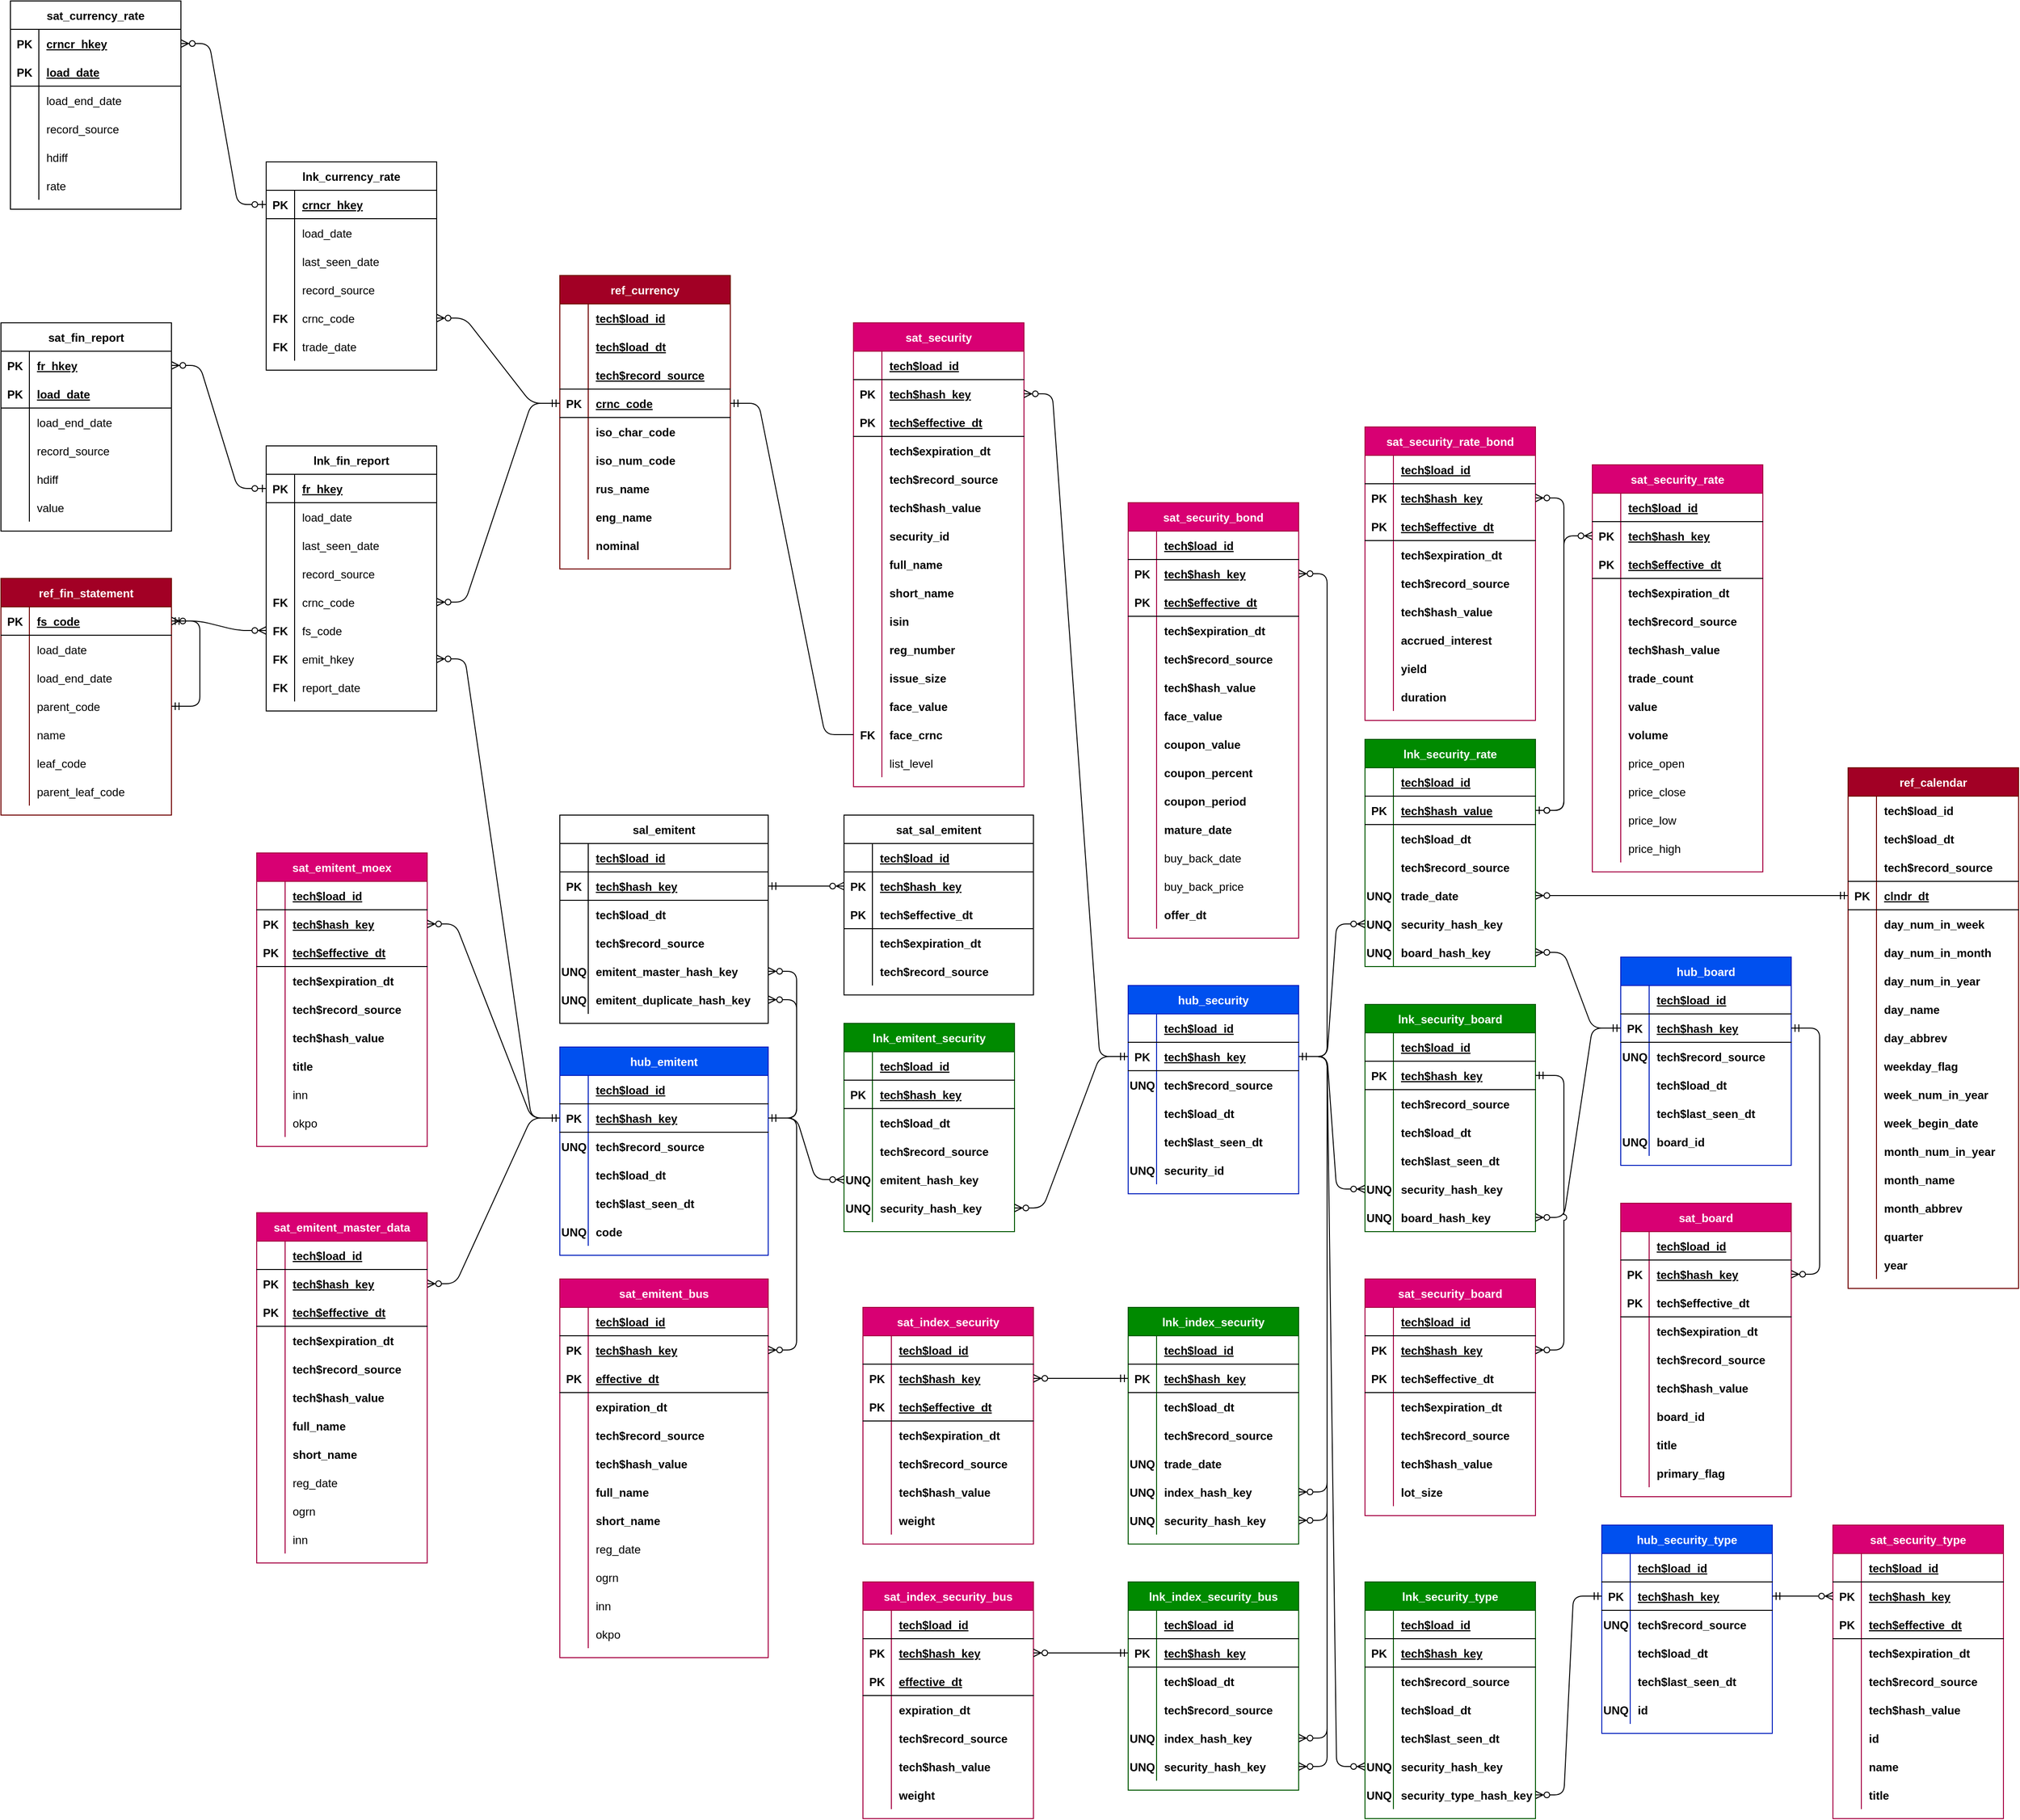 <mxfile version="14.5.1" type="device"><diagram id="nt0fJhytcVBqntkfhPrh" name="Page-1"><mxGraphModel dx="3076" dy="1961" grid="1" gridSize="10" guides="1" tooltips="1" connect="1" arrows="1" fold="1" page="1" pageScale="1" pageWidth="827" pageHeight="1169" math="0" shadow="0"><root><mxCell id="0"/><mxCell id="1" parent="0"/><mxCell id="GtaLgqkad3kbuOX7Iuo6-1" value="ref_currency" style="shape=table;startSize=30;container=1;collapsible=1;childLayout=tableLayout;fixedRows=1;rowLines=0;fontStyle=1;align=center;resizeLast=1;fillColor=#a20025;strokeColor=#6F0000;fontColor=#ffffff;columnLines=1;" parent="1" vertex="1"><mxGeometry x="-1020" y="-230" width="180" height="310" as="geometry"/></mxCell><mxCell id="4Yj3_VNBX2rNATVzfhSV-3" value="" style="shape=partialRectangle;collapsible=0;dropTarget=0;pointerEvents=0;fillColor=none;top=0;left=0;bottom=0;right=0;points=[[0,0.5],[1,0.5]];portConstraint=eastwest;" parent="GtaLgqkad3kbuOX7Iuo6-1" vertex="1"><mxGeometry y="30" width="180" height="30" as="geometry"/></mxCell><mxCell id="4Yj3_VNBX2rNATVzfhSV-4" value="" style="shape=partialRectangle;connectable=0;fillColor=none;top=0;left=0;bottom=0;right=0;fontStyle=1;overflow=hidden;" parent="4Yj3_VNBX2rNATVzfhSV-3" vertex="1"><mxGeometry width="30" height="30" as="geometry"/></mxCell><mxCell id="4Yj3_VNBX2rNATVzfhSV-5" value="tech$load_id" style="shape=partialRectangle;connectable=0;top=0;left=0;bottom=0;right=0;align=left;spacingLeft=6;fontStyle=5;overflow=hidden;fillColor=none;" parent="4Yj3_VNBX2rNATVzfhSV-3" vertex="1"><mxGeometry x="30" width="150" height="30" as="geometry"/></mxCell><mxCell id="4Yj3_VNBX2rNATVzfhSV-6" value="" style="shape=partialRectangle;collapsible=0;dropTarget=0;pointerEvents=0;fillColor=none;top=0;left=0;bottom=0;right=0;points=[[0,0.5],[1,0.5]];portConstraint=eastwest;" parent="GtaLgqkad3kbuOX7Iuo6-1" vertex="1"><mxGeometry y="60" width="180" height="30" as="geometry"/></mxCell><mxCell id="4Yj3_VNBX2rNATVzfhSV-7" value="" style="shape=partialRectangle;connectable=0;fillColor=none;top=0;left=0;bottom=0;right=0;fontStyle=1;overflow=hidden;" parent="4Yj3_VNBX2rNATVzfhSV-6" vertex="1"><mxGeometry width="30" height="30" as="geometry"/></mxCell><mxCell id="4Yj3_VNBX2rNATVzfhSV-8" value="tech$load_dt" style="shape=partialRectangle;connectable=0;top=0;left=0;bottom=0;right=0;align=left;spacingLeft=6;fontStyle=5;overflow=hidden;fillColor=none;" parent="4Yj3_VNBX2rNATVzfhSV-6" vertex="1"><mxGeometry x="30" width="150" height="30" as="geometry"/></mxCell><mxCell id="4Yj3_VNBX2rNATVzfhSV-9" value="" style="shape=partialRectangle;collapsible=0;dropTarget=0;pointerEvents=0;fillColor=none;top=0;left=0;bottom=1;right=0;points=[[0,0.5],[1,0.5]];portConstraint=eastwest;" parent="GtaLgqkad3kbuOX7Iuo6-1" vertex="1"><mxGeometry y="90" width="180" height="30" as="geometry"/></mxCell><mxCell id="4Yj3_VNBX2rNATVzfhSV-10" value="" style="shape=partialRectangle;connectable=0;fillColor=none;top=0;left=0;bottom=0;right=0;fontStyle=1;overflow=hidden;" parent="4Yj3_VNBX2rNATVzfhSV-9" vertex="1"><mxGeometry width="30" height="30" as="geometry"/></mxCell><mxCell id="4Yj3_VNBX2rNATVzfhSV-11" value="tech$record_source" style="shape=partialRectangle;connectable=0;top=0;left=0;bottom=0;right=0;align=left;spacingLeft=6;fontStyle=5;overflow=hidden;fillColor=none;" parent="4Yj3_VNBX2rNATVzfhSV-9" vertex="1"><mxGeometry x="30" width="150" height="30" as="geometry"/></mxCell><mxCell id="GtaLgqkad3kbuOX7Iuo6-2" value="" style="shape=partialRectangle;collapsible=0;dropTarget=0;pointerEvents=0;fillColor=none;top=0;left=0;bottom=1;right=0;points=[[0,0.5],[1,0.5]];portConstraint=eastwest;" parent="GtaLgqkad3kbuOX7Iuo6-1" vertex="1"><mxGeometry y="120" width="180" height="30" as="geometry"/></mxCell><mxCell id="GtaLgqkad3kbuOX7Iuo6-3" value="PK" style="shape=partialRectangle;connectable=0;fillColor=none;top=0;left=0;bottom=0;right=0;fontStyle=1;overflow=hidden;" parent="GtaLgqkad3kbuOX7Iuo6-2" vertex="1"><mxGeometry width="30" height="30" as="geometry"/></mxCell><mxCell id="GtaLgqkad3kbuOX7Iuo6-4" value="crnc_code" style="shape=partialRectangle;connectable=0;top=0;left=0;bottom=0;right=0;align=left;spacingLeft=6;fontStyle=5;overflow=hidden;fillColor=none;" parent="GtaLgqkad3kbuOX7Iuo6-2" vertex="1"><mxGeometry x="30" width="150" height="30" as="geometry"/></mxCell><mxCell id="GtaLgqkad3kbuOX7Iuo6-43" value="" style="shape=partialRectangle;collapsible=0;dropTarget=0;pointerEvents=0;fillColor=none;top=0;left=0;bottom=0;right=0;points=[[0,0.5],[1,0.5]];portConstraint=eastwest;" parent="GtaLgqkad3kbuOX7Iuo6-1" vertex="1"><mxGeometry y="150" width="180" height="30" as="geometry"/></mxCell><mxCell id="GtaLgqkad3kbuOX7Iuo6-44" value="" style="shape=partialRectangle;connectable=0;fillColor=none;top=0;left=0;bottom=0;right=0;editable=1;overflow=hidden;" parent="GtaLgqkad3kbuOX7Iuo6-43" vertex="1"><mxGeometry width="30" height="30" as="geometry"/></mxCell><mxCell id="GtaLgqkad3kbuOX7Iuo6-45" value="iso_char_code" style="shape=partialRectangle;connectable=0;fillColor=none;top=0;left=0;bottom=0;right=0;align=left;spacingLeft=6;overflow=hidden;fontStyle=1" parent="GtaLgqkad3kbuOX7Iuo6-43" vertex="1"><mxGeometry x="30" width="150" height="30" as="geometry"/></mxCell><mxCell id="4Yj3_VNBX2rNATVzfhSV-12" value="" style="shape=partialRectangle;collapsible=0;dropTarget=0;pointerEvents=0;fillColor=none;top=0;left=0;bottom=0;right=0;points=[[0,0.5],[1,0.5]];portConstraint=eastwest;" parent="GtaLgqkad3kbuOX7Iuo6-1" vertex="1"><mxGeometry y="180" width="180" height="30" as="geometry"/></mxCell><mxCell id="4Yj3_VNBX2rNATVzfhSV-13" value="" style="shape=partialRectangle;connectable=0;fillColor=none;top=0;left=0;bottom=0;right=0;editable=1;overflow=hidden;" parent="4Yj3_VNBX2rNATVzfhSV-12" vertex="1"><mxGeometry width="30" height="30" as="geometry"/></mxCell><mxCell id="4Yj3_VNBX2rNATVzfhSV-14" value="iso_num_code" style="shape=partialRectangle;connectable=0;fillColor=none;top=0;left=0;bottom=0;right=0;align=left;spacingLeft=6;overflow=hidden;fontStyle=1" parent="4Yj3_VNBX2rNATVzfhSV-12" vertex="1"><mxGeometry x="30" width="150" height="30" as="geometry"/></mxCell><mxCell id="GtaLgqkad3kbuOX7Iuo6-40" value="" style="shape=partialRectangle;collapsible=0;dropTarget=0;pointerEvents=0;fillColor=none;top=0;left=0;bottom=0;right=0;points=[[0,0.5],[1,0.5]];portConstraint=eastwest;" parent="GtaLgqkad3kbuOX7Iuo6-1" vertex="1"><mxGeometry y="210" width="180" height="30" as="geometry"/></mxCell><mxCell id="GtaLgqkad3kbuOX7Iuo6-41" value="" style="shape=partialRectangle;connectable=0;fillColor=none;top=0;left=0;bottom=0;right=0;editable=1;overflow=hidden;" parent="GtaLgqkad3kbuOX7Iuo6-40" vertex="1"><mxGeometry width="30" height="30" as="geometry"/></mxCell><mxCell id="GtaLgqkad3kbuOX7Iuo6-42" value="rus_name" style="shape=partialRectangle;connectable=0;fillColor=none;top=0;left=0;bottom=0;right=0;align=left;spacingLeft=6;overflow=hidden;fontStyle=1" parent="GtaLgqkad3kbuOX7Iuo6-40" vertex="1"><mxGeometry x="30" width="150" height="30" as="geometry"/></mxCell><mxCell id="4Yj3_VNBX2rNATVzfhSV-15" value="" style="shape=partialRectangle;collapsible=0;dropTarget=0;pointerEvents=0;fillColor=none;top=0;left=0;bottom=0;right=0;points=[[0,0.5],[1,0.5]];portConstraint=eastwest;" parent="GtaLgqkad3kbuOX7Iuo6-1" vertex="1"><mxGeometry y="240" width="180" height="30" as="geometry"/></mxCell><mxCell id="4Yj3_VNBX2rNATVzfhSV-16" value="" style="shape=partialRectangle;connectable=0;fillColor=none;top=0;left=0;bottom=0;right=0;editable=1;overflow=hidden;" parent="4Yj3_VNBX2rNATVzfhSV-15" vertex="1"><mxGeometry width="30" height="30" as="geometry"/></mxCell><mxCell id="4Yj3_VNBX2rNATVzfhSV-17" value="eng_name" style="shape=partialRectangle;connectable=0;fillColor=none;top=0;left=0;bottom=0;right=0;align=left;spacingLeft=6;overflow=hidden;fontStyle=1" parent="4Yj3_VNBX2rNATVzfhSV-15" vertex="1"><mxGeometry x="30" width="150" height="30" as="geometry"/></mxCell><mxCell id="GtaLgqkad3kbuOX7Iuo6-11" value="" style="shape=partialRectangle;collapsible=0;dropTarget=0;pointerEvents=0;fillColor=none;top=0;left=0;bottom=0;right=0;points=[[0,0.5],[1,0.5]];portConstraint=eastwest;" parent="GtaLgqkad3kbuOX7Iuo6-1" vertex="1"><mxGeometry y="270" width="180" height="30" as="geometry"/></mxCell><mxCell id="GtaLgqkad3kbuOX7Iuo6-12" value="" style="shape=partialRectangle;connectable=0;fillColor=none;top=0;left=0;bottom=0;right=0;editable=1;overflow=hidden;" parent="GtaLgqkad3kbuOX7Iuo6-11" vertex="1"><mxGeometry width="30" height="30" as="geometry"/></mxCell><mxCell id="GtaLgqkad3kbuOX7Iuo6-13" value="nominal" style="shape=partialRectangle;connectable=0;fillColor=none;top=0;left=0;bottom=0;right=0;align=left;spacingLeft=6;overflow=hidden;fontStyle=1" parent="GtaLgqkad3kbuOX7Iuo6-11" vertex="1"><mxGeometry x="30" width="150" height="30" as="geometry"/></mxCell><mxCell id="GtaLgqkad3kbuOX7Iuo6-46" value="ref_calendar" style="shape=table;startSize=30;container=1;collapsible=1;childLayout=tableLayout;fixedRows=1;rowLines=0;fontStyle=1;align=center;resizeLast=1;fillColor=#a20025;strokeColor=#6F0000;fontColor=#ffffff;" parent="1" vertex="1"><mxGeometry x="340" y="290" width="180" height="550" as="geometry"/></mxCell><mxCell id="CPxB9bW0i7p_JEU4kqw2-4" value="" style="shape=partialRectangle;collapsible=0;dropTarget=0;pointerEvents=0;fillColor=none;top=0;left=0;bottom=0;right=0;points=[[0,0.5],[1,0.5]];portConstraint=eastwest;" parent="GtaLgqkad3kbuOX7Iuo6-46" vertex="1"><mxGeometry y="30" width="180" height="30" as="geometry"/></mxCell><mxCell id="CPxB9bW0i7p_JEU4kqw2-5" value="" style="shape=partialRectangle;connectable=0;fillColor=none;top=0;left=0;bottom=0;right=0;fontStyle=1;overflow=hidden;" parent="CPxB9bW0i7p_JEU4kqw2-4" vertex="1"><mxGeometry width="30" height="30" as="geometry"/></mxCell><mxCell id="CPxB9bW0i7p_JEU4kqw2-6" value="tech$load_id" style="shape=partialRectangle;connectable=0;fillColor=none;top=0;left=0;bottom=0;right=0;align=left;spacingLeft=6;fontStyle=1;overflow=hidden;" parent="CPxB9bW0i7p_JEU4kqw2-4" vertex="1"><mxGeometry x="30" width="150" height="30" as="geometry"/></mxCell><mxCell id="GtaLgqkad3kbuOX7Iuo6-50" value="" style="shape=partialRectangle;collapsible=0;dropTarget=0;pointerEvents=0;fillColor=none;top=0;left=0;bottom=0;right=0;points=[[0,0.5],[1,0.5]];portConstraint=eastwest;" parent="GtaLgqkad3kbuOX7Iuo6-46" vertex="1"><mxGeometry y="60" width="180" height="30" as="geometry"/></mxCell><mxCell id="GtaLgqkad3kbuOX7Iuo6-51" value="" style="shape=partialRectangle;connectable=0;fillColor=none;top=0;left=0;bottom=0;right=0;editable=1;overflow=hidden;" parent="GtaLgqkad3kbuOX7Iuo6-50" vertex="1"><mxGeometry width="30" height="30" as="geometry"/></mxCell><mxCell id="GtaLgqkad3kbuOX7Iuo6-52" value="tech$load_dt" style="shape=partialRectangle;connectable=0;fillColor=none;top=0;left=0;bottom=0;right=0;align=left;spacingLeft=6;overflow=hidden;fontStyle=1" parent="GtaLgqkad3kbuOX7Iuo6-50" vertex="1"><mxGeometry x="30" width="150" height="30" as="geometry"/></mxCell><mxCell id="GtaLgqkad3kbuOX7Iuo6-53" value="" style="shape=partialRectangle;collapsible=0;dropTarget=0;pointerEvents=0;fillColor=none;top=0;left=0;bottom=0;right=0;points=[[0,0.5],[1,0.5]];portConstraint=eastwest;" parent="GtaLgqkad3kbuOX7Iuo6-46" vertex="1"><mxGeometry y="90" width="180" height="30" as="geometry"/></mxCell><mxCell id="GtaLgqkad3kbuOX7Iuo6-54" value="" style="shape=partialRectangle;connectable=0;fillColor=none;top=0;left=0;bottom=0;right=0;editable=1;overflow=hidden;" parent="GtaLgqkad3kbuOX7Iuo6-53" vertex="1"><mxGeometry width="30" height="30" as="geometry"/></mxCell><mxCell id="GtaLgqkad3kbuOX7Iuo6-55" value="tech$record_source" style="shape=partialRectangle;connectable=0;fillColor=none;top=0;left=0;bottom=0;right=0;align=left;spacingLeft=6;overflow=hidden;fontStyle=1" parent="GtaLgqkad3kbuOX7Iuo6-53" vertex="1"><mxGeometry x="30" width="150" height="30" as="geometry"/></mxCell><mxCell id="GtaLgqkad3kbuOX7Iuo6-47" value="" style="shape=partialRectangle;collapsible=0;dropTarget=0;pointerEvents=0;fillColor=none;top=1;left=0;bottom=1;right=0;points=[[0,0.5],[1,0.5]];portConstraint=eastwest;" parent="GtaLgqkad3kbuOX7Iuo6-46" vertex="1"><mxGeometry y="120" width="180" height="30" as="geometry"/></mxCell><mxCell id="GtaLgqkad3kbuOX7Iuo6-48" value="PK" style="shape=partialRectangle;connectable=0;fillColor=none;top=0;left=0;bottom=0;right=0;fontStyle=1;overflow=hidden;" parent="GtaLgqkad3kbuOX7Iuo6-47" vertex="1"><mxGeometry width="30" height="30" as="geometry"/></mxCell><mxCell id="GtaLgqkad3kbuOX7Iuo6-49" value="clndr_dt" style="shape=partialRectangle;connectable=0;fillColor=none;top=0;left=0;bottom=0;right=0;align=left;spacingLeft=6;fontStyle=5;overflow=hidden;" parent="GtaLgqkad3kbuOX7Iuo6-47" vertex="1"><mxGeometry x="30" width="150" height="30" as="geometry"/></mxCell><mxCell id="GtaLgqkad3kbuOX7Iuo6-66" value="" style="shape=partialRectangle;collapsible=0;dropTarget=0;pointerEvents=0;fillColor=none;top=0;left=0;bottom=0;right=0;points=[[0,0.5],[1,0.5]];portConstraint=eastwest;" parent="GtaLgqkad3kbuOX7Iuo6-46" vertex="1"><mxGeometry y="150" width="180" height="30" as="geometry"/></mxCell><mxCell id="GtaLgqkad3kbuOX7Iuo6-67" value="" style="shape=partialRectangle;connectable=0;fillColor=none;top=0;left=0;bottom=0;right=0;editable=1;overflow=hidden;" parent="GtaLgqkad3kbuOX7Iuo6-66" vertex="1"><mxGeometry width="30" height="30" as="geometry"/></mxCell><mxCell id="GtaLgqkad3kbuOX7Iuo6-68" value="day_num_in_week" style="shape=partialRectangle;connectable=0;fillColor=none;top=0;left=0;bottom=0;right=0;align=left;spacingLeft=6;overflow=hidden;fontStyle=1" parent="GtaLgqkad3kbuOX7Iuo6-66" vertex="1"><mxGeometry x="30" width="150" height="30" as="geometry"/></mxCell><mxCell id="GtaLgqkad3kbuOX7Iuo6-63" value="" style="shape=partialRectangle;collapsible=0;dropTarget=0;pointerEvents=0;fillColor=none;top=0;left=0;bottom=0;right=0;points=[[0,0.5],[1,0.5]];portConstraint=eastwest;" parent="GtaLgqkad3kbuOX7Iuo6-46" vertex="1"><mxGeometry y="180" width="180" height="30" as="geometry"/></mxCell><mxCell id="GtaLgqkad3kbuOX7Iuo6-64" value="" style="shape=partialRectangle;connectable=0;fillColor=none;top=0;left=0;bottom=0;right=0;editable=1;overflow=hidden;" parent="GtaLgqkad3kbuOX7Iuo6-63" vertex="1"><mxGeometry width="30" height="30" as="geometry"/></mxCell><mxCell id="GtaLgqkad3kbuOX7Iuo6-65" value="day_num_in_month" style="shape=partialRectangle;connectable=0;fillColor=none;top=0;left=0;bottom=0;right=0;align=left;spacingLeft=6;overflow=hidden;fontStyle=1" parent="GtaLgqkad3kbuOX7Iuo6-63" vertex="1"><mxGeometry x="30" width="150" height="30" as="geometry"/></mxCell><mxCell id="GtaLgqkad3kbuOX7Iuo6-90" value="" style="shape=partialRectangle;collapsible=0;dropTarget=0;pointerEvents=0;fillColor=none;top=0;left=0;bottom=0;right=0;points=[[0,0.5],[1,0.5]];portConstraint=eastwest;" parent="GtaLgqkad3kbuOX7Iuo6-46" vertex="1"><mxGeometry y="210" width="180" height="30" as="geometry"/></mxCell><mxCell id="GtaLgqkad3kbuOX7Iuo6-91" value="" style="shape=partialRectangle;connectable=0;fillColor=none;top=0;left=0;bottom=0;right=0;editable=1;overflow=hidden;" parent="GtaLgqkad3kbuOX7Iuo6-90" vertex="1"><mxGeometry width="30" height="30" as="geometry"/></mxCell><mxCell id="GtaLgqkad3kbuOX7Iuo6-92" value="day_num_in_year" style="shape=partialRectangle;connectable=0;fillColor=none;top=0;left=0;bottom=0;right=0;align=left;spacingLeft=6;overflow=hidden;fontStyle=1" parent="GtaLgqkad3kbuOX7Iuo6-90" vertex="1"><mxGeometry x="30" width="150" height="30" as="geometry"/></mxCell><mxCell id="GtaLgqkad3kbuOX7Iuo6-59" value="" style="shape=partialRectangle;collapsible=0;dropTarget=0;pointerEvents=0;fillColor=none;top=0;left=0;bottom=0;right=0;points=[[0,0.5],[1,0.5]];portConstraint=eastwest;" parent="GtaLgqkad3kbuOX7Iuo6-46" vertex="1"><mxGeometry y="240" width="180" height="30" as="geometry"/></mxCell><mxCell id="GtaLgqkad3kbuOX7Iuo6-60" value="" style="shape=partialRectangle;connectable=0;fillColor=none;top=0;left=0;bottom=0;right=0;editable=1;overflow=hidden;" parent="GtaLgqkad3kbuOX7Iuo6-59" vertex="1"><mxGeometry width="30" height="30" as="geometry"/></mxCell><mxCell id="GtaLgqkad3kbuOX7Iuo6-61" value="day_name" style="shape=partialRectangle;connectable=0;fillColor=none;top=0;left=0;bottom=0;right=0;align=left;spacingLeft=6;overflow=hidden;fontStyle=1" parent="GtaLgqkad3kbuOX7Iuo6-59" vertex="1"><mxGeometry x="30" width="150" height="30" as="geometry"/></mxCell><mxCell id="GtaLgqkad3kbuOX7Iuo6-56" value="" style="shape=partialRectangle;collapsible=0;dropTarget=0;pointerEvents=0;fillColor=none;top=0;left=0;bottom=0;right=0;points=[[0,0.5],[1,0.5]];portConstraint=eastwest;" parent="GtaLgqkad3kbuOX7Iuo6-46" vertex="1"><mxGeometry y="270" width="180" height="30" as="geometry"/></mxCell><mxCell id="GtaLgqkad3kbuOX7Iuo6-57" value="" style="shape=partialRectangle;connectable=0;fillColor=none;top=0;left=0;bottom=0;right=0;editable=1;overflow=hidden;" parent="GtaLgqkad3kbuOX7Iuo6-56" vertex="1"><mxGeometry width="30" height="30" as="geometry"/></mxCell><mxCell id="GtaLgqkad3kbuOX7Iuo6-58" value="day_abbrev" style="shape=partialRectangle;connectable=0;fillColor=none;top=0;left=0;bottom=0;right=0;align=left;spacingLeft=6;overflow=hidden;fontStyle=1" parent="GtaLgqkad3kbuOX7Iuo6-56" vertex="1"><mxGeometry x="30" width="150" height="30" as="geometry"/></mxCell><mxCell id="GtaLgqkad3kbuOX7Iuo6-69" value="" style="shape=partialRectangle;collapsible=0;dropTarget=0;pointerEvents=0;fillColor=none;top=0;left=0;bottom=0;right=0;points=[[0,0.5],[1,0.5]];portConstraint=eastwest;" parent="GtaLgqkad3kbuOX7Iuo6-46" vertex="1"><mxGeometry y="300" width="180" height="30" as="geometry"/></mxCell><mxCell id="GtaLgqkad3kbuOX7Iuo6-70" value="" style="shape=partialRectangle;connectable=0;fillColor=none;top=0;left=0;bottom=0;right=0;editable=1;overflow=hidden;" parent="GtaLgqkad3kbuOX7Iuo6-69" vertex="1"><mxGeometry width="30" height="30" as="geometry"/></mxCell><mxCell id="GtaLgqkad3kbuOX7Iuo6-71" value="weekday_flag" style="shape=partialRectangle;connectable=0;fillColor=none;top=0;left=0;bottom=0;right=0;align=left;spacingLeft=6;overflow=hidden;fontStyle=1" parent="GtaLgqkad3kbuOX7Iuo6-69" vertex="1"><mxGeometry x="30" width="150" height="30" as="geometry"/></mxCell><mxCell id="GtaLgqkad3kbuOX7Iuo6-72" value="" style="shape=partialRectangle;collapsible=0;dropTarget=0;pointerEvents=0;fillColor=none;top=0;left=0;bottom=0;right=0;points=[[0,0.5],[1,0.5]];portConstraint=eastwest;" parent="GtaLgqkad3kbuOX7Iuo6-46" vertex="1"><mxGeometry y="330" width="180" height="30" as="geometry"/></mxCell><mxCell id="GtaLgqkad3kbuOX7Iuo6-73" value="" style="shape=partialRectangle;connectable=0;fillColor=none;top=0;left=0;bottom=0;right=0;editable=1;overflow=hidden;" parent="GtaLgqkad3kbuOX7Iuo6-72" vertex="1"><mxGeometry width="30" height="30" as="geometry"/></mxCell><mxCell id="GtaLgqkad3kbuOX7Iuo6-74" value="week_num_in_year" style="shape=partialRectangle;connectable=0;fillColor=none;top=0;left=0;bottom=0;right=0;align=left;spacingLeft=6;overflow=hidden;fontStyle=1" parent="GtaLgqkad3kbuOX7Iuo6-72" vertex="1"><mxGeometry x="30" width="150" height="30" as="geometry"/></mxCell><mxCell id="GtaLgqkad3kbuOX7Iuo6-93" value="" style="shape=partialRectangle;collapsible=0;dropTarget=0;pointerEvents=0;fillColor=none;top=0;left=0;bottom=0;right=0;points=[[0,0.5],[1,0.5]];portConstraint=eastwest;" parent="GtaLgqkad3kbuOX7Iuo6-46" vertex="1"><mxGeometry y="360" width="180" height="30" as="geometry"/></mxCell><mxCell id="GtaLgqkad3kbuOX7Iuo6-94" value="" style="shape=partialRectangle;connectable=0;fillColor=none;top=0;left=0;bottom=0;right=0;editable=1;overflow=hidden;" parent="GtaLgqkad3kbuOX7Iuo6-93" vertex="1"><mxGeometry width="30" height="30" as="geometry"/></mxCell><mxCell id="GtaLgqkad3kbuOX7Iuo6-95" value="week_begin_date" style="shape=partialRectangle;connectable=0;fillColor=none;top=0;left=0;bottom=0;right=0;align=left;spacingLeft=6;overflow=hidden;fontStyle=1" parent="GtaLgqkad3kbuOX7Iuo6-93" vertex="1"><mxGeometry x="30" width="150" height="30" as="geometry"/></mxCell><mxCell id="GtaLgqkad3kbuOX7Iuo6-96" value="" style="shape=partialRectangle;collapsible=0;dropTarget=0;pointerEvents=0;fillColor=none;top=0;left=0;bottom=0;right=0;points=[[0,0.5],[1,0.5]];portConstraint=eastwest;" parent="GtaLgqkad3kbuOX7Iuo6-46" vertex="1"><mxGeometry y="390" width="180" height="30" as="geometry"/></mxCell><mxCell id="GtaLgqkad3kbuOX7Iuo6-97" value="" style="shape=partialRectangle;connectable=0;fillColor=none;top=0;left=0;bottom=0;right=0;editable=1;overflow=hidden;" parent="GtaLgqkad3kbuOX7Iuo6-96" vertex="1"><mxGeometry width="30" height="30" as="geometry"/></mxCell><mxCell id="GtaLgqkad3kbuOX7Iuo6-98" value="month_num_in_year" style="shape=partialRectangle;connectable=0;fillColor=none;top=0;left=0;bottom=0;right=0;align=left;spacingLeft=6;overflow=hidden;fontStyle=1" parent="GtaLgqkad3kbuOX7Iuo6-96" vertex="1"><mxGeometry x="30" width="150" height="30" as="geometry"/></mxCell><mxCell id="GtaLgqkad3kbuOX7Iuo6-75" value="" style="shape=partialRectangle;collapsible=0;dropTarget=0;pointerEvents=0;fillColor=none;top=0;left=0;bottom=0;right=0;points=[[0,0.5],[1,0.5]];portConstraint=eastwest;" parent="GtaLgqkad3kbuOX7Iuo6-46" vertex="1"><mxGeometry y="420" width="180" height="30" as="geometry"/></mxCell><mxCell id="GtaLgqkad3kbuOX7Iuo6-76" value="" style="shape=partialRectangle;connectable=0;fillColor=none;top=0;left=0;bottom=0;right=0;editable=1;overflow=hidden;" parent="GtaLgqkad3kbuOX7Iuo6-75" vertex="1"><mxGeometry width="30" height="30" as="geometry"/></mxCell><mxCell id="GtaLgqkad3kbuOX7Iuo6-77" value="month_name" style="shape=partialRectangle;connectable=0;fillColor=none;top=0;left=0;bottom=0;right=0;align=left;spacingLeft=6;overflow=hidden;fontStyle=1" parent="GtaLgqkad3kbuOX7Iuo6-75" vertex="1"><mxGeometry x="30" width="150" height="30" as="geometry"/></mxCell><mxCell id="GtaLgqkad3kbuOX7Iuo6-78" value="" style="shape=partialRectangle;collapsible=0;dropTarget=0;pointerEvents=0;fillColor=none;top=0;left=0;bottom=0;right=0;points=[[0,0.5],[1,0.5]];portConstraint=eastwest;" parent="GtaLgqkad3kbuOX7Iuo6-46" vertex="1"><mxGeometry y="450" width="180" height="30" as="geometry"/></mxCell><mxCell id="GtaLgqkad3kbuOX7Iuo6-79" value="" style="shape=partialRectangle;connectable=0;fillColor=none;top=0;left=0;bottom=0;right=0;editable=1;overflow=hidden;" parent="GtaLgqkad3kbuOX7Iuo6-78" vertex="1"><mxGeometry width="30" height="30" as="geometry"/></mxCell><mxCell id="GtaLgqkad3kbuOX7Iuo6-80" value="month_abbrev" style="shape=partialRectangle;connectable=0;fillColor=none;top=0;left=0;bottom=0;right=0;align=left;spacingLeft=6;overflow=hidden;fontStyle=1" parent="GtaLgqkad3kbuOX7Iuo6-78" vertex="1"><mxGeometry x="30" width="150" height="30" as="geometry"/></mxCell><mxCell id="GtaLgqkad3kbuOX7Iuo6-81" value="" style="shape=partialRectangle;collapsible=0;dropTarget=0;pointerEvents=0;fillColor=none;top=0;left=0;bottom=0;right=0;points=[[0,0.5],[1,0.5]];portConstraint=eastwest;" parent="GtaLgqkad3kbuOX7Iuo6-46" vertex="1"><mxGeometry y="480" width="180" height="30" as="geometry"/></mxCell><mxCell id="GtaLgqkad3kbuOX7Iuo6-82" value="" style="shape=partialRectangle;connectable=0;fillColor=none;top=0;left=0;bottom=0;right=0;editable=1;overflow=hidden;" parent="GtaLgqkad3kbuOX7Iuo6-81" vertex="1"><mxGeometry width="30" height="30" as="geometry"/></mxCell><mxCell id="GtaLgqkad3kbuOX7Iuo6-83" value="quarter" style="shape=partialRectangle;connectable=0;fillColor=none;top=0;left=0;bottom=0;right=0;align=left;spacingLeft=6;overflow=hidden;fontStyle=1" parent="GtaLgqkad3kbuOX7Iuo6-81" vertex="1"><mxGeometry x="30" width="150" height="30" as="geometry"/></mxCell><mxCell id="GtaLgqkad3kbuOX7Iuo6-84" value="" style="shape=partialRectangle;collapsible=0;dropTarget=0;pointerEvents=0;fillColor=none;top=0;left=0;bottom=0;right=0;points=[[0,0.5],[1,0.5]];portConstraint=eastwest;" parent="GtaLgqkad3kbuOX7Iuo6-46" vertex="1"><mxGeometry y="510" width="180" height="30" as="geometry"/></mxCell><mxCell id="GtaLgqkad3kbuOX7Iuo6-85" value="" style="shape=partialRectangle;connectable=0;fillColor=none;top=0;left=0;bottom=0;right=0;editable=1;overflow=hidden;" parent="GtaLgqkad3kbuOX7Iuo6-84" vertex="1"><mxGeometry width="30" height="30" as="geometry"/></mxCell><mxCell id="GtaLgqkad3kbuOX7Iuo6-86" value="year" style="shape=partialRectangle;connectable=0;fillColor=none;top=0;left=0;bottom=0;right=0;align=left;spacingLeft=6;overflow=hidden;fontStyle=1" parent="GtaLgqkad3kbuOX7Iuo6-84" vertex="1"><mxGeometry x="30" width="150" height="30" as="geometry"/></mxCell><mxCell id="mQ9mM5-Gra-N13k30Zk7-60" value="hub_security" style="shape=table;startSize=30;container=1;collapsible=1;childLayout=tableLayout;fixedRows=1;rowLines=0;fontStyle=1;align=center;resizeLast=1;fillColor=#0050ef;strokeColor=#001DBC;fontColor=#ffffff;" parent="1" vertex="1"><mxGeometry x="-420" y="520" width="180" height="220" as="geometry"/></mxCell><mxCell id="mQ9mM5-Gra-N13k30Zk7-61" value="" style="shape=partialRectangle;collapsible=0;dropTarget=0;pointerEvents=0;fillColor=none;top=0;left=0;bottom=1;right=0;points=[[0,0.5],[1,0.5]];portConstraint=eastwest;" parent="mQ9mM5-Gra-N13k30Zk7-60" vertex="1"><mxGeometry y="30" width="180" height="30" as="geometry"/></mxCell><mxCell id="mQ9mM5-Gra-N13k30Zk7-62" value="" style="shape=partialRectangle;connectable=0;fillColor=none;top=0;left=0;bottom=0;right=0;fontStyle=1;overflow=hidden;" parent="mQ9mM5-Gra-N13k30Zk7-61" vertex="1"><mxGeometry width="30" height="30" as="geometry"/></mxCell><mxCell id="mQ9mM5-Gra-N13k30Zk7-63" value="tech$load_id" style="shape=partialRectangle;connectable=0;fillColor=none;top=0;left=0;bottom=0;right=0;align=left;spacingLeft=6;fontStyle=5;overflow=hidden;" parent="mQ9mM5-Gra-N13k30Zk7-61" vertex="1"><mxGeometry x="30" width="150" height="30" as="geometry"/></mxCell><mxCell id="j-DWPMhrGMjpd7lEWnqH-173" value="" style="shape=partialRectangle;collapsible=0;dropTarget=0;pointerEvents=0;fillColor=none;top=0;left=0;bottom=1;right=0;points=[[0,0.5],[1,0.5]];portConstraint=eastwest;" parent="mQ9mM5-Gra-N13k30Zk7-60" vertex="1"><mxGeometry y="60" width="180" height="30" as="geometry"/></mxCell><mxCell id="j-DWPMhrGMjpd7lEWnqH-174" value="PK" style="shape=partialRectangle;connectable=0;fillColor=none;top=0;left=0;bottom=0;right=0;fontStyle=1;overflow=hidden;" parent="j-DWPMhrGMjpd7lEWnqH-173" vertex="1"><mxGeometry width="30" height="30" as="geometry"/></mxCell><mxCell id="j-DWPMhrGMjpd7lEWnqH-175" value="tech$hash_key" style="shape=partialRectangle;connectable=0;fillColor=none;top=0;left=0;bottom=0;right=0;align=left;spacingLeft=6;fontStyle=5;overflow=hidden;" parent="j-DWPMhrGMjpd7lEWnqH-173" vertex="1"><mxGeometry x="30" width="150" height="30" as="geometry"/></mxCell><mxCell id="mQ9mM5-Gra-N13k30Zk7-64" value="" style="shape=partialRectangle;collapsible=0;dropTarget=0;pointerEvents=0;fillColor=none;top=0;left=0;bottom=0;right=0;points=[[0,0.5],[1,0.5]];portConstraint=eastwest;" parent="mQ9mM5-Gra-N13k30Zk7-60" vertex="1"><mxGeometry y="90" width="180" height="30" as="geometry"/></mxCell><mxCell id="mQ9mM5-Gra-N13k30Zk7-65" value="UNQ" style="shape=partialRectangle;connectable=0;fillColor=none;top=0;left=0;bottom=0;right=0;editable=1;overflow=hidden;fontStyle=1" parent="mQ9mM5-Gra-N13k30Zk7-64" vertex="1"><mxGeometry width="30" height="30" as="geometry"/></mxCell><mxCell id="mQ9mM5-Gra-N13k30Zk7-66" value="tech$record_source" style="shape=partialRectangle;connectable=0;fillColor=none;top=0;left=0;bottom=0;right=0;align=left;spacingLeft=6;overflow=hidden;fontStyle=1" parent="mQ9mM5-Gra-N13k30Zk7-64" vertex="1"><mxGeometry x="30" width="150" height="30" as="geometry"/></mxCell><mxCell id="mQ9mM5-Gra-N13k30Zk7-67" value="" style="shape=partialRectangle;collapsible=0;dropTarget=0;pointerEvents=0;fillColor=none;top=0;left=0;bottom=0;right=0;points=[[0,0.5],[1,0.5]];portConstraint=eastwest;" parent="mQ9mM5-Gra-N13k30Zk7-60" vertex="1"><mxGeometry y="120" width="180" height="30" as="geometry"/></mxCell><mxCell id="mQ9mM5-Gra-N13k30Zk7-68" value="" style="shape=partialRectangle;connectable=0;fillColor=none;top=0;left=0;bottom=0;right=0;editable=1;overflow=hidden;" parent="mQ9mM5-Gra-N13k30Zk7-67" vertex="1"><mxGeometry width="30" height="30" as="geometry"/></mxCell><mxCell id="mQ9mM5-Gra-N13k30Zk7-69" value="tech$load_dt" style="shape=partialRectangle;connectable=0;fillColor=none;top=0;left=0;bottom=0;right=0;align=left;spacingLeft=6;overflow=hidden;fontStyle=1" parent="mQ9mM5-Gra-N13k30Zk7-67" vertex="1"><mxGeometry x="30" width="150" height="30" as="geometry"/></mxCell><mxCell id="mQ9mM5-Gra-N13k30Zk7-70" value="" style="shape=partialRectangle;collapsible=0;dropTarget=0;pointerEvents=0;fillColor=none;top=0;left=0;bottom=0;right=0;points=[[0,0.5],[1,0.5]];portConstraint=eastwest;" parent="mQ9mM5-Gra-N13k30Zk7-60" vertex="1"><mxGeometry y="150" width="180" height="30" as="geometry"/></mxCell><mxCell id="mQ9mM5-Gra-N13k30Zk7-71" value="" style="shape=partialRectangle;connectable=0;fillColor=none;top=0;left=0;bottom=0;right=0;editable=1;overflow=hidden;" parent="mQ9mM5-Gra-N13k30Zk7-70" vertex="1"><mxGeometry width="30" height="30" as="geometry"/></mxCell><mxCell id="mQ9mM5-Gra-N13k30Zk7-72" value="tech$last_seen_dt" style="shape=partialRectangle;connectable=0;fillColor=none;top=0;left=0;bottom=0;right=0;align=left;spacingLeft=6;overflow=hidden;fontStyle=1" parent="mQ9mM5-Gra-N13k30Zk7-70" vertex="1"><mxGeometry x="30" width="150" height="30" as="geometry"/></mxCell><mxCell id="mQ9mM5-Gra-N13k30Zk7-73" value="" style="shape=partialRectangle;collapsible=0;dropTarget=0;pointerEvents=0;fillColor=none;top=0;left=0;bottom=0;right=0;points=[[0,0.5],[1,0.5]];portConstraint=eastwest;" parent="mQ9mM5-Gra-N13k30Zk7-60" vertex="1"><mxGeometry y="180" width="180" height="30" as="geometry"/></mxCell><mxCell id="mQ9mM5-Gra-N13k30Zk7-74" value="UNQ" style="shape=partialRectangle;connectable=0;fillColor=none;top=0;left=0;bottom=0;right=0;editable=1;overflow=hidden;fontStyle=1" parent="mQ9mM5-Gra-N13k30Zk7-73" vertex="1"><mxGeometry width="30" height="30" as="geometry"/></mxCell><mxCell id="mQ9mM5-Gra-N13k30Zk7-75" value="security_id" style="shape=partialRectangle;connectable=0;fillColor=none;top=0;left=0;bottom=0;right=0;align=left;spacingLeft=6;overflow=hidden;fontStyle=1" parent="mQ9mM5-Gra-N13k30Zk7-73" vertex="1"><mxGeometry x="30" width="150" height="30" as="geometry"/></mxCell><mxCell id="mQ9mM5-Gra-N13k30Zk7-76" value="sat_security" style="shape=table;startSize=30;container=1;collapsible=1;childLayout=tableLayout;fixedRows=1;rowLines=0;fontStyle=1;align=center;resizeLast=1;fillColor=#d80073;strokeColor=#A50040;fontColor=#ffffff;" parent="1" vertex="1"><mxGeometry x="-710" y="-180" width="180" height="490" as="geometry"/></mxCell><mxCell id="CPxB9bW0i7p_JEU4kqw2-7" value="" style="shape=partialRectangle;collapsible=0;dropTarget=0;pointerEvents=0;fillColor=none;top=0;left=0;bottom=1;right=0;points=[[0,0.5],[1,0.5]];portConstraint=eastwest;strokeColor=#000000;" parent="mQ9mM5-Gra-N13k30Zk7-76" vertex="1"><mxGeometry y="30" width="180" height="30" as="geometry"/></mxCell><mxCell id="CPxB9bW0i7p_JEU4kqw2-8" value="" style="shape=partialRectangle;connectable=0;fillColor=none;top=0;left=0;bottom=0;right=0;fontStyle=1;overflow=hidden;strokeColor=none;" parent="CPxB9bW0i7p_JEU4kqw2-7" vertex="1"><mxGeometry width="30" height="30" as="geometry"/></mxCell><mxCell id="CPxB9bW0i7p_JEU4kqw2-9" value="tech$load_id" style="shape=partialRectangle;connectable=0;fillColor=none;top=0;left=0;bottom=0;right=0;align=left;spacingLeft=6;fontStyle=5;overflow=hidden;strokeColor=none;" parent="CPxB9bW0i7p_JEU4kqw2-7" vertex="1"><mxGeometry x="30" width="150" height="30" as="geometry"/></mxCell><mxCell id="mQ9mM5-Gra-N13k30Zk7-77" value="" style="shape=partialRectangle;collapsible=0;dropTarget=0;pointerEvents=0;fillColor=none;top=1;left=0;bottom=0;right=0;points=[[0,0.5],[1,0.5]];portConstraint=eastwest;strokeColor=none;" parent="mQ9mM5-Gra-N13k30Zk7-76" vertex="1"><mxGeometry y="60" width="180" height="30" as="geometry"/></mxCell><mxCell id="mQ9mM5-Gra-N13k30Zk7-78" value="PK" style="shape=partialRectangle;connectable=0;fillColor=none;top=0;left=0;bottom=0;right=0;fontStyle=1;overflow=hidden;strokeColor=none;" parent="mQ9mM5-Gra-N13k30Zk7-77" vertex="1"><mxGeometry width="30" height="30" as="geometry"/></mxCell><mxCell id="mQ9mM5-Gra-N13k30Zk7-79" value="tech$hash_key" style="shape=partialRectangle;connectable=0;fillColor=none;top=0;left=0;bottom=0;right=0;align=left;spacingLeft=6;fontStyle=5;overflow=hidden;strokeColor=none;" parent="mQ9mM5-Gra-N13k30Zk7-77" vertex="1"><mxGeometry x="30" width="150" height="30" as="geometry"/></mxCell><mxCell id="mQ9mM5-Gra-N13k30Zk7-89" value="" style="shape=partialRectangle;collapsible=0;dropTarget=0;pointerEvents=0;fillColor=none;top=0;left=0;bottom=1;right=0;points=[[0,0.5],[1,0.5]];portConstraint=eastwest;" parent="mQ9mM5-Gra-N13k30Zk7-76" vertex="1"><mxGeometry y="90" width="180" height="30" as="geometry"/></mxCell><mxCell id="mQ9mM5-Gra-N13k30Zk7-90" value="PK" style="shape=partialRectangle;connectable=0;fillColor=none;top=0;left=0;bottom=0;right=0;fontStyle=1;overflow=hidden;" parent="mQ9mM5-Gra-N13k30Zk7-89" vertex="1"><mxGeometry width="30" height="30" as="geometry"/></mxCell><mxCell id="mQ9mM5-Gra-N13k30Zk7-91" value="tech$effective_dt" style="shape=partialRectangle;connectable=0;fillColor=none;top=0;left=0;bottom=0;right=0;align=left;spacingLeft=6;fontStyle=5;overflow=hidden;" parent="mQ9mM5-Gra-N13k30Zk7-89" vertex="1"><mxGeometry x="30" width="150" height="30" as="geometry"/></mxCell><mxCell id="mQ9mM5-Gra-N13k30Zk7-80" value="" style="shape=partialRectangle;collapsible=0;dropTarget=0;pointerEvents=0;fillColor=none;top=0;left=0;bottom=0;right=0;points=[[0,0.5],[1,0.5]];portConstraint=eastwest;" parent="mQ9mM5-Gra-N13k30Zk7-76" vertex="1"><mxGeometry y="120" width="180" height="30" as="geometry"/></mxCell><mxCell id="mQ9mM5-Gra-N13k30Zk7-81" value="" style="shape=partialRectangle;connectable=0;fillColor=none;top=0;left=0;bottom=0;right=0;editable=1;overflow=hidden;" parent="mQ9mM5-Gra-N13k30Zk7-80" vertex="1"><mxGeometry width="30" height="30" as="geometry"/></mxCell><mxCell id="mQ9mM5-Gra-N13k30Zk7-82" value="tech$expiration_dt" style="shape=partialRectangle;connectable=0;fillColor=none;top=0;left=0;bottom=0;right=0;align=left;spacingLeft=6;overflow=hidden;fontStyle=1" parent="mQ9mM5-Gra-N13k30Zk7-80" vertex="1"><mxGeometry x="30" width="150" height="30" as="geometry"/></mxCell><mxCell id="mQ9mM5-Gra-N13k30Zk7-83" value="" style="shape=partialRectangle;collapsible=0;dropTarget=0;pointerEvents=0;fillColor=none;top=0;left=0;bottom=0;right=0;points=[[0,0.5],[1,0.5]];portConstraint=eastwest;" parent="mQ9mM5-Gra-N13k30Zk7-76" vertex="1"><mxGeometry y="150" width="180" height="30" as="geometry"/></mxCell><mxCell id="mQ9mM5-Gra-N13k30Zk7-84" value="" style="shape=partialRectangle;connectable=0;fillColor=none;top=0;left=0;bottom=0;right=0;editable=1;overflow=hidden;" parent="mQ9mM5-Gra-N13k30Zk7-83" vertex="1"><mxGeometry width="30" height="30" as="geometry"/></mxCell><mxCell id="mQ9mM5-Gra-N13k30Zk7-85" value="tech$record_source" style="shape=partialRectangle;connectable=0;fillColor=none;top=0;left=0;bottom=0;right=0;align=left;spacingLeft=6;overflow=hidden;fontStyle=1" parent="mQ9mM5-Gra-N13k30Zk7-83" vertex="1"><mxGeometry x="30" width="150" height="30" as="geometry"/></mxCell><mxCell id="mQ9mM5-Gra-N13k30Zk7-86" value="" style="shape=partialRectangle;collapsible=0;dropTarget=0;pointerEvents=0;fillColor=none;top=0;left=0;bottom=0;right=0;points=[[0,0.5],[1,0.5]];portConstraint=eastwest;" parent="mQ9mM5-Gra-N13k30Zk7-76" vertex="1"><mxGeometry y="180" width="180" height="30" as="geometry"/></mxCell><mxCell id="mQ9mM5-Gra-N13k30Zk7-87" value="" style="shape=partialRectangle;connectable=0;fillColor=none;top=0;left=0;bottom=0;right=0;editable=1;overflow=hidden;" parent="mQ9mM5-Gra-N13k30Zk7-86" vertex="1"><mxGeometry width="30" height="30" as="geometry"/></mxCell><mxCell id="mQ9mM5-Gra-N13k30Zk7-88" value="tech$hash_value" style="shape=partialRectangle;connectable=0;fillColor=none;top=0;left=0;bottom=0;right=0;align=left;spacingLeft=6;overflow=hidden;fontStyle=1" parent="mQ9mM5-Gra-N13k30Zk7-86" vertex="1"><mxGeometry x="30" width="150" height="30" as="geometry"/></mxCell><mxCell id="mQ9mM5-Gra-N13k30Zk7-129" value="" style="shape=partialRectangle;collapsible=0;dropTarget=0;pointerEvents=0;fillColor=none;top=0;left=0;bottom=0;right=0;points=[[0,0.5],[1,0.5]];portConstraint=eastwest;" parent="mQ9mM5-Gra-N13k30Zk7-76" vertex="1"><mxGeometry y="210" width="180" height="30" as="geometry"/></mxCell><mxCell id="mQ9mM5-Gra-N13k30Zk7-130" value="" style="shape=partialRectangle;connectable=0;fillColor=none;top=0;left=0;bottom=0;right=0;editable=1;overflow=hidden;" parent="mQ9mM5-Gra-N13k30Zk7-129" vertex="1"><mxGeometry width="30" height="30" as="geometry"/></mxCell><mxCell id="mQ9mM5-Gra-N13k30Zk7-131" value="security_id" style="shape=partialRectangle;connectable=0;fillColor=none;top=0;left=0;bottom=0;right=0;align=left;spacingLeft=6;overflow=hidden;fontStyle=1" parent="mQ9mM5-Gra-N13k30Zk7-129" vertex="1"><mxGeometry x="30" width="150" height="30" as="geometry"/></mxCell><mxCell id="mQ9mM5-Gra-N13k30Zk7-92" value="" style="shape=partialRectangle;collapsible=0;dropTarget=0;pointerEvents=0;fillColor=none;top=0;left=0;bottom=0;right=0;points=[[0,0.5],[1,0.5]];portConstraint=eastwest;" parent="mQ9mM5-Gra-N13k30Zk7-76" vertex="1"><mxGeometry y="240" width="180" height="30" as="geometry"/></mxCell><mxCell id="mQ9mM5-Gra-N13k30Zk7-93" value="" style="shape=partialRectangle;connectable=0;fillColor=none;top=0;left=0;bottom=0;right=0;editable=1;overflow=hidden;" parent="mQ9mM5-Gra-N13k30Zk7-92" vertex="1"><mxGeometry width="30" height="30" as="geometry"/></mxCell><mxCell id="mQ9mM5-Gra-N13k30Zk7-94" value="full_name" style="shape=partialRectangle;connectable=0;fillColor=none;top=0;left=0;bottom=0;right=0;align=left;spacingLeft=6;overflow=hidden;fontStyle=1" parent="mQ9mM5-Gra-N13k30Zk7-92" vertex="1"><mxGeometry x="30" width="150" height="30" as="geometry"/></mxCell><mxCell id="mQ9mM5-Gra-N13k30Zk7-95" value="" style="shape=partialRectangle;collapsible=0;dropTarget=0;pointerEvents=0;fillColor=none;top=0;left=0;bottom=0;right=0;points=[[0,0.5],[1,0.5]];portConstraint=eastwest;" parent="mQ9mM5-Gra-N13k30Zk7-76" vertex="1"><mxGeometry y="270" width="180" height="30" as="geometry"/></mxCell><mxCell id="mQ9mM5-Gra-N13k30Zk7-96" value="" style="shape=partialRectangle;connectable=0;fillColor=none;top=0;left=0;bottom=0;right=0;editable=1;overflow=hidden;" parent="mQ9mM5-Gra-N13k30Zk7-95" vertex="1"><mxGeometry width="30" height="30" as="geometry"/></mxCell><mxCell id="mQ9mM5-Gra-N13k30Zk7-97" value="short_name" style="shape=partialRectangle;connectable=0;fillColor=none;top=0;left=0;bottom=0;right=0;align=left;spacingLeft=6;overflow=hidden;fontStyle=1" parent="mQ9mM5-Gra-N13k30Zk7-95" vertex="1"><mxGeometry x="30" width="150" height="30" as="geometry"/></mxCell><mxCell id="mQ9mM5-Gra-N13k30Zk7-98" value="" style="shape=partialRectangle;collapsible=0;dropTarget=0;pointerEvents=0;fillColor=none;top=0;left=0;bottom=0;right=0;points=[[0,0.5],[1,0.5]];portConstraint=eastwest;" parent="mQ9mM5-Gra-N13k30Zk7-76" vertex="1"><mxGeometry y="300" width="180" height="30" as="geometry"/></mxCell><mxCell id="mQ9mM5-Gra-N13k30Zk7-99" value="" style="shape=partialRectangle;connectable=0;fillColor=none;top=0;left=0;bottom=0;right=0;editable=1;overflow=hidden;" parent="mQ9mM5-Gra-N13k30Zk7-98" vertex="1"><mxGeometry width="30" height="30" as="geometry"/></mxCell><mxCell id="mQ9mM5-Gra-N13k30Zk7-100" value="isin" style="shape=partialRectangle;connectable=0;fillColor=none;top=0;left=0;bottom=0;right=0;align=left;spacingLeft=6;overflow=hidden;fontStyle=1" parent="mQ9mM5-Gra-N13k30Zk7-98" vertex="1"><mxGeometry x="30" width="150" height="30" as="geometry"/></mxCell><mxCell id="mQ9mM5-Gra-N13k30Zk7-101" value="" style="shape=partialRectangle;collapsible=0;dropTarget=0;pointerEvents=0;fillColor=none;top=0;left=0;bottom=0;right=0;points=[[0,0.5],[1,0.5]];portConstraint=eastwest;" parent="mQ9mM5-Gra-N13k30Zk7-76" vertex="1"><mxGeometry y="330" width="180" height="30" as="geometry"/></mxCell><mxCell id="mQ9mM5-Gra-N13k30Zk7-102" value="" style="shape=partialRectangle;connectable=0;fillColor=none;top=0;left=0;bottom=0;right=0;editable=1;overflow=hidden;" parent="mQ9mM5-Gra-N13k30Zk7-101" vertex="1"><mxGeometry width="30" height="30" as="geometry"/></mxCell><mxCell id="mQ9mM5-Gra-N13k30Zk7-103" value="reg_number" style="shape=partialRectangle;connectable=0;fillColor=none;top=0;left=0;bottom=0;right=0;align=left;spacingLeft=6;overflow=hidden;fontStyle=1" parent="mQ9mM5-Gra-N13k30Zk7-101" vertex="1"><mxGeometry x="30" width="150" height="30" as="geometry"/></mxCell><mxCell id="mQ9mM5-Gra-N13k30Zk7-104" value="" style="shape=partialRectangle;collapsible=0;dropTarget=0;pointerEvents=0;fillColor=none;top=0;left=0;bottom=0;right=0;points=[[0,0.5],[1,0.5]];portConstraint=eastwest;" parent="mQ9mM5-Gra-N13k30Zk7-76" vertex="1"><mxGeometry y="360" width="180" height="30" as="geometry"/></mxCell><mxCell id="mQ9mM5-Gra-N13k30Zk7-105" value="" style="shape=partialRectangle;connectable=0;fillColor=none;top=0;left=0;bottom=0;right=0;editable=1;overflow=hidden;" parent="mQ9mM5-Gra-N13k30Zk7-104" vertex="1"><mxGeometry width="30" height="30" as="geometry"/></mxCell><mxCell id="mQ9mM5-Gra-N13k30Zk7-106" value="issue_size" style="shape=partialRectangle;connectable=0;fillColor=none;top=0;left=0;bottom=0;right=0;align=left;spacingLeft=6;overflow=hidden;fontStyle=1" parent="mQ9mM5-Gra-N13k30Zk7-104" vertex="1"><mxGeometry x="30" width="150" height="30" as="geometry"/></mxCell><mxCell id="mQ9mM5-Gra-N13k30Zk7-107" value="" style="shape=partialRectangle;collapsible=0;dropTarget=0;pointerEvents=0;fillColor=none;top=0;left=0;bottom=0;right=0;points=[[0,0.5],[1,0.5]];portConstraint=eastwest;" parent="mQ9mM5-Gra-N13k30Zk7-76" vertex="1"><mxGeometry y="390" width="180" height="30" as="geometry"/></mxCell><mxCell id="mQ9mM5-Gra-N13k30Zk7-108" value="" style="shape=partialRectangle;connectable=0;fillColor=none;top=0;left=0;bottom=0;right=0;editable=1;overflow=hidden;" parent="mQ9mM5-Gra-N13k30Zk7-107" vertex="1"><mxGeometry width="30" height="30" as="geometry"/></mxCell><mxCell id="mQ9mM5-Gra-N13k30Zk7-109" value="face_value" style="shape=partialRectangle;connectable=0;fillColor=none;top=0;left=0;bottom=0;right=0;align=left;spacingLeft=6;overflow=hidden;fontStyle=1" parent="mQ9mM5-Gra-N13k30Zk7-107" vertex="1"><mxGeometry x="30" width="150" height="30" as="geometry"/></mxCell><mxCell id="mQ9mM5-Gra-N13k30Zk7-110" value="" style="shape=partialRectangle;collapsible=0;dropTarget=0;pointerEvents=0;fillColor=none;top=0;left=0;bottom=0;right=0;points=[[0,0.5],[1,0.5]];portConstraint=eastwest;" parent="mQ9mM5-Gra-N13k30Zk7-76" vertex="1"><mxGeometry y="420" width="180" height="30" as="geometry"/></mxCell><mxCell id="mQ9mM5-Gra-N13k30Zk7-111" value="FK" style="shape=partialRectangle;connectable=0;fillColor=none;top=0;left=0;bottom=0;right=0;editable=1;overflow=hidden;fontStyle=1" parent="mQ9mM5-Gra-N13k30Zk7-110" vertex="1"><mxGeometry width="30" height="30" as="geometry"/></mxCell><mxCell id="mQ9mM5-Gra-N13k30Zk7-112" value="face_crnc" style="shape=partialRectangle;connectable=0;fillColor=none;top=0;left=0;bottom=0;right=0;align=left;spacingLeft=6;overflow=hidden;fontStyle=1" parent="mQ9mM5-Gra-N13k30Zk7-110" vertex="1"><mxGeometry x="30" width="150" height="30" as="geometry"/></mxCell><mxCell id="mQ9mM5-Gra-N13k30Zk7-116" value="" style="shape=partialRectangle;collapsible=0;dropTarget=0;pointerEvents=0;fillColor=none;top=0;left=0;bottom=0;right=0;points=[[0,0.5],[1,0.5]];portConstraint=eastwest;" parent="mQ9mM5-Gra-N13k30Zk7-76" vertex="1"><mxGeometry y="450" width="180" height="30" as="geometry"/></mxCell><mxCell id="mQ9mM5-Gra-N13k30Zk7-117" value="" style="shape=partialRectangle;connectable=0;fillColor=none;top=0;left=0;bottom=0;right=0;editable=1;overflow=hidden;" parent="mQ9mM5-Gra-N13k30Zk7-116" vertex="1"><mxGeometry width="30" height="30" as="geometry"/></mxCell><mxCell id="mQ9mM5-Gra-N13k30Zk7-118" value="list_level" style="shape=partialRectangle;connectable=0;fillColor=none;top=0;left=0;bottom=0;right=0;align=left;spacingLeft=6;overflow=hidden;" parent="mQ9mM5-Gra-N13k30Zk7-116" vertex="1"><mxGeometry x="30" width="150" height="30" as="geometry"/></mxCell><mxCell id="mQ9mM5-Gra-N13k30Zk7-125" value="" style="edgeStyle=entityRelationEdgeStyle;fontSize=12;html=1;endArrow=ERmandOne;exitX=0;exitY=0.5;exitDx=0;exitDy=0;entryX=1;entryY=0.5;entryDx=0;entryDy=0;" parent="1" source="mQ9mM5-Gra-N13k30Zk7-110" target="GtaLgqkad3kbuOX7Iuo6-2" edge="1"><mxGeometry width="100" height="100" relative="1" as="geometry"><mxPoint x="20" y="830" as="sourcePoint"/><mxPoint x="120" y="730" as="targetPoint"/></mxGeometry></mxCell><mxCell id="mQ9mM5-Gra-N13k30Zk7-132" value="" style="edgeStyle=entityRelationEdgeStyle;fontSize=12;html=1;endArrow=ERzeroToMany;startArrow=ERmandOne;" parent="1" source="j-DWPMhrGMjpd7lEWnqH-173" target="mQ9mM5-Gra-N13k30Zk7-77" edge="1"><mxGeometry width="100" height="100" relative="1" as="geometry"><mxPoint x="110" y="630" as="sourcePoint"/><mxPoint x="210" y="530" as="targetPoint"/></mxGeometry></mxCell><mxCell id="mQ9mM5-Gra-N13k30Zk7-133" value="lnk_security_rate" style="shape=table;startSize=30;container=1;collapsible=1;childLayout=tableLayout;fixedRows=1;rowLines=0;fontStyle=1;align=center;resizeLast=1;strokeColor=#005700;fillColor=#008a00;fontColor=#ffffff;" parent="1" vertex="1"><mxGeometry x="-170" y="260" width="180" height="240" as="geometry"/></mxCell><mxCell id="j-DWPMhrGMjpd7lEWnqH-377" value="" style="shape=partialRectangle;collapsible=0;dropTarget=0;pointerEvents=0;fillColor=none;top=0;left=0;bottom=1;right=0;points=[[0,0.5],[1,0.5]];portConstraint=eastwest;" parent="mQ9mM5-Gra-N13k30Zk7-133" vertex="1"><mxGeometry y="30" width="180" height="30" as="geometry"/></mxCell><mxCell id="j-DWPMhrGMjpd7lEWnqH-378" value="" style="shape=partialRectangle;connectable=0;fillColor=none;top=0;left=0;bottom=0;right=0;fontStyle=1;overflow=hidden;" parent="j-DWPMhrGMjpd7lEWnqH-377" vertex="1"><mxGeometry width="30" height="30" as="geometry"/></mxCell><mxCell id="j-DWPMhrGMjpd7lEWnqH-379" value="tech$load_id" style="shape=partialRectangle;connectable=0;fillColor=none;top=0;left=0;bottom=0;right=0;align=left;spacingLeft=6;fontStyle=5;overflow=hidden;" parent="j-DWPMhrGMjpd7lEWnqH-377" vertex="1"><mxGeometry x="30" width="150" height="30" as="geometry"/></mxCell><mxCell id="mQ9mM5-Gra-N13k30Zk7-134" value="" style="shape=partialRectangle;collapsible=0;dropTarget=0;pointerEvents=0;fillColor=none;top=0;left=0;bottom=1;right=0;points=[[0,0.5],[1,0.5]];portConstraint=eastwest;" parent="mQ9mM5-Gra-N13k30Zk7-133" vertex="1"><mxGeometry y="60" width="180" height="30" as="geometry"/></mxCell><mxCell id="mQ9mM5-Gra-N13k30Zk7-135" value="PK" style="shape=partialRectangle;connectable=0;fillColor=none;top=0;left=0;bottom=0;right=0;fontStyle=1;overflow=hidden;" parent="mQ9mM5-Gra-N13k30Zk7-134" vertex="1"><mxGeometry width="30" height="30" as="geometry"/></mxCell><mxCell id="mQ9mM5-Gra-N13k30Zk7-136" value="tech$hash_value" style="shape=partialRectangle;connectable=0;fillColor=none;top=0;left=0;bottom=0;right=0;align=left;spacingLeft=6;fontStyle=5;overflow=hidden;" parent="mQ9mM5-Gra-N13k30Zk7-134" vertex="1"><mxGeometry x="30" width="150" height="30" as="geometry"/></mxCell><mxCell id="mQ9mM5-Gra-N13k30Zk7-137" value="" style="shape=partialRectangle;collapsible=0;dropTarget=0;pointerEvents=0;fillColor=none;top=0;left=0;bottom=0;right=0;points=[[0,0.5],[1,0.5]];portConstraint=eastwest;" parent="mQ9mM5-Gra-N13k30Zk7-133" vertex="1"><mxGeometry y="90" width="180" height="30" as="geometry"/></mxCell><mxCell id="mQ9mM5-Gra-N13k30Zk7-138" value="" style="shape=partialRectangle;connectable=0;fillColor=none;top=0;left=0;bottom=0;right=0;editable=1;overflow=hidden;" parent="mQ9mM5-Gra-N13k30Zk7-137" vertex="1"><mxGeometry width="30" height="30" as="geometry"/></mxCell><mxCell id="mQ9mM5-Gra-N13k30Zk7-139" value="tech$load_dt" style="shape=partialRectangle;connectable=0;fillColor=none;top=0;left=0;bottom=0;right=0;align=left;spacingLeft=6;overflow=hidden;fontStyle=1" parent="mQ9mM5-Gra-N13k30Zk7-137" vertex="1"><mxGeometry x="30" width="150" height="30" as="geometry"/></mxCell><mxCell id="mQ9mM5-Gra-N13k30Zk7-140" value="" style="shape=partialRectangle;collapsible=0;dropTarget=0;pointerEvents=0;fillColor=none;top=0;left=0;bottom=0;right=0;points=[[0,0.5],[1,0.5]];portConstraint=eastwest;" parent="mQ9mM5-Gra-N13k30Zk7-133" vertex="1"><mxGeometry y="120" width="180" height="30" as="geometry"/></mxCell><mxCell id="mQ9mM5-Gra-N13k30Zk7-141" value="" style="shape=partialRectangle;connectable=0;fillColor=none;top=0;left=0;bottom=0;right=0;editable=1;overflow=hidden;" parent="mQ9mM5-Gra-N13k30Zk7-140" vertex="1"><mxGeometry width="30" height="30" as="geometry"/></mxCell><mxCell id="mQ9mM5-Gra-N13k30Zk7-142" value="tech$record_source" style="shape=partialRectangle;connectable=0;fillColor=none;top=0;left=0;bottom=0;right=0;align=left;spacingLeft=6;overflow=hidden;fontStyle=1" parent="mQ9mM5-Gra-N13k30Zk7-140" vertex="1"><mxGeometry x="30" width="150" height="30" as="geometry"/></mxCell><mxCell id="mQ9mM5-Gra-N13k30Zk7-159" value="" style="shape=partialRectangle;collapsible=0;dropTarget=0;pointerEvents=0;fillColor=none;top=0;left=0;bottom=0;right=0;points=[[0,0.5],[1,0.5]];portConstraint=eastwest;" parent="mQ9mM5-Gra-N13k30Zk7-133" vertex="1"><mxGeometry y="150" width="180" height="30" as="geometry"/></mxCell><mxCell id="mQ9mM5-Gra-N13k30Zk7-160" value="UNQ" style="shape=partialRectangle;connectable=0;fillColor=none;top=0;left=0;bottom=0;right=0;editable=1;overflow=hidden;fontStyle=1" parent="mQ9mM5-Gra-N13k30Zk7-159" vertex="1"><mxGeometry width="30" height="30" as="geometry"/></mxCell><mxCell id="mQ9mM5-Gra-N13k30Zk7-161" value="trade_date" style="shape=partialRectangle;connectable=0;fillColor=none;top=0;left=0;bottom=0;right=0;align=left;spacingLeft=6;overflow=hidden;fontStyle=1" parent="mQ9mM5-Gra-N13k30Zk7-159" vertex="1"><mxGeometry x="30" width="150" height="30" as="geometry"/></mxCell><mxCell id="mQ9mM5-Gra-N13k30Zk7-183" value="" style="shape=partialRectangle;collapsible=0;dropTarget=0;pointerEvents=0;fillColor=none;top=0;left=0;bottom=0;right=0;points=[[0,0.5],[1,0.5]];portConstraint=eastwest;" parent="mQ9mM5-Gra-N13k30Zk7-133" vertex="1"><mxGeometry y="180" width="180" height="30" as="geometry"/></mxCell><mxCell id="mQ9mM5-Gra-N13k30Zk7-184" value="UNQ" style="shape=partialRectangle;connectable=0;fillColor=none;top=0;left=0;bottom=0;right=0;editable=1;overflow=hidden;fontStyle=1" parent="mQ9mM5-Gra-N13k30Zk7-183" vertex="1"><mxGeometry width="30" height="30" as="geometry"/></mxCell><mxCell id="mQ9mM5-Gra-N13k30Zk7-185" value="security_hash_key" style="shape=partialRectangle;connectable=0;fillColor=none;top=0;left=0;bottom=0;right=0;align=left;spacingLeft=6;overflow=hidden;fontStyle=1" parent="mQ9mM5-Gra-N13k30Zk7-183" vertex="1"><mxGeometry x="30" width="150" height="30" as="geometry"/></mxCell><mxCell id="mQ9mM5-Gra-N13k30Zk7-156" value="" style="shape=partialRectangle;collapsible=0;dropTarget=0;pointerEvents=0;fillColor=none;top=0;left=0;bottom=0;right=0;points=[[0,0.5],[1,0.5]];portConstraint=eastwest;" parent="mQ9mM5-Gra-N13k30Zk7-133" vertex="1"><mxGeometry y="210" width="180" height="30" as="geometry"/></mxCell><mxCell id="mQ9mM5-Gra-N13k30Zk7-157" value="UNQ" style="shape=partialRectangle;connectable=0;fillColor=none;top=0;left=0;bottom=0;right=0;editable=1;overflow=hidden;fontStyle=1" parent="mQ9mM5-Gra-N13k30Zk7-156" vertex="1"><mxGeometry width="30" height="30" as="geometry"/></mxCell><mxCell id="mQ9mM5-Gra-N13k30Zk7-158" value="board_hash_key" style="shape=partialRectangle;connectable=0;fillColor=none;top=0;left=0;bottom=0;right=0;align=left;spacingLeft=6;overflow=hidden;fontStyle=1" parent="mQ9mM5-Gra-N13k30Zk7-156" vertex="1"><mxGeometry x="30" width="150" height="30" as="geometry"/></mxCell><mxCell id="mQ9mM5-Gra-N13k30Zk7-162" value="" style="edgeStyle=entityRelationEdgeStyle;fontSize=12;html=1;endArrow=ERzeroToMany;startArrow=ERmandOne;" parent="1" source="j-DWPMhrGMjpd7lEWnqH-173" target="mQ9mM5-Gra-N13k30Zk7-183" edge="1"><mxGeometry width="100" height="100" relative="1" as="geometry"><mxPoint x="60" y="670" as="sourcePoint"/><mxPoint x="160" y="570" as="targetPoint"/></mxGeometry></mxCell><mxCell id="mQ9mM5-Gra-N13k30Zk7-163" value="" style="edgeStyle=entityRelationEdgeStyle;fontSize=12;html=1;endArrow=ERzeroToMany;startArrow=ERmandOne;" parent="1" source="GtaLgqkad3kbuOX7Iuo6-47" target="mQ9mM5-Gra-N13k30Zk7-159" edge="1"><mxGeometry width="100" height="100" relative="1" as="geometry"><mxPoint x="110" y="160" as="sourcePoint"/><mxPoint x="210" y="60" as="targetPoint"/></mxGeometry></mxCell><mxCell id="mQ9mM5-Gra-N13k30Zk7-164" value="sat_security_rate" style="shape=table;startSize=30;container=1;collapsible=1;childLayout=tableLayout;fixedRows=1;rowLines=0;fontStyle=1;align=center;resizeLast=1;strokeColor=#A50040;fillColor=#d80073;fontColor=#ffffff;" parent="1" vertex="1"><mxGeometry x="70" y="-30" width="180" height="430" as="geometry"/></mxCell><mxCell id="j-DWPMhrGMjpd7lEWnqH-381" value="" style="shape=partialRectangle;collapsible=0;dropTarget=0;pointerEvents=0;fillColor=none;top=0;left=0;bottom=0;right=0;points=[[0,0.5],[1,0.5]];portConstraint=eastwest;" parent="mQ9mM5-Gra-N13k30Zk7-164" vertex="1"><mxGeometry y="30" width="180" height="30" as="geometry"/></mxCell><mxCell id="j-DWPMhrGMjpd7lEWnqH-382" value="" style="shape=partialRectangle;connectable=0;fillColor=none;top=0;left=0;bottom=0;right=0;fontStyle=1;overflow=hidden;" parent="j-DWPMhrGMjpd7lEWnqH-381" vertex="1"><mxGeometry width="30" height="30" as="geometry"/></mxCell><mxCell id="j-DWPMhrGMjpd7lEWnqH-383" value="tech$load_id" style="shape=partialRectangle;connectable=0;fillColor=none;top=0;left=0;bottom=0;right=0;align=left;spacingLeft=6;fontStyle=5;overflow=hidden;" parent="j-DWPMhrGMjpd7lEWnqH-381" vertex="1"><mxGeometry x="30" width="150" height="30" as="geometry"/></mxCell><mxCell id="mQ9mM5-Gra-N13k30Zk7-165" value="" style="shape=partialRectangle;collapsible=0;dropTarget=0;pointerEvents=0;fillColor=none;top=1;left=0;bottom=0;right=0;points=[[0,0.5],[1,0.5]];portConstraint=eastwest;" parent="mQ9mM5-Gra-N13k30Zk7-164" vertex="1"><mxGeometry y="60" width="180" height="30" as="geometry"/></mxCell><mxCell id="mQ9mM5-Gra-N13k30Zk7-166" value="PK" style="shape=partialRectangle;connectable=0;fillColor=none;top=0;left=0;bottom=0;right=0;fontStyle=1;overflow=hidden;" parent="mQ9mM5-Gra-N13k30Zk7-165" vertex="1"><mxGeometry width="30" height="30" as="geometry"/></mxCell><mxCell id="mQ9mM5-Gra-N13k30Zk7-167" value="tech$hash_key" style="shape=partialRectangle;connectable=0;fillColor=none;top=0;left=0;bottom=0;right=0;align=left;spacingLeft=6;fontStyle=5;overflow=hidden;" parent="mQ9mM5-Gra-N13k30Zk7-165" vertex="1"><mxGeometry x="30" width="150" height="30" as="geometry"/></mxCell><mxCell id="mQ9mM5-Gra-N13k30Zk7-177" value="" style="shape=partialRectangle;collapsible=0;dropTarget=0;pointerEvents=0;fillColor=none;top=0;left=0;bottom=1;right=0;points=[[0,0.5],[1,0.5]];portConstraint=eastwest;" parent="mQ9mM5-Gra-N13k30Zk7-164" vertex="1"><mxGeometry y="90" width="180" height="30" as="geometry"/></mxCell><mxCell id="mQ9mM5-Gra-N13k30Zk7-178" value="PK" style="shape=partialRectangle;connectable=0;fillColor=none;top=0;left=0;bottom=0;right=0;fontStyle=1;overflow=hidden;" parent="mQ9mM5-Gra-N13k30Zk7-177" vertex="1"><mxGeometry width="30" height="30" as="geometry"/></mxCell><mxCell id="mQ9mM5-Gra-N13k30Zk7-179" value="tech$effective_dt" style="shape=partialRectangle;connectable=0;fillColor=none;top=0;left=0;bottom=0;right=0;align=left;spacingLeft=6;fontStyle=5;overflow=hidden;" parent="mQ9mM5-Gra-N13k30Zk7-177" vertex="1"><mxGeometry x="30" width="150" height="30" as="geometry"/></mxCell><mxCell id="mQ9mM5-Gra-N13k30Zk7-168" value="" style="shape=partialRectangle;collapsible=0;dropTarget=0;pointerEvents=0;fillColor=none;top=0;left=0;bottom=0;right=0;points=[[0,0.5],[1,0.5]];portConstraint=eastwest;" parent="mQ9mM5-Gra-N13k30Zk7-164" vertex="1"><mxGeometry y="120" width="180" height="30" as="geometry"/></mxCell><mxCell id="mQ9mM5-Gra-N13k30Zk7-169" value="" style="shape=partialRectangle;connectable=0;fillColor=none;top=0;left=0;bottom=0;right=0;editable=1;overflow=hidden;" parent="mQ9mM5-Gra-N13k30Zk7-168" vertex="1"><mxGeometry width="30" height="30" as="geometry"/></mxCell><mxCell id="mQ9mM5-Gra-N13k30Zk7-170" value="tech$expiration_dt" style="shape=partialRectangle;connectable=0;fillColor=none;top=0;left=0;bottom=0;right=0;align=left;spacingLeft=6;overflow=hidden;fontStyle=1" parent="mQ9mM5-Gra-N13k30Zk7-168" vertex="1"><mxGeometry x="30" width="150" height="30" as="geometry"/></mxCell><mxCell id="mQ9mM5-Gra-N13k30Zk7-171" value="" style="shape=partialRectangle;collapsible=0;dropTarget=0;pointerEvents=0;fillColor=none;top=0;left=0;bottom=0;right=0;points=[[0,0.5],[1,0.5]];portConstraint=eastwest;" parent="mQ9mM5-Gra-N13k30Zk7-164" vertex="1"><mxGeometry y="150" width="180" height="30" as="geometry"/></mxCell><mxCell id="mQ9mM5-Gra-N13k30Zk7-172" value="" style="shape=partialRectangle;connectable=0;fillColor=none;top=0;left=0;bottom=0;right=0;editable=1;overflow=hidden;" parent="mQ9mM5-Gra-N13k30Zk7-171" vertex="1"><mxGeometry width="30" height="30" as="geometry"/></mxCell><mxCell id="mQ9mM5-Gra-N13k30Zk7-173" value="tech$record_source" style="shape=partialRectangle;connectable=0;fillColor=none;top=0;left=0;bottom=0;right=0;align=left;spacingLeft=6;overflow=hidden;fontStyle=1" parent="mQ9mM5-Gra-N13k30Zk7-171" vertex="1"><mxGeometry x="30" width="150" height="30" as="geometry"/></mxCell><mxCell id="mQ9mM5-Gra-N13k30Zk7-174" value="" style="shape=partialRectangle;collapsible=0;dropTarget=0;pointerEvents=0;fillColor=none;top=0;left=0;bottom=0;right=0;points=[[0,0.5],[1,0.5]];portConstraint=eastwest;" parent="mQ9mM5-Gra-N13k30Zk7-164" vertex="1"><mxGeometry y="180" width="180" height="30" as="geometry"/></mxCell><mxCell id="mQ9mM5-Gra-N13k30Zk7-175" value="" style="shape=partialRectangle;connectable=0;fillColor=none;top=0;left=0;bottom=0;right=0;editable=1;overflow=hidden;" parent="mQ9mM5-Gra-N13k30Zk7-174" vertex="1"><mxGeometry width="30" height="30" as="geometry"/></mxCell><mxCell id="mQ9mM5-Gra-N13k30Zk7-176" value="tech$hash_value" style="shape=partialRectangle;connectable=0;fillColor=none;top=0;left=0;bottom=0;right=0;align=left;spacingLeft=6;overflow=hidden;fontStyle=1" parent="mQ9mM5-Gra-N13k30Zk7-174" vertex="1"><mxGeometry x="30" width="150" height="30" as="geometry"/></mxCell><mxCell id="mQ9mM5-Gra-N13k30Zk7-180" value="" style="shape=partialRectangle;collapsible=0;dropTarget=0;pointerEvents=0;fillColor=none;top=0;left=0;bottom=0;right=0;points=[[0,0.5],[1,0.5]];portConstraint=eastwest;" parent="mQ9mM5-Gra-N13k30Zk7-164" vertex="1"><mxGeometry y="210" width="180" height="30" as="geometry"/></mxCell><mxCell id="mQ9mM5-Gra-N13k30Zk7-181" value="" style="shape=partialRectangle;connectable=0;fillColor=none;top=0;left=0;bottom=0;right=0;editable=1;overflow=hidden;" parent="mQ9mM5-Gra-N13k30Zk7-180" vertex="1"><mxGeometry width="30" height="30" as="geometry"/></mxCell><mxCell id="mQ9mM5-Gra-N13k30Zk7-182" value="trade_count" style="shape=partialRectangle;connectable=0;fillColor=none;top=0;left=0;bottom=0;right=0;align=left;spacingLeft=6;overflow=hidden;fontStyle=1" parent="mQ9mM5-Gra-N13k30Zk7-180" vertex="1"><mxGeometry x="30" width="150" height="30" as="geometry"/></mxCell><mxCell id="mQ9mM5-Gra-N13k30Zk7-203" value="" style="shape=partialRectangle;collapsible=0;dropTarget=0;pointerEvents=0;fillColor=none;top=0;left=0;bottom=0;right=0;points=[[0,0.5],[1,0.5]];portConstraint=eastwest;" parent="mQ9mM5-Gra-N13k30Zk7-164" vertex="1"><mxGeometry y="240" width="180" height="30" as="geometry"/></mxCell><mxCell id="mQ9mM5-Gra-N13k30Zk7-204" value="" style="shape=partialRectangle;connectable=0;fillColor=none;top=0;left=0;bottom=0;right=0;editable=1;overflow=hidden;" parent="mQ9mM5-Gra-N13k30Zk7-203" vertex="1"><mxGeometry width="30" height="30" as="geometry"/></mxCell><mxCell id="mQ9mM5-Gra-N13k30Zk7-205" value="value" style="shape=partialRectangle;connectable=0;fillColor=none;top=0;left=0;bottom=0;right=0;align=left;spacingLeft=6;overflow=hidden;fontStyle=1" parent="mQ9mM5-Gra-N13k30Zk7-203" vertex="1"><mxGeometry x="30" width="150" height="30" as="geometry"/></mxCell><mxCell id="mQ9mM5-Gra-N13k30Zk7-218" value="" style="shape=partialRectangle;collapsible=0;dropTarget=0;pointerEvents=0;fillColor=none;top=0;left=0;bottom=0;right=0;points=[[0,0.5],[1,0.5]];portConstraint=eastwest;" parent="mQ9mM5-Gra-N13k30Zk7-164" vertex="1"><mxGeometry y="270" width="180" height="30" as="geometry"/></mxCell><mxCell id="mQ9mM5-Gra-N13k30Zk7-219" value="" style="shape=partialRectangle;connectable=0;fillColor=none;top=0;left=0;bottom=0;right=0;editable=1;overflow=hidden;" parent="mQ9mM5-Gra-N13k30Zk7-218" vertex="1"><mxGeometry width="30" height="30" as="geometry"/></mxCell><mxCell id="mQ9mM5-Gra-N13k30Zk7-220" value="volume" style="shape=partialRectangle;connectable=0;fillColor=none;top=0;left=0;bottom=0;right=0;align=left;spacingLeft=6;overflow=hidden;fontStyle=1" parent="mQ9mM5-Gra-N13k30Zk7-218" vertex="1"><mxGeometry x="30" width="150" height="30" as="geometry"/></mxCell><mxCell id="mQ9mM5-Gra-N13k30Zk7-206" value="" style="shape=partialRectangle;collapsible=0;dropTarget=0;pointerEvents=0;fillColor=none;top=0;left=0;bottom=0;right=0;points=[[0,0.5],[1,0.5]];portConstraint=eastwest;" parent="mQ9mM5-Gra-N13k30Zk7-164" vertex="1"><mxGeometry y="300" width="180" height="30" as="geometry"/></mxCell><mxCell id="mQ9mM5-Gra-N13k30Zk7-207" value="" style="shape=partialRectangle;connectable=0;fillColor=none;top=0;left=0;bottom=0;right=0;editable=1;overflow=hidden;" parent="mQ9mM5-Gra-N13k30Zk7-206" vertex="1"><mxGeometry width="30" height="30" as="geometry"/></mxCell><mxCell id="mQ9mM5-Gra-N13k30Zk7-208" value="price_open" style="shape=partialRectangle;connectable=0;fillColor=none;top=0;left=0;bottom=0;right=0;align=left;spacingLeft=6;overflow=hidden;" parent="mQ9mM5-Gra-N13k30Zk7-206" vertex="1"><mxGeometry x="30" width="150" height="30" as="geometry"/></mxCell><mxCell id="mQ9mM5-Gra-N13k30Zk7-215" value="" style="shape=partialRectangle;collapsible=0;dropTarget=0;pointerEvents=0;fillColor=none;top=0;left=0;bottom=0;right=0;points=[[0,0.5],[1,0.5]];portConstraint=eastwest;" parent="mQ9mM5-Gra-N13k30Zk7-164" vertex="1"><mxGeometry y="330" width="180" height="30" as="geometry"/></mxCell><mxCell id="mQ9mM5-Gra-N13k30Zk7-216" value="" style="shape=partialRectangle;connectable=0;fillColor=none;top=0;left=0;bottom=0;right=0;editable=1;overflow=hidden;" parent="mQ9mM5-Gra-N13k30Zk7-215" vertex="1"><mxGeometry width="30" height="30" as="geometry"/></mxCell><mxCell id="mQ9mM5-Gra-N13k30Zk7-217" value="price_close" style="shape=partialRectangle;connectable=0;fillColor=none;top=0;left=0;bottom=0;right=0;align=left;spacingLeft=6;overflow=hidden;" parent="mQ9mM5-Gra-N13k30Zk7-215" vertex="1"><mxGeometry x="30" width="150" height="30" as="geometry"/></mxCell><mxCell id="mQ9mM5-Gra-N13k30Zk7-209" value="" style="shape=partialRectangle;collapsible=0;dropTarget=0;pointerEvents=0;fillColor=none;top=0;left=0;bottom=0;right=0;points=[[0,0.5],[1,0.5]];portConstraint=eastwest;" parent="mQ9mM5-Gra-N13k30Zk7-164" vertex="1"><mxGeometry y="360" width="180" height="30" as="geometry"/></mxCell><mxCell id="mQ9mM5-Gra-N13k30Zk7-210" value="" style="shape=partialRectangle;connectable=0;fillColor=none;top=0;left=0;bottom=0;right=0;editable=1;overflow=hidden;" parent="mQ9mM5-Gra-N13k30Zk7-209" vertex="1"><mxGeometry width="30" height="30" as="geometry"/></mxCell><mxCell id="mQ9mM5-Gra-N13k30Zk7-211" value="price_low" style="shape=partialRectangle;connectable=0;fillColor=none;top=0;left=0;bottom=0;right=0;align=left;spacingLeft=6;overflow=hidden;" parent="mQ9mM5-Gra-N13k30Zk7-209" vertex="1"><mxGeometry x="30" width="150" height="30" as="geometry"/></mxCell><mxCell id="mQ9mM5-Gra-N13k30Zk7-212" value="" style="shape=partialRectangle;collapsible=0;dropTarget=0;pointerEvents=0;fillColor=none;top=0;left=0;bottom=0;right=0;points=[[0,0.5],[1,0.5]];portConstraint=eastwest;" parent="mQ9mM5-Gra-N13k30Zk7-164" vertex="1"><mxGeometry y="390" width="180" height="30" as="geometry"/></mxCell><mxCell id="mQ9mM5-Gra-N13k30Zk7-213" value="" style="shape=partialRectangle;connectable=0;fillColor=none;top=0;left=0;bottom=0;right=0;editable=1;overflow=hidden;" parent="mQ9mM5-Gra-N13k30Zk7-212" vertex="1"><mxGeometry width="30" height="30" as="geometry"/></mxCell><mxCell id="mQ9mM5-Gra-N13k30Zk7-214" value="price_high" style="shape=partialRectangle;connectable=0;fillColor=none;top=0;left=0;bottom=0;right=0;align=left;spacingLeft=6;overflow=hidden;" parent="mQ9mM5-Gra-N13k30Zk7-212" vertex="1"><mxGeometry x="30" width="150" height="30" as="geometry"/></mxCell><mxCell id="mQ9mM5-Gra-N13k30Zk7-202" value="" style="edgeStyle=entityRelationEdgeStyle;fontSize=12;html=1;endArrow=ERzeroToMany;startArrow=ERmandOne;" parent="1" source="j-DWPMhrGMjpd7lEWnqH-180" target="mQ9mM5-Gra-N13k30Zk7-156" edge="1"><mxGeometry width="100" height="100" relative="1" as="geometry"><mxPoint x="-220" y="560" as="sourcePoint"/><mxPoint x="-120" y="460" as="targetPoint"/></mxGeometry></mxCell><mxCell id="mQ9mM5-Gra-N13k30Zk7-225" value="" style="edgeStyle=entityRelationEdgeStyle;fontSize=12;html=1;endArrow=ERzeroToMany;startArrow=ERzeroToOne;" parent="1" source="mQ9mM5-Gra-N13k30Zk7-134" target="mQ9mM5-Gra-N13k30Zk7-165" edge="1"><mxGeometry width="100" height="100" relative="1" as="geometry"><mxPoint x="110" y="230" as="sourcePoint"/><mxPoint x="210" y="130" as="targetPoint"/></mxGeometry></mxCell><mxCell id="mQ9mM5-Gra-N13k30Zk7-286" value="hub_emitent" style="shape=table;startSize=30;container=1;collapsible=1;childLayout=tableLayout;fixedRows=1;rowLines=0;fontStyle=1;align=center;resizeLast=1;strokeColor=#001DBC;fillColor=#0050ef;fontColor=#ffffff;" parent="1" vertex="1"><mxGeometry x="-1020" y="585" width="220" height="220" as="geometry"/></mxCell><mxCell id="mQ9mM5-Gra-N13k30Zk7-287" value="" style="shape=partialRectangle;collapsible=0;dropTarget=0;pointerEvents=0;fillColor=none;top=0;left=0;bottom=1;right=0;points=[[0,0.5],[1,0.5]];portConstraint=eastwest;" parent="mQ9mM5-Gra-N13k30Zk7-286" vertex="1"><mxGeometry y="30" width="220" height="30" as="geometry"/></mxCell><mxCell id="mQ9mM5-Gra-N13k30Zk7-288" value="" style="shape=partialRectangle;connectable=0;fillColor=none;top=0;left=0;bottom=0;right=0;fontStyle=1;overflow=hidden;" parent="mQ9mM5-Gra-N13k30Zk7-287" vertex="1"><mxGeometry width="30" height="30" as="geometry"/></mxCell><mxCell id="mQ9mM5-Gra-N13k30Zk7-289" value="tech$load_id" style="shape=partialRectangle;connectable=0;fillColor=none;top=0;left=0;bottom=0;right=0;align=left;spacingLeft=6;fontStyle=5;overflow=hidden;" parent="mQ9mM5-Gra-N13k30Zk7-287" vertex="1"><mxGeometry x="30" width="190" height="30" as="geometry"/></mxCell><mxCell id="j-DWPMhrGMjpd7lEWnqH-1" value="" style="shape=partialRectangle;collapsible=0;dropTarget=0;pointerEvents=0;fillColor=none;top=0;left=0;bottom=1;right=0;points=[[0,0.5],[1,0.5]];portConstraint=eastwest;" parent="mQ9mM5-Gra-N13k30Zk7-286" vertex="1"><mxGeometry y="60" width="220" height="30" as="geometry"/></mxCell><mxCell id="j-DWPMhrGMjpd7lEWnqH-2" value="PK" style="shape=partialRectangle;connectable=0;fillColor=none;top=0;left=0;bottom=0;right=0;fontStyle=1;overflow=hidden;" parent="j-DWPMhrGMjpd7lEWnqH-1" vertex="1"><mxGeometry width="30" height="30" as="geometry"/></mxCell><mxCell id="j-DWPMhrGMjpd7lEWnqH-3" value="tech$hash_key" style="shape=partialRectangle;connectable=0;fillColor=none;top=0;left=0;bottom=0;right=0;align=left;spacingLeft=6;fontStyle=5;overflow=hidden;" parent="j-DWPMhrGMjpd7lEWnqH-1" vertex="1"><mxGeometry x="30" width="190" height="30" as="geometry"/></mxCell><mxCell id="mQ9mM5-Gra-N13k30Zk7-290" value="" style="shape=partialRectangle;collapsible=0;dropTarget=0;pointerEvents=0;fillColor=none;top=0;left=0;bottom=0;right=0;points=[[0,0.5],[1,0.5]];portConstraint=eastwest;" parent="mQ9mM5-Gra-N13k30Zk7-286" vertex="1"><mxGeometry y="90" width="220" height="30" as="geometry"/></mxCell><mxCell id="mQ9mM5-Gra-N13k30Zk7-291" value="UNQ" style="shape=partialRectangle;connectable=0;fillColor=none;top=0;left=0;bottom=0;right=0;editable=1;overflow=hidden;fontStyle=1" parent="mQ9mM5-Gra-N13k30Zk7-290" vertex="1"><mxGeometry width="30" height="30" as="geometry"/></mxCell><mxCell id="mQ9mM5-Gra-N13k30Zk7-292" value="tech$record_source" style="shape=partialRectangle;connectable=0;fillColor=none;top=0;left=0;bottom=0;right=0;align=left;spacingLeft=6;overflow=hidden;fontStyle=1" parent="mQ9mM5-Gra-N13k30Zk7-290" vertex="1"><mxGeometry x="30" width="190" height="30" as="geometry"/></mxCell><mxCell id="mQ9mM5-Gra-N13k30Zk7-293" value="" style="shape=partialRectangle;collapsible=0;dropTarget=0;pointerEvents=0;fillColor=none;top=0;left=0;bottom=0;right=0;points=[[0,0.5],[1,0.5]];portConstraint=eastwest;" parent="mQ9mM5-Gra-N13k30Zk7-286" vertex="1"><mxGeometry y="120" width="220" height="30" as="geometry"/></mxCell><mxCell id="mQ9mM5-Gra-N13k30Zk7-294" value="" style="shape=partialRectangle;connectable=0;fillColor=none;top=0;left=0;bottom=0;right=0;editable=1;overflow=hidden;" parent="mQ9mM5-Gra-N13k30Zk7-293" vertex="1"><mxGeometry width="30" height="30" as="geometry"/></mxCell><mxCell id="mQ9mM5-Gra-N13k30Zk7-295" value="tech$load_dt" style="shape=partialRectangle;connectable=0;fillColor=none;top=0;left=0;bottom=0;right=0;align=left;spacingLeft=6;overflow=hidden;fontStyle=1" parent="mQ9mM5-Gra-N13k30Zk7-293" vertex="1"><mxGeometry x="30" width="190" height="30" as="geometry"/></mxCell><mxCell id="mQ9mM5-Gra-N13k30Zk7-296" value="" style="shape=partialRectangle;collapsible=0;dropTarget=0;pointerEvents=0;fillColor=none;top=0;left=0;bottom=0;right=0;points=[[0,0.5],[1,0.5]];portConstraint=eastwest;" parent="mQ9mM5-Gra-N13k30Zk7-286" vertex="1"><mxGeometry y="150" width="220" height="30" as="geometry"/></mxCell><mxCell id="mQ9mM5-Gra-N13k30Zk7-297" value="" style="shape=partialRectangle;connectable=0;fillColor=none;top=0;left=0;bottom=0;right=0;editable=1;overflow=hidden;" parent="mQ9mM5-Gra-N13k30Zk7-296" vertex="1"><mxGeometry width="30" height="30" as="geometry"/></mxCell><mxCell id="mQ9mM5-Gra-N13k30Zk7-298" value="tech$last_seen_dt" style="shape=partialRectangle;connectable=0;fillColor=none;top=0;left=0;bottom=0;right=0;align=left;spacingLeft=6;overflow=hidden;fontStyle=1" parent="mQ9mM5-Gra-N13k30Zk7-296" vertex="1"><mxGeometry x="30" width="190" height="30" as="geometry"/></mxCell><mxCell id="mQ9mM5-Gra-N13k30Zk7-299" value="" style="shape=partialRectangle;collapsible=0;dropTarget=0;pointerEvents=0;fillColor=none;top=0;left=0;bottom=0;right=0;points=[[0,0.5],[1,0.5]];portConstraint=eastwest;" parent="mQ9mM5-Gra-N13k30Zk7-286" vertex="1"><mxGeometry y="180" width="220" height="30" as="geometry"/></mxCell><mxCell id="mQ9mM5-Gra-N13k30Zk7-300" value="UNQ" style="shape=partialRectangle;connectable=0;fillColor=none;top=0;left=0;bottom=0;right=0;editable=1;overflow=hidden;fontStyle=1" parent="mQ9mM5-Gra-N13k30Zk7-299" vertex="1"><mxGeometry width="30" height="30" as="geometry"/></mxCell><mxCell id="mQ9mM5-Gra-N13k30Zk7-301" value="code" style="shape=partialRectangle;connectable=0;fillColor=none;top=0;left=0;bottom=0;right=0;align=left;spacingLeft=6;overflow=hidden;fontStyle=1" parent="mQ9mM5-Gra-N13k30Zk7-299" vertex="1"><mxGeometry x="30" width="190" height="30" as="geometry"/></mxCell><mxCell id="mQ9mM5-Gra-N13k30Zk7-302" value="sat_emitent_moex" style="shape=table;startSize=30;container=1;collapsible=1;childLayout=tableLayout;fixedRows=1;rowLines=0;fontStyle=1;align=center;resizeLast=1;strokeColor=#A50040;fillColor=#d80073;fontColor=#ffffff;" parent="1" vertex="1"><mxGeometry x="-1340" y="380" width="180" height="310" as="geometry"/></mxCell><mxCell id="j-DWPMhrGMjpd7lEWnqH-35" value="" style="shape=partialRectangle;collapsible=0;dropTarget=0;pointerEvents=0;fillColor=none;top=0;left=0;bottom=0;right=0;points=[[0,0.5],[1,0.5]];portConstraint=eastwest;" parent="mQ9mM5-Gra-N13k30Zk7-302" vertex="1"><mxGeometry y="30" width="180" height="30" as="geometry"/></mxCell><mxCell id="j-DWPMhrGMjpd7lEWnqH-36" value="" style="shape=partialRectangle;connectable=0;fillColor=none;top=0;left=0;bottom=0;right=0;fontStyle=1;overflow=hidden;" parent="j-DWPMhrGMjpd7lEWnqH-35" vertex="1"><mxGeometry width="30" height="30" as="geometry"/></mxCell><mxCell id="j-DWPMhrGMjpd7lEWnqH-37" value="tech$load_id" style="shape=partialRectangle;connectable=0;fillColor=none;top=0;left=0;bottom=0;right=0;align=left;spacingLeft=6;fontStyle=5;overflow=hidden;" parent="j-DWPMhrGMjpd7lEWnqH-35" vertex="1"><mxGeometry x="30" width="150" height="30" as="geometry"/></mxCell><mxCell id="mQ9mM5-Gra-N13k30Zk7-303" value="" style="shape=partialRectangle;collapsible=0;dropTarget=0;pointerEvents=0;fillColor=none;top=1;left=0;bottom=0;right=0;points=[[0,0.5],[1,0.5]];portConstraint=eastwest;" parent="mQ9mM5-Gra-N13k30Zk7-302" vertex="1"><mxGeometry y="60" width="180" height="30" as="geometry"/></mxCell><mxCell id="mQ9mM5-Gra-N13k30Zk7-304" value="PK" style="shape=partialRectangle;connectable=0;fillColor=none;top=0;left=0;bottom=0;right=0;fontStyle=1;overflow=hidden;" parent="mQ9mM5-Gra-N13k30Zk7-303" vertex="1"><mxGeometry width="30" height="30" as="geometry"/></mxCell><mxCell id="mQ9mM5-Gra-N13k30Zk7-305" value="tech$hash_key" style="shape=partialRectangle;connectable=0;fillColor=none;top=0;left=0;bottom=0;right=0;align=left;spacingLeft=6;fontStyle=5;overflow=hidden;" parent="mQ9mM5-Gra-N13k30Zk7-303" vertex="1"><mxGeometry x="30" width="150" height="30" as="geometry"/></mxCell><mxCell id="mQ9mM5-Gra-N13k30Zk7-315" value="" style="shape=partialRectangle;collapsible=0;dropTarget=0;pointerEvents=0;fillColor=none;top=0;left=0;bottom=1;right=0;points=[[0,0.5],[1,0.5]];portConstraint=eastwest;" parent="mQ9mM5-Gra-N13k30Zk7-302" vertex="1"><mxGeometry y="90" width="180" height="30" as="geometry"/></mxCell><mxCell id="mQ9mM5-Gra-N13k30Zk7-316" value="PK" style="shape=partialRectangle;connectable=0;fillColor=none;top=0;left=0;bottom=0;right=0;fontStyle=1;overflow=hidden;" parent="mQ9mM5-Gra-N13k30Zk7-315" vertex="1"><mxGeometry width="30" height="30" as="geometry"/></mxCell><mxCell id="mQ9mM5-Gra-N13k30Zk7-317" value="tech$effective_dt" style="shape=partialRectangle;connectable=0;fillColor=none;top=0;left=0;bottom=0;right=0;align=left;spacingLeft=6;fontStyle=5;overflow=hidden;" parent="mQ9mM5-Gra-N13k30Zk7-315" vertex="1"><mxGeometry x="30" width="150" height="30" as="geometry"/></mxCell><mxCell id="mQ9mM5-Gra-N13k30Zk7-306" value="" style="shape=partialRectangle;collapsible=0;dropTarget=0;pointerEvents=0;fillColor=none;top=0;left=0;bottom=0;right=0;points=[[0,0.5],[1,0.5]];portConstraint=eastwest;" parent="mQ9mM5-Gra-N13k30Zk7-302" vertex="1"><mxGeometry y="120" width="180" height="30" as="geometry"/></mxCell><mxCell id="mQ9mM5-Gra-N13k30Zk7-307" value="" style="shape=partialRectangle;connectable=0;fillColor=none;top=0;left=0;bottom=0;right=0;editable=1;overflow=hidden;" parent="mQ9mM5-Gra-N13k30Zk7-306" vertex="1"><mxGeometry width="30" height="30" as="geometry"/></mxCell><mxCell id="mQ9mM5-Gra-N13k30Zk7-308" value="tech$expiration_dt" style="shape=partialRectangle;connectable=0;fillColor=none;top=0;left=0;bottom=0;right=0;align=left;spacingLeft=6;overflow=hidden;fontStyle=1" parent="mQ9mM5-Gra-N13k30Zk7-306" vertex="1"><mxGeometry x="30" width="150" height="30" as="geometry"/></mxCell><mxCell id="mQ9mM5-Gra-N13k30Zk7-309" value="" style="shape=partialRectangle;collapsible=0;dropTarget=0;pointerEvents=0;fillColor=none;top=0;left=0;bottom=0;right=0;points=[[0,0.5],[1,0.5]];portConstraint=eastwest;" parent="mQ9mM5-Gra-N13k30Zk7-302" vertex="1"><mxGeometry y="150" width="180" height="30" as="geometry"/></mxCell><mxCell id="mQ9mM5-Gra-N13k30Zk7-310" value="" style="shape=partialRectangle;connectable=0;fillColor=none;top=0;left=0;bottom=0;right=0;editable=1;overflow=hidden;" parent="mQ9mM5-Gra-N13k30Zk7-309" vertex="1"><mxGeometry width="30" height="30" as="geometry"/></mxCell><mxCell id="mQ9mM5-Gra-N13k30Zk7-311" value="tech$record_source" style="shape=partialRectangle;connectable=0;fillColor=none;top=0;left=0;bottom=0;right=0;align=left;spacingLeft=6;overflow=hidden;fontStyle=1" parent="mQ9mM5-Gra-N13k30Zk7-309" vertex="1"><mxGeometry x="30" width="150" height="30" as="geometry"/></mxCell><mxCell id="mQ9mM5-Gra-N13k30Zk7-318" value="" style="shape=partialRectangle;collapsible=0;dropTarget=0;pointerEvents=0;fillColor=none;top=0;left=0;bottom=0;right=0;points=[[0,0.5],[1,0.5]];portConstraint=eastwest;" parent="mQ9mM5-Gra-N13k30Zk7-302" vertex="1"><mxGeometry y="180" width="180" height="30" as="geometry"/></mxCell><mxCell id="mQ9mM5-Gra-N13k30Zk7-319" value="" style="shape=partialRectangle;connectable=0;fillColor=none;top=0;left=0;bottom=0;right=0;editable=1;overflow=hidden;" parent="mQ9mM5-Gra-N13k30Zk7-318" vertex="1"><mxGeometry width="30" height="30" as="geometry"/></mxCell><mxCell id="mQ9mM5-Gra-N13k30Zk7-320" value="tech$hash_value" style="shape=partialRectangle;connectable=0;fillColor=none;top=0;left=0;bottom=0;right=0;align=left;spacingLeft=6;overflow=hidden;fontStyle=1" parent="mQ9mM5-Gra-N13k30Zk7-318" vertex="1"><mxGeometry x="30" width="150" height="30" as="geometry"/></mxCell><mxCell id="mQ9mM5-Gra-N13k30Zk7-327" value="" style="shape=partialRectangle;collapsible=0;dropTarget=0;pointerEvents=0;fillColor=none;top=0;left=0;bottom=0;right=0;points=[[0,0.5],[1,0.5]];portConstraint=eastwest;" parent="mQ9mM5-Gra-N13k30Zk7-302" vertex="1"><mxGeometry y="210" width="180" height="30" as="geometry"/></mxCell><mxCell id="mQ9mM5-Gra-N13k30Zk7-328" value="" style="shape=partialRectangle;connectable=0;fillColor=none;top=0;left=0;bottom=0;right=0;editable=1;overflow=hidden;" parent="mQ9mM5-Gra-N13k30Zk7-327" vertex="1"><mxGeometry width="30" height="30" as="geometry"/></mxCell><mxCell id="mQ9mM5-Gra-N13k30Zk7-329" value="title" style="shape=partialRectangle;connectable=0;fillColor=none;top=0;left=0;bottom=0;right=0;align=left;spacingLeft=6;overflow=hidden;fontStyle=1" parent="mQ9mM5-Gra-N13k30Zk7-327" vertex="1"><mxGeometry x="30" width="150" height="30" as="geometry"/></mxCell><mxCell id="mQ9mM5-Gra-N13k30Zk7-321" value="" style="shape=partialRectangle;collapsible=0;dropTarget=0;pointerEvents=0;fillColor=none;top=0;left=0;bottom=0;right=0;points=[[0,0.5],[1,0.5]];portConstraint=eastwest;" parent="mQ9mM5-Gra-N13k30Zk7-302" vertex="1"><mxGeometry y="240" width="180" height="30" as="geometry"/></mxCell><mxCell id="mQ9mM5-Gra-N13k30Zk7-322" value="" style="shape=partialRectangle;connectable=0;fillColor=none;top=0;left=0;bottom=0;right=0;editable=1;overflow=hidden;" parent="mQ9mM5-Gra-N13k30Zk7-321" vertex="1"><mxGeometry width="30" height="30" as="geometry"/></mxCell><mxCell id="mQ9mM5-Gra-N13k30Zk7-323" value="inn" style="shape=partialRectangle;connectable=0;fillColor=none;top=0;left=0;bottom=0;right=0;align=left;spacingLeft=6;overflow=hidden;fontStyle=0" parent="mQ9mM5-Gra-N13k30Zk7-321" vertex="1"><mxGeometry x="30" width="150" height="30" as="geometry"/></mxCell><mxCell id="mQ9mM5-Gra-N13k30Zk7-330" value="" style="shape=partialRectangle;collapsible=0;dropTarget=0;pointerEvents=0;fillColor=none;top=0;left=0;bottom=0;right=0;points=[[0,0.5],[1,0.5]];portConstraint=eastwest;" parent="mQ9mM5-Gra-N13k30Zk7-302" vertex="1"><mxGeometry y="270" width="180" height="30" as="geometry"/></mxCell><mxCell id="mQ9mM5-Gra-N13k30Zk7-331" value="" style="shape=partialRectangle;connectable=0;fillColor=none;top=0;left=0;bottom=0;right=0;editable=1;overflow=hidden;" parent="mQ9mM5-Gra-N13k30Zk7-330" vertex="1"><mxGeometry width="30" height="30" as="geometry"/></mxCell><mxCell id="mQ9mM5-Gra-N13k30Zk7-332" value="okpo" style="shape=partialRectangle;connectable=0;fillColor=none;top=0;left=0;bottom=0;right=0;align=left;spacingLeft=6;overflow=hidden;fontStyle=0" parent="mQ9mM5-Gra-N13k30Zk7-330" vertex="1"><mxGeometry x="30" width="150" height="30" as="geometry"/></mxCell><mxCell id="mQ9mM5-Gra-N13k30Zk7-334" value="" style="edgeStyle=entityRelationEdgeStyle;fontSize=12;html=1;endArrow=ERzeroToMany;startArrow=ERmandOne;" parent="1" source="j-DWPMhrGMjpd7lEWnqH-1" target="j-DWPMhrGMjpd7lEWnqH-42" edge="1"><mxGeometry width="100" height="100" relative="1" as="geometry"><mxPoint x="-870" y="150" as="sourcePoint"/><mxPoint x="-770" y="50" as="targetPoint"/></mxGeometry></mxCell><mxCell id="mQ9mM5-Gra-N13k30Zk7-336" value="lnk_emitent_security" style="shape=table;startSize=30;container=1;collapsible=1;childLayout=tableLayout;fixedRows=1;rowLines=0;fontStyle=1;align=center;resizeLast=1;strokeColor=#005700;fillColor=#008a00;fontColor=#ffffff;" parent="1" vertex="1"><mxGeometry x="-720" y="560" width="180" height="220" as="geometry"/></mxCell><mxCell id="j-DWPMhrGMjpd7lEWnqH-214" value="" style="shape=partialRectangle;collapsible=0;dropTarget=0;pointerEvents=0;fillColor=none;top=0;left=0;bottom=1;right=0;points=[[0,0.5],[1,0.5]];portConstraint=eastwest;" parent="mQ9mM5-Gra-N13k30Zk7-336" vertex="1"><mxGeometry y="30" width="180" height="30" as="geometry"/></mxCell><mxCell id="j-DWPMhrGMjpd7lEWnqH-215" value="" style="shape=partialRectangle;connectable=0;fillColor=none;top=0;left=0;bottom=0;right=0;fontStyle=1;overflow=hidden;" parent="j-DWPMhrGMjpd7lEWnqH-214" vertex="1"><mxGeometry width="30" height="30" as="geometry"/></mxCell><mxCell id="j-DWPMhrGMjpd7lEWnqH-216" value="tech$load_id" style="shape=partialRectangle;connectable=0;fillColor=none;top=0;left=0;bottom=0;right=0;align=left;spacingLeft=6;fontStyle=5;overflow=hidden;" parent="j-DWPMhrGMjpd7lEWnqH-214" vertex="1"><mxGeometry x="30" width="150" height="30" as="geometry"/></mxCell><mxCell id="mQ9mM5-Gra-N13k30Zk7-337" value="" style="shape=partialRectangle;collapsible=0;dropTarget=0;pointerEvents=0;fillColor=none;top=0;left=0;bottom=1;right=0;points=[[0,0.5],[1,0.5]];portConstraint=eastwest;" parent="mQ9mM5-Gra-N13k30Zk7-336" vertex="1"><mxGeometry y="60" width="180" height="30" as="geometry"/></mxCell><mxCell id="mQ9mM5-Gra-N13k30Zk7-338" value="PK" style="shape=partialRectangle;connectable=0;fillColor=none;top=0;left=0;bottom=0;right=0;fontStyle=1;overflow=hidden;" parent="mQ9mM5-Gra-N13k30Zk7-337" vertex="1"><mxGeometry width="30" height="30" as="geometry"/></mxCell><mxCell id="mQ9mM5-Gra-N13k30Zk7-339" value="tech$hash_key" style="shape=partialRectangle;connectable=0;fillColor=none;top=0;left=0;bottom=0;right=0;align=left;spacingLeft=6;fontStyle=5;overflow=hidden;" parent="mQ9mM5-Gra-N13k30Zk7-337" vertex="1"><mxGeometry x="30" width="150" height="30" as="geometry"/></mxCell><mxCell id="mQ9mM5-Gra-N13k30Zk7-340" value="" style="shape=partialRectangle;collapsible=0;dropTarget=0;pointerEvents=0;fillColor=none;top=0;left=0;bottom=0;right=0;points=[[0,0.5],[1,0.5]];portConstraint=eastwest;" parent="mQ9mM5-Gra-N13k30Zk7-336" vertex="1"><mxGeometry y="90" width="180" height="30" as="geometry"/></mxCell><mxCell id="mQ9mM5-Gra-N13k30Zk7-341" value="" style="shape=partialRectangle;connectable=0;fillColor=none;top=0;left=0;bottom=0;right=0;editable=1;overflow=hidden;" parent="mQ9mM5-Gra-N13k30Zk7-340" vertex="1"><mxGeometry width="30" height="30" as="geometry"/></mxCell><mxCell id="mQ9mM5-Gra-N13k30Zk7-342" value="tech$load_dt" style="shape=partialRectangle;connectable=0;fillColor=none;top=0;left=0;bottom=0;right=0;align=left;spacingLeft=6;overflow=hidden;fontStyle=1" parent="mQ9mM5-Gra-N13k30Zk7-340" vertex="1"><mxGeometry x="30" width="150" height="30" as="geometry"/></mxCell><mxCell id="mQ9mM5-Gra-N13k30Zk7-343" value="" style="shape=partialRectangle;collapsible=0;dropTarget=0;pointerEvents=0;fillColor=none;top=0;left=0;bottom=0;right=0;points=[[0,0.5],[1,0.5]];portConstraint=eastwest;" parent="mQ9mM5-Gra-N13k30Zk7-336" vertex="1"><mxGeometry y="120" width="180" height="30" as="geometry"/></mxCell><mxCell id="mQ9mM5-Gra-N13k30Zk7-344" value="" style="shape=partialRectangle;connectable=0;fillColor=none;top=0;left=0;bottom=0;right=0;editable=1;overflow=hidden;" parent="mQ9mM5-Gra-N13k30Zk7-343" vertex="1"><mxGeometry width="30" height="30" as="geometry"/></mxCell><mxCell id="mQ9mM5-Gra-N13k30Zk7-345" value="tech$record_source" style="shape=partialRectangle;connectable=0;fillColor=none;top=0;left=0;bottom=0;right=0;align=left;spacingLeft=6;overflow=hidden;fontStyle=1" parent="mQ9mM5-Gra-N13k30Zk7-343" vertex="1"><mxGeometry x="30" width="150" height="30" as="geometry"/></mxCell><mxCell id="mQ9mM5-Gra-N13k30Zk7-349" value="" style="shape=partialRectangle;collapsible=0;dropTarget=0;pointerEvents=0;fillColor=none;top=0;left=0;bottom=0;right=0;points=[[0,0.5],[1,0.5]];portConstraint=eastwest;" parent="mQ9mM5-Gra-N13k30Zk7-336" vertex="1"><mxGeometry y="150" width="180" height="30" as="geometry"/></mxCell><mxCell id="mQ9mM5-Gra-N13k30Zk7-350" value="UNQ" style="shape=partialRectangle;connectable=0;fillColor=none;top=0;left=0;bottom=0;right=0;editable=1;overflow=hidden;fontStyle=1" parent="mQ9mM5-Gra-N13k30Zk7-349" vertex="1"><mxGeometry width="30" height="30" as="geometry"/></mxCell><mxCell id="mQ9mM5-Gra-N13k30Zk7-351" value="emitent_hash_key" style="shape=partialRectangle;connectable=0;fillColor=none;top=0;left=0;bottom=0;right=0;align=left;spacingLeft=6;overflow=hidden;fontStyle=1" parent="mQ9mM5-Gra-N13k30Zk7-349" vertex="1"><mxGeometry x="30" width="150" height="30" as="geometry"/></mxCell><mxCell id="mQ9mM5-Gra-N13k30Zk7-352" value="" style="shape=partialRectangle;collapsible=0;dropTarget=0;pointerEvents=0;fillColor=none;top=0;left=0;bottom=0;right=0;points=[[0,0.5],[1,0.5]];portConstraint=eastwest;" parent="mQ9mM5-Gra-N13k30Zk7-336" vertex="1"><mxGeometry y="180" width="180" height="30" as="geometry"/></mxCell><mxCell id="mQ9mM5-Gra-N13k30Zk7-353" value="UNQ" style="shape=partialRectangle;connectable=0;fillColor=none;top=0;left=0;bottom=0;right=0;editable=1;overflow=hidden;fontStyle=1" parent="mQ9mM5-Gra-N13k30Zk7-352" vertex="1"><mxGeometry width="30" height="30" as="geometry"/></mxCell><mxCell id="mQ9mM5-Gra-N13k30Zk7-354" value="security_hash_key" style="shape=partialRectangle;connectable=0;fillColor=none;top=0;left=0;bottom=0;right=0;align=left;spacingLeft=6;overflow=hidden;fontStyle=1" parent="mQ9mM5-Gra-N13k30Zk7-352" vertex="1"><mxGeometry x="30" width="150" height="30" as="geometry"/></mxCell><mxCell id="mQ9mM5-Gra-N13k30Zk7-355" value="" style="edgeStyle=entityRelationEdgeStyle;fontSize=12;html=1;endArrow=ERzeroToMany;startArrow=ERmandOne;entryX=1;entryY=0.5;entryDx=0;entryDy=0;" parent="1" source="j-DWPMhrGMjpd7lEWnqH-173" target="mQ9mM5-Gra-N13k30Zk7-352" edge="1"><mxGeometry width="100" height="100" relative="1" as="geometry"><mxPoint x="-510" y="480" as="sourcePoint"/><mxPoint x="-410" y="380" as="targetPoint"/></mxGeometry></mxCell><mxCell id="mQ9mM5-Gra-N13k30Zk7-357" value="" style="edgeStyle=entityRelationEdgeStyle;fontSize=12;html=1;endArrow=ERzeroToMany;startArrow=ERmandOne;entryX=0;entryY=0.5;entryDx=0;entryDy=0;" parent="1" source="j-DWPMhrGMjpd7lEWnqH-1" target="mQ9mM5-Gra-N13k30Zk7-349" edge="1"><mxGeometry width="100" height="100" relative="1" as="geometry"><mxPoint x="-520" y="480" as="sourcePoint"/><mxPoint x="-420" y="380" as="targetPoint"/></mxGeometry></mxCell><mxCell id="mQ9mM5-Gra-N13k30Zk7-422" value="ref_fin_statement" style="shape=table;startSize=30;container=1;collapsible=1;childLayout=tableLayout;fixedRows=1;rowLines=0;fontStyle=1;align=center;resizeLast=1;strokeColor=#6F0000;fillColor=#a20025;fontColor=#ffffff;" parent="1" vertex="1"><mxGeometry x="-1610" y="90" width="180" height="250" as="geometry"/></mxCell><mxCell id="mQ9mM5-Gra-N13k30Zk7-423" value="" style="shape=partialRectangle;collapsible=0;dropTarget=0;pointerEvents=0;fillColor=none;top=0;left=0;bottom=1;right=0;points=[[0,0.5],[1,0.5]];portConstraint=eastwest;" parent="mQ9mM5-Gra-N13k30Zk7-422" vertex="1"><mxGeometry y="30" width="180" height="30" as="geometry"/></mxCell><mxCell id="mQ9mM5-Gra-N13k30Zk7-424" value="PK" style="shape=partialRectangle;connectable=0;fillColor=none;top=0;left=0;bottom=0;right=0;fontStyle=1;overflow=hidden;" parent="mQ9mM5-Gra-N13k30Zk7-423" vertex="1"><mxGeometry width="30" height="30" as="geometry"/></mxCell><mxCell id="mQ9mM5-Gra-N13k30Zk7-425" value="fs_code" style="shape=partialRectangle;connectable=0;fillColor=none;top=0;left=0;bottom=0;right=0;align=left;spacingLeft=6;fontStyle=5;overflow=hidden;" parent="mQ9mM5-Gra-N13k30Zk7-423" vertex="1"><mxGeometry x="30" width="150" height="30" as="geometry"/></mxCell><mxCell id="mQ9mM5-Gra-N13k30Zk7-426" value="" style="shape=partialRectangle;collapsible=0;dropTarget=0;pointerEvents=0;fillColor=none;top=0;left=0;bottom=0;right=0;points=[[0,0.5],[1,0.5]];portConstraint=eastwest;" parent="mQ9mM5-Gra-N13k30Zk7-422" vertex="1"><mxGeometry y="60" width="180" height="30" as="geometry"/></mxCell><mxCell id="mQ9mM5-Gra-N13k30Zk7-427" value="" style="shape=partialRectangle;connectable=0;fillColor=none;top=0;left=0;bottom=0;right=0;editable=1;overflow=hidden;" parent="mQ9mM5-Gra-N13k30Zk7-426" vertex="1"><mxGeometry width="30" height="30" as="geometry"/></mxCell><mxCell id="mQ9mM5-Gra-N13k30Zk7-428" value="load_date" style="shape=partialRectangle;connectable=0;fillColor=none;top=0;left=0;bottom=0;right=0;align=left;spacingLeft=6;overflow=hidden;" parent="mQ9mM5-Gra-N13k30Zk7-426" vertex="1"><mxGeometry x="30" width="150" height="30" as="geometry"/></mxCell><mxCell id="mQ9mM5-Gra-N13k30Zk7-429" value="" style="shape=partialRectangle;collapsible=0;dropTarget=0;pointerEvents=0;fillColor=none;top=0;left=0;bottom=0;right=0;points=[[0,0.5],[1,0.5]];portConstraint=eastwest;" parent="mQ9mM5-Gra-N13k30Zk7-422" vertex="1"><mxGeometry y="90" width="180" height="30" as="geometry"/></mxCell><mxCell id="mQ9mM5-Gra-N13k30Zk7-430" value="" style="shape=partialRectangle;connectable=0;fillColor=none;top=0;left=0;bottom=0;right=0;editable=1;overflow=hidden;" parent="mQ9mM5-Gra-N13k30Zk7-429" vertex="1"><mxGeometry width="30" height="30" as="geometry"/></mxCell><mxCell id="mQ9mM5-Gra-N13k30Zk7-431" value="load_end_date" style="shape=partialRectangle;connectable=0;fillColor=none;top=0;left=0;bottom=0;right=0;align=left;spacingLeft=6;overflow=hidden;" parent="mQ9mM5-Gra-N13k30Zk7-429" vertex="1"><mxGeometry x="30" width="150" height="30" as="geometry"/></mxCell><mxCell id="mQ9mM5-Gra-N13k30Zk7-432" value="" style="shape=partialRectangle;collapsible=0;dropTarget=0;pointerEvents=0;fillColor=none;top=0;left=0;bottom=0;right=0;points=[[0,0.5],[1,0.5]];portConstraint=eastwest;" parent="mQ9mM5-Gra-N13k30Zk7-422" vertex="1"><mxGeometry y="120" width="180" height="30" as="geometry"/></mxCell><mxCell id="mQ9mM5-Gra-N13k30Zk7-433" value="" style="shape=partialRectangle;connectable=0;fillColor=none;top=0;left=0;bottom=0;right=0;editable=1;overflow=hidden;" parent="mQ9mM5-Gra-N13k30Zk7-432" vertex="1"><mxGeometry width="30" height="30" as="geometry"/></mxCell><mxCell id="mQ9mM5-Gra-N13k30Zk7-434" value="parent_code" style="shape=partialRectangle;connectable=0;fillColor=none;top=0;left=0;bottom=0;right=0;align=left;spacingLeft=6;overflow=hidden;" parent="mQ9mM5-Gra-N13k30Zk7-432" vertex="1"><mxGeometry x="30" width="150" height="30" as="geometry"/></mxCell><mxCell id="mQ9mM5-Gra-N13k30Zk7-435" value="" style="shape=partialRectangle;collapsible=0;dropTarget=0;pointerEvents=0;fillColor=none;top=0;left=0;bottom=0;right=0;points=[[0,0.5],[1,0.5]];portConstraint=eastwest;" parent="mQ9mM5-Gra-N13k30Zk7-422" vertex="1"><mxGeometry y="150" width="180" height="30" as="geometry"/></mxCell><mxCell id="mQ9mM5-Gra-N13k30Zk7-436" value="" style="shape=partialRectangle;connectable=0;fillColor=none;top=0;left=0;bottom=0;right=0;editable=1;overflow=hidden;" parent="mQ9mM5-Gra-N13k30Zk7-435" vertex="1"><mxGeometry width="30" height="30" as="geometry"/></mxCell><mxCell id="mQ9mM5-Gra-N13k30Zk7-437" value="name" style="shape=partialRectangle;connectable=0;fillColor=none;top=0;left=0;bottom=0;right=0;align=left;spacingLeft=6;overflow=hidden;" parent="mQ9mM5-Gra-N13k30Zk7-435" vertex="1"><mxGeometry x="30" width="150" height="30" as="geometry"/></mxCell><mxCell id="mQ9mM5-Gra-N13k30Zk7-438" value="" style="shape=partialRectangle;collapsible=0;dropTarget=0;pointerEvents=0;fillColor=none;top=0;left=0;bottom=0;right=0;points=[[0,0.5],[1,0.5]];portConstraint=eastwest;" parent="mQ9mM5-Gra-N13k30Zk7-422" vertex="1"><mxGeometry y="180" width="180" height="30" as="geometry"/></mxCell><mxCell id="mQ9mM5-Gra-N13k30Zk7-439" value="" style="shape=partialRectangle;connectable=0;fillColor=none;top=0;left=0;bottom=0;right=0;editable=1;overflow=hidden;" parent="mQ9mM5-Gra-N13k30Zk7-438" vertex="1"><mxGeometry width="30" height="30" as="geometry"/></mxCell><mxCell id="mQ9mM5-Gra-N13k30Zk7-440" value="leaf_code" style="shape=partialRectangle;connectable=0;fillColor=none;top=0;left=0;bottom=0;right=0;align=left;spacingLeft=6;overflow=hidden;" parent="mQ9mM5-Gra-N13k30Zk7-438" vertex="1"><mxGeometry x="30" width="150" height="30" as="geometry"/></mxCell><mxCell id="mQ9mM5-Gra-N13k30Zk7-441" value="" style="shape=partialRectangle;collapsible=0;dropTarget=0;pointerEvents=0;fillColor=none;top=0;left=0;bottom=0;right=0;points=[[0,0.5],[1,0.5]];portConstraint=eastwest;" parent="mQ9mM5-Gra-N13k30Zk7-422" vertex="1"><mxGeometry y="210" width="180" height="30" as="geometry"/></mxCell><mxCell id="mQ9mM5-Gra-N13k30Zk7-442" value="" style="shape=partialRectangle;connectable=0;fillColor=none;top=0;left=0;bottom=0;right=0;editable=1;overflow=hidden;" parent="mQ9mM5-Gra-N13k30Zk7-441" vertex="1"><mxGeometry width="30" height="30" as="geometry"/></mxCell><mxCell id="mQ9mM5-Gra-N13k30Zk7-443" value="parent_leaf_code" style="shape=partialRectangle;connectable=0;fillColor=none;top=0;left=0;bottom=0;right=0;align=left;spacingLeft=6;overflow=hidden;" parent="mQ9mM5-Gra-N13k30Zk7-441" vertex="1"><mxGeometry x="30" width="150" height="30" as="geometry"/></mxCell><mxCell id="mQ9mM5-Gra-N13k30Zk7-444" value="" style="edgeStyle=entityRelationEdgeStyle;fontSize=12;html=1;endArrow=ERzeroToMany;startArrow=ERmandOne;" parent="mQ9mM5-Gra-N13k30Zk7-422" source="mQ9mM5-Gra-N13k30Zk7-432" target="mQ9mM5-Gra-N13k30Zk7-423" edge="1"><mxGeometry width="100" height="100" relative="1" as="geometry"><mxPoint x="-60" y="135" as="sourcePoint"/><mxPoint x="220" y="130" as="targetPoint"/></mxGeometry></mxCell><mxCell id="mQ9mM5-Gra-N13k30Zk7-445" value="lnk_fin_report" style="shape=table;startSize=30;container=1;collapsible=1;childLayout=tableLayout;fixedRows=1;rowLines=0;fontStyle=1;align=center;resizeLast=1;strokeColor=#000000;" parent="1" vertex="1"><mxGeometry x="-1330" y="-50" width="180" height="280" as="geometry"/></mxCell><mxCell id="mQ9mM5-Gra-N13k30Zk7-446" value="" style="shape=partialRectangle;collapsible=0;dropTarget=0;pointerEvents=0;fillColor=none;top=0;left=0;bottom=1;right=0;points=[[0,0.5],[1,0.5]];portConstraint=eastwest;" parent="mQ9mM5-Gra-N13k30Zk7-445" vertex="1"><mxGeometry y="30" width="180" height="30" as="geometry"/></mxCell><mxCell id="mQ9mM5-Gra-N13k30Zk7-447" value="PK" style="shape=partialRectangle;connectable=0;fillColor=none;top=0;left=0;bottom=0;right=0;fontStyle=1;overflow=hidden;" parent="mQ9mM5-Gra-N13k30Zk7-446" vertex="1"><mxGeometry width="30" height="30" as="geometry"/></mxCell><mxCell id="mQ9mM5-Gra-N13k30Zk7-448" value="fr_hkey" style="shape=partialRectangle;connectable=0;fillColor=none;top=0;left=0;bottom=0;right=0;align=left;spacingLeft=6;fontStyle=5;overflow=hidden;" parent="mQ9mM5-Gra-N13k30Zk7-446" vertex="1"><mxGeometry x="30" width="150" height="30" as="geometry"/></mxCell><mxCell id="mQ9mM5-Gra-N13k30Zk7-449" value="" style="shape=partialRectangle;collapsible=0;dropTarget=0;pointerEvents=0;fillColor=none;top=0;left=0;bottom=0;right=0;points=[[0,0.5],[1,0.5]];portConstraint=eastwest;" parent="mQ9mM5-Gra-N13k30Zk7-445" vertex="1"><mxGeometry y="60" width="180" height="30" as="geometry"/></mxCell><mxCell id="mQ9mM5-Gra-N13k30Zk7-450" value="" style="shape=partialRectangle;connectable=0;fillColor=none;top=0;left=0;bottom=0;right=0;editable=1;overflow=hidden;" parent="mQ9mM5-Gra-N13k30Zk7-449" vertex="1"><mxGeometry width="30" height="30" as="geometry"/></mxCell><mxCell id="mQ9mM5-Gra-N13k30Zk7-451" value="load_date" style="shape=partialRectangle;connectable=0;fillColor=none;top=0;left=0;bottom=0;right=0;align=left;spacingLeft=6;overflow=hidden;" parent="mQ9mM5-Gra-N13k30Zk7-449" vertex="1"><mxGeometry x="30" width="150" height="30" as="geometry"/></mxCell><mxCell id="mQ9mM5-Gra-N13k30Zk7-452" value="" style="shape=partialRectangle;collapsible=0;dropTarget=0;pointerEvents=0;fillColor=none;top=0;left=0;bottom=0;right=0;points=[[0,0.5],[1,0.5]];portConstraint=eastwest;" parent="mQ9mM5-Gra-N13k30Zk7-445" vertex="1"><mxGeometry y="90" width="180" height="30" as="geometry"/></mxCell><mxCell id="mQ9mM5-Gra-N13k30Zk7-453" value="" style="shape=partialRectangle;connectable=0;fillColor=none;top=0;left=0;bottom=0;right=0;editable=1;overflow=hidden;" parent="mQ9mM5-Gra-N13k30Zk7-452" vertex="1"><mxGeometry width="30" height="30" as="geometry"/></mxCell><mxCell id="mQ9mM5-Gra-N13k30Zk7-454" value="last_seen_date" style="shape=partialRectangle;connectable=0;fillColor=none;top=0;left=0;bottom=0;right=0;align=left;spacingLeft=6;overflow=hidden;" parent="mQ9mM5-Gra-N13k30Zk7-452" vertex="1"><mxGeometry x="30" width="150" height="30" as="geometry"/></mxCell><mxCell id="mQ9mM5-Gra-N13k30Zk7-455" value="" style="shape=partialRectangle;collapsible=0;dropTarget=0;pointerEvents=0;fillColor=none;top=0;left=0;bottom=0;right=0;points=[[0,0.5],[1,0.5]];portConstraint=eastwest;" parent="mQ9mM5-Gra-N13k30Zk7-445" vertex="1"><mxGeometry y="120" width="180" height="30" as="geometry"/></mxCell><mxCell id="mQ9mM5-Gra-N13k30Zk7-456" value="" style="shape=partialRectangle;connectable=0;fillColor=none;top=0;left=0;bottom=0;right=0;editable=1;overflow=hidden;" parent="mQ9mM5-Gra-N13k30Zk7-455" vertex="1"><mxGeometry width="30" height="30" as="geometry"/></mxCell><mxCell id="mQ9mM5-Gra-N13k30Zk7-457" value="record_source" style="shape=partialRectangle;connectable=0;fillColor=none;top=0;left=0;bottom=0;right=0;align=left;spacingLeft=6;overflow=hidden;" parent="mQ9mM5-Gra-N13k30Zk7-455" vertex="1"><mxGeometry x="30" width="150" height="30" as="geometry"/></mxCell><mxCell id="mQ9mM5-Gra-N13k30Zk7-470" value="" style="shape=partialRectangle;collapsible=0;dropTarget=0;pointerEvents=0;fillColor=none;top=0;left=0;bottom=0;right=0;points=[[0,0.5],[1,0.5]];portConstraint=eastwest;" parent="mQ9mM5-Gra-N13k30Zk7-445" vertex="1"><mxGeometry y="150" width="180" height="30" as="geometry"/></mxCell><mxCell id="mQ9mM5-Gra-N13k30Zk7-471" value="FK" style="shape=partialRectangle;connectable=0;fillColor=none;top=0;left=0;bottom=0;right=0;editable=1;overflow=hidden;fontStyle=1" parent="mQ9mM5-Gra-N13k30Zk7-470" vertex="1"><mxGeometry width="30" height="30" as="geometry"/></mxCell><mxCell id="mQ9mM5-Gra-N13k30Zk7-472" value="crnc_code" style="shape=partialRectangle;connectable=0;fillColor=none;top=0;left=0;bottom=0;right=0;align=left;spacingLeft=6;overflow=hidden;" parent="mQ9mM5-Gra-N13k30Zk7-470" vertex="1"><mxGeometry x="30" width="150" height="30" as="geometry"/></mxCell><mxCell id="mQ9mM5-Gra-N13k30Zk7-467" value="" style="shape=partialRectangle;collapsible=0;dropTarget=0;pointerEvents=0;fillColor=none;top=0;left=0;bottom=0;right=0;points=[[0,0.5],[1,0.5]];portConstraint=eastwest;" parent="mQ9mM5-Gra-N13k30Zk7-445" vertex="1"><mxGeometry y="180" width="180" height="30" as="geometry"/></mxCell><mxCell id="mQ9mM5-Gra-N13k30Zk7-468" value="FK" style="shape=partialRectangle;connectable=0;fillColor=none;top=0;left=0;bottom=0;right=0;editable=1;overflow=hidden;fontStyle=1" parent="mQ9mM5-Gra-N13k30Zk7-467" vertex="1"><mxGeometry width="30" height="30" as="geometry"/></mxCell><mxCell id="mQ9mM5-Gra-N13k30Zk7-469" value="fs_code" style="shape=partialRectangle;connectable=0;fillColor=none;top=0;left=0;bottom=0;right=0;align=left;spacingLeft=6;overflow=hidden;" parent="mQ9mM5-Gra-N13k30Zk7-467" vertex="1"><mxGeometry x="30" width="150" height="30" as="geometry"/></mxCell><mxCell id="mQ9mM5-Gra-N13k30Zk7-461" value="" style="shape=partialRectangle;collapsible=0;dropTarget=0;pointerEvents=0;fillColor=none;top=0;left=0;bottom=0;right=0;points=[[0,0.5],[1,0.5]];portConstraint=eastwest;" parent="mQ9mM5-Gra-N13k30Zk7-445" vertex="1"><mxGeometry y="210" width="180" height="30" as="geometry"/></mxCell><mxCell id="mQ9mM5-Gra-N13k30Zk7-462" value="FK" style="shape=partialRectangle;connectable=0;fillColor=none;top=0;left=0;bottom=0;right=0;editable=1;overflow=hidden;fontStyle=1" parent="mQ9mM5-Gra-N13k30Zk7-461" vertex="1"><mxGeometry width="30" height="30" as="geometry"/></mxCell><mxCell id="mQ9mM5-Gra-N13k30Zk7-463" value="emit_hkey" style="shape=partialRectangle;connectable=0;fillColor=none;top=0;left=0;bottom=0;right=0;align=left;spacingLeft=6;overflow=hidden;" parent="mQ9mM5-Gra-N13k30Zk7-461" vertex="1"><mxGeometry x="30" width="150" height="30" as="geometry"/></mxCell><mxCell id="mQ9mM5-Gra-N13k30Zk7-464" value="" style="shape=partialRectangle;collapsible=0;dropTarget=0;pointerEvents=0;fillColor=none;top=0;left=0;bottom=0;right=0;points=[[0,0.5],[1,0.5]];portConstraint=eastwest;" parent="mQ9mM5-Gra-N13k30Zk7-445" vertex="1"><mxGeometry y="240" width="180" height="30" as="geometry"/></mxCell><mxCell id="mQ9mM5-Gra-N13k30Zk7-465" value="FK" style="shape=partialRectangle;connectable=0;fillColor=none;top=0;left=0;bottom=0;right=0;editable=1;overflow=hidden;fontStyle=1" parent="mQ9mM5-Gra-N13k30Zk7-464" vertex="1"><mxGeometry width="30" height="30" as="geometry"/></mxCell><mxCell id="mQ9mM5-Gra-N13k30Zk7-466" value="report_date" style="shape=partialRectangle;connectable=0;fillColor=none;top=0;left=0;bottom=0;right=0;align=left;spacingLeft=6;overflow=hidden;" parent="mQ9mM5-Gra-N13k30Zk7-464" vertex="1"><mxGeometry x="30" width="150" height="30" as="geometry"/></mxCell><mxCell id="mQ9mM5-Gra-N13k30Zk7-473" value="" style="edgeStyle=entityRelationEdgeStyle;fontSize=12;html=1;endArrow=ERzeroToMany;startArrow=ERmandOne;entryX=1;entryY=0.5;entryDx=0;entryDy=0;exitX=0;exitY=0.5;exitDx=0;exitDy=0;" parent="1" source="j-DWPMhrGMjpd7lEWnqH-1" target="mQ9mM5-Gra-N13k30Zk7-461" edge="1"><mxGeometry width="100" height="100" relative="1" as="geometry"><mxPoint x="-770" y="420" as="sourcePoint"/><mxPoint x="-730" y="280" as="targetPoint"/></mxGeometry></mxCell><mxCell id="mQ9mM5-Gra-N13k30Zk7-474" value="" style="edgeStyle=entityRelationEdgeStyle;fontSize=12;html=1;endArrow=ERzeroToMany;startArrow=ERmandOne;exitX=1;exitY=0.5;exitDx=0;exitDy=0;entryX=0;entryY=0.5;entryDx=0;entryDy=0;" parent="1" source="mQ9mM5-Gra-N13k30Zk7-423" target="mQ9mM5-Gra-N13k30Zk7-467" edge="1"><mxGeometry width="100" height="100" relative="1" as="geometry"><mxPoint x="-647" y="290" as="sourcePoint"/><mxPoint x="-1350" y="100" as="targetPoint"/></mxGeometry></mxCell><mxCell id="mQ9mM5-Gra-N13k30Zk7-475" value="" style="edgeStyle=entityRelationEdgeStyle;fontSize=12;html=1;endArrow=ERzeroToMany;startArrow=ERmandOne;exitX=0;exitY=0.5;exitDx=0;exitDy=0;" parent="1" source="GtaLgqkad3kbuOX7Iuo6-2" target="mQ9mM5-Gra-N13k30Zk7-470" edge="1"><mxGeometry width="100" height="100" relative="1" as="geometry"><mxPoint x="-647" y="290" as="sourcePoint"/><mxPoint x="-1010" y="200" as="targetPoint"/></mxGeometry></mxCell><mxCell id="mQ9mM5-Gra-N13k30Zk7-476" value="lnk_currency_rate" style="shape=table;startSize=30;container=1;collapsible=1;childLayout=tableLayout;fixedRows=1;rowLines=0;fontStyle=1;align=center;resizeLast=1;strokeColor=#000000;" parent="1" vertex="1"><mxGeometry x="-1330" y="-350" width="180" height="220" as="geometry"/></mxCell><mxCell id="mQ9mM5-Gra-N13k30Zk7-477" value="" style="shape=partialRectangle;collapsible=0;dropTarget=0;pointerEvents=0;fillColor=none;top=0;left=0;bottom=1;right=0;points=[[0,0.5],[1,0.5]];portConstraint=eastwest;" parent="mQ9mM5-Gra-N13k30Zk7-476" vertex="1"><mxGeometry y="30" width="180" height="30" as="geometry"/></mxCell><mxCell id="mQ9mM5-Gra-N13k30Zk7-478" value="PK" style="shape=partialRectangle;connectable=0;fillColor=none;top=0;left=0;bottom=0;right=0;fontStyle=1;overflow=hidden;" parent="mQ9mM5-Gra-N13k30Zk7-477" vertex="1"><mxGeometry width="30" height="30" as="geometry"/></mxCell><mxCell id="mQ9mM5-Gra-N13k30Zk7-479" value="crncr_hkey" style="shape=partialRectangle;connectable=0;fillColor=none;top=0;left=0;bottom=0;right=0;align=left;spacingLeft=6;fontStyle=5;overflow=hidden;" parent="mQ9mM5-Gra-N13k30Zk7-477" vertex="1"><mxGeometry x="30" width="150" height="30" as="geometry"/></mxCell><mxCell id="mQ9mM5-Gra-N13k30Zk7-480" value="" style="shape=partialRectangle;collapsible=0;dropTarget=0;pointerEvents=0;fillColor=none;top=0;left=0;bottom=0;right=0;points=[[0,0.5],[1,0.5]];portConstraint=eastwest;" parent="mQ9mM5-Gra-N13k30Zk7-476" vertex="1"><mxGeometry y="60" width="180" height="30" as="geometry"/></mxCell><mxCell id="mQ9mM5-Gra-N13k30Zk7-481" value="" style="shape=partialRectangle;connectable=0;fillColor=none;top=0;left=0;bottom=0;right=0;editable=1;overflow=hidden;" parent="mQ9mM5-Gra-N13k30Zk7-480" vertex="1"><mxGeometry width="30" height="30" as="geometry"/></mxCell><mxCell id="mQ9mM5-Gra-N13k30Zk7-482" value="load_date" style="shape=partialRectangle;connectable=0;fillColor=none;top=0;left=0;bottom=0;right=0;align=left;spacingLeft=6;overflow=hidden;" parent="mQ9mM5-Gra-N13k30Zk7-480" vertex="1"><mxGeometry x="30" width="150" height="30" as="geometry"/></mxCell><mxCell id="mQ9mM5-Gra-N13k30Zk7-483" value="" style="shape=partialRectangle;collapsible=0;dropTarget=0;pointerEvents=0;fillColor=none;top=0;left=0;bottom=0;right=0;points=[[0,0.5],[1,0.5]];portConstraint=eastwest;" parent="mQ9mM5-Gra-N13k30Zk7-476" vertex="1"><mxGeometry y="90" width="180" height="30" as="geometry"/></mxCell><mxCell id="mQ9mM5-Gra-N13k30Zk7-484" value="" style="shape=partialRectangle;connectable=0;fillColor=none;top=0;left=0;bottom=0;right=0;editable=1;overflow=hidden;" parent="mQ9mM5-Gra-N13k30Zk7-483" vertex="1"><mxGeometry width="30" height="30" as="geometry"/></mxCell><mxCell id="mQ9mM5-Gra-N13k30Zk7-485" value="last_seen_date" style="shape=partialRectangle;connectable=0;fillColor=none;top=0;left=0;bottom=0;right=0;align=left;spacingLeft=6;overflow=hidden;" parent="mQ9mM5-Gra-N13k30Zk7-483" vertex="1"><mxGeometry x="30" width="150" height="30" as="geometry"/></mxCell><mxCell id="mQ9mM5-Gra-N13k30Zk7-486" value="" style="shape=partialRectangle;collapsible=0;dropTarget=0;pointerEvents=0;fillColor=none;top=0;left=0;bottom=0;right=0;points=[[0,0.5],[1,0.5]];portConstraint=eastwest;" parent="mQ9mM5-Gra-N13k30Zk7-476" vertex="1"><mxGeometry y="120" width="180" height="30" as="geometry"/></mxCell><mxCell id="mQ9mM5-Gra-N13k30Zk7-487" value="" style="shape=partialRectangle;connectable=0;fillColor=none;top=0;left=0;bottom=0;right=0;editable=1;overflow=hidden;" parent="mQ9mM5-Gra-N13k30Zk7-486" vertex="1"><mxGeometry width="30" height="30" as="geometry"/></mxCell><mxCell id="mQ9mM5-Gra-N13k30Zk7-488" value="record_source" style="shape=partialRectangle;connectable=0;fillColor=none;top=0;left=0;bottom=0;right=0;align=left;spacingLeft=6;overflow=hidden;" parent="mQ9mM5-Gra-N13k30Zk7-486" vertex="1"><mxGeometry x="30" width="150" height="30" as="geometry"/></mxCell><mxCell id="mQ9mM5-Gra-N13k30Zk7-492" value="" style="shape=partialRectangle;collapsible=0;dropTarget=0;pointerEvents=0;fillColor=none;top=0;left=0;bottom=0;right=0;points=[[0,0.5],[1,0.5]];portConstraint=eastwest;" parent="mQ9mM5-Gra-N13k30Zk7-476" vertex="1"><mxGeometry y="150" width="180" height="30" as="geometry"/></mxCell><mxCell id="mQ9mM5-Gra-N13k30Zk7-493" value="FK" style="shape=partialRectangle;connectable=0;fillColor=none;top=0;left=0;bottom=0;right=0;editable=1;overflow=hidden;fontStyle=1" parent="mQ9mM5-Gra-N13k30Zk7-492" vertex="1"><mxGeometry width="30" height="30" as="geometry"/></mxCell><mxCell id="mQ9mM5-Gra-N13k30Zk7-494" value="crnc_code" style="shape=partialRectangle;connectable=0;fillColor=none;top=0;left=0;bottom=0;right=0;align=left;spacingLeft=6;overflow=hidden;" parent="mQ9mM5-Gra-N13k30Zk7-492" vertex="1"><mxGeometry x="30" width="150" height="30" as="geometry"/></mxCell><mxCell id="mQ9mM5-Gra-N13k30Zk7-489" value="" style="shape=partialRectangle;collapsible=0;dropTarget=0;pointerEvents=0;fillColor=none;top=0;left=0;bottom=0;right=0;points=[[0,0.5],[1,0.5]];portConstraint=eastwest;" parent="mQ9mM5-Gra-N13k30Zk7-476" vertex="1"><mxGeometry y="180" width="180" height="30" as="geometry"/></mxCell><mxCell id="mQ9mM5-Gra-N13k30Zk7-490" value="FK" style="shape=partialRectangle;connectable=0;fillColor=none;top=0;left=0;bottom=0;right=0;editable=1;overflow=hidden;fontStyle=1" parent="mQ9mM5-Gra-N13k30Zk7-489" vertex="1"><mxGeometry width="30" height="30" as="geometry"/></mxCell><mxCell id="mQ9mM5-Gra-N13k30Zk7-491" value="trade_date" style="shape=partialRectangle;connectable=0;fillColor=none;top=0;left=0;bottom=0;right=0;align=left;spacingLeft=6;overflow=hidden;" parent="mQ9mM5-Gra-N13k30Zk7-489" vertex="1"><mxGeometry x="30" width="150" height="30" as="geometry"/></mxCell><mxCell id="mQ9mM5-Gra-N13k30Zk7-498" value="" style="edgeStyle=entityRelationEdgeStyle;fontSize=12;html=1;endArrow=ERzeroToMany;startArrow=ERmandOne;exitX=0;exitY=0.5;exitDx=0;exitDy=0;" parent="1" source="GtaLgqkad3kbuOX7Iuo6-2" target="mQ9mM5-Gra-N13k30Zk7-492" edge="1"><mxGeometry width="100" height="100" relative="1" as="geometry"><mxPoint x="-1199" y="-50" as="sourcePoint"/><mxPoint x="-1282" y="-60" as="targetPoint"/></mxGeometry></mxCell><mxCell id="mQ9mM5-Gra-N13k30Zk7-500" value="sat_currency_rate" style="shape=table;startSize=30;container=1;collapsible=1;childLayout=tableLayout;fixedRows=1;rowLines=0;fontStyle=1;align=center;resizeLast=1;strokeColor=#000000;" parent="1" vertex="1"><mxGeometry x="-1600" y="-520" width="180" height="220" as="geometry"/></mxCell><mxCell id="mQ9mM5-Gra-N13k30Zk7-501" value="" style="shape=partialRectangle;collapsible=0;dropTarget=0;pointerEvents=0;fillColor=none;top=0;left=0;bottom=0;right=0;points=[[0,0.5],[1,0.5]];portConstraint=eastwest;" parent="mQ9mM5-Gra-N13k30Zk7-500" vertex="1"><mxGeometry y="30" width="180" height="30" as="geometry"/></mxCell><mxCell id="mQ9mM5-Gra-N13k30Zk7-502" value="PK" style="shape=partialRectangle;connectable=0;fillColor=none;top=0;left=0;bottom=0;right=0;fontStyle=1;overflow=hidden;" parent="mQ9mM5-Gra-N13k30Zk7-501" vertex="1"><mxGeometry width="30" height="30" as="geometry"/></mxCell><mxCell id="mQ9mM5-Gra-N13k30Zk7-503" value="crncr_hkey" style="shape=partialRectangle;connectable=0;fillColor=none;top=0;left=0;bottom=0;right=0;align=left;spacingLeft=6;fontStyle=5;overflow=hidden;" parent="mQ9mM5-Gra-N13k30Zk7-501" vertex="1"><mxGeometry x="30" width="150" height="30" as="geometry"/></mxCell><mxCell id="mQ9mM5-Gra-N13k30Zk7-513" value="" style="shape=partialRectangle;collapsible=0;dropTarget=0;pointerEvents=0;fillColor=none;top=0;left=0;bottom=1;right=0;points=[[0,0.5],[1,0.5]];portConstraint=eastwest;" parent="mQ9mM5-Gra-N13k30Zk7-500" vertex="1"><mxGeometry y="60" width="180" height="30" as="geometry"/></mxCell><mxCell id="mQ9mM5-Gra-N13k30Zk7-514" value="PK" style="shape=partialRectangle;connectable=0;fillColor=none;top=0;left=0;bottom=0;right=0;fontStyle=1;overflow=hidden;" parent="mQ9mM5-Gra-N13k30Zk7-513" vertex="1"><mxGeometry width="30" height="30" as="geometry"/></mxCell><mxCell id="mQ9mM5-Gra-N13k30Zk7-515" value="load_date" style="shape=partialRectangle;connectable=0;fillColor=none;top=0;left=0;bottom=0;right=0;align=left;spacingLeft=6;fontStyle=5;overflow=hidden;" parent="mQ9mM5-Gra-N13k30Zk7-513" vertex="1"><mxGeometry x="30" width="150" height="30" as="geometry"/></mxCell><mxCell id="mQ9mM5-Gra-N13k30Zk7-504" value="" style="shape=partialRectangle;collapsible=0;dropTarget=0;pointerEvents=0;fillColor=none;top=0;left=0;bottom=0;right=0;points=[[0,0.5],[1,0.5]];portConstraint=eastwest;" parent="mQ9mM5-Gra-N13k30Zk7-500" vertex="1"><mxGeometry y="90" width="180" height="30" as="geometry"/></mxCell><mxCell id="mQ9mM5-Gra-N13k30Zk7-505" value="" style="shape=partialRectangle;connectable=0;fillColor=none;top=0;left=0;bottom=0;right=0;editable=1;overflow=hidden;" parent="mQ9mM5-Gra-N13k30Zk7-504" vertex="1"><mxGeometry width="30" height="30" as="geometry"/></mxCell><mxCell id="mQ9mM5-Gra-N13k30Zk7-506" value="load_end_date" style="shape=partialRectangle;connectable=0;fillColor=none;top=0;left=0;bottom=0;right=0;align=left;spacingLeft=6;overflow=hidden;" parent="mQ9mM5-Gra-N13k30Zk7-504" vertex="1"><mxGeometry x="30" width="150" height="30" as="geometry"/></mxCell><mxCell id="mQ9mM5-Gra-N13k30Zk7-507" value="" style="shape=partialRectangle;collapsible=0;dropTarget=0;pointerEvents=0;fillColor=none;top=0;left=0;bottom=0;right=0;points=[[0,0.5],[1,0.5]];portConstraint=eastwest;" parent="mQ9mM5-Gra-N13k30Zk7-500" vertex="1"><mxGeometry y="120" width="180" height="30" as="geometry"/></mxCell><mxCell id="mQ9mM5-Gra-N13k30Zk7-508" value="" style="shape=partialRectangle;connectable=0;fillColor=none;top=0;left=0;bottom=0;right=0;editable=1;overflow=hidden;" parent="mQ9mM5-Gra-N13k30Zk7-507" vertex="1"><mxGeometry width="30" height="30" as="geometry"/></mxCell><mxCell id="mQ9mM5-Gra-N13k30Zk7-509" value="record_source" style="shape=partialRectangle;connectable=0;fillColor=none;top=0;left=0;bottom=0;right=0;align=left;spacingLeft=6;overflow=hidden;" parent="mQ9mM5-Gra-N13k30Zk7-507" vertex="1"><mxGeometry x="30" width="150" height="30" as="geometry"/></mxCell><mxCell id="mQ9mM5-Gra-N13k30Zk7-510" value="" style="shape=partialRectangle;collapsible=0;dropTarget=0;pointerEvents=0;fillColor=none;top=0;left=0;bottom=0;right=0;points=[[0,0.5],[1,0.5]];portConstraint=eastwest;" parent="mQ9mM5-Gra-N13k30Zk7-500" vertex="1"><mxGeometry y="150" width="180" height="30" as="geometry"/></mxCell><mxCell id="mQ9mM5-Gra-N13k30Zk7-511" value="" style="shape=partialRectangle;connectable=0;fillColor=none;top=0;left=0;bottom=0;right=0;editable=1;overflow=hidden;" parent="mQ9mM5-Gra-N13k30Zk7-510" vertex="1"><mxGeometry width="30" height="30" as="geometry"/></mxCell><mxCell id="mQ9mM5-Gra-N13k30Zk7-512" value="hdiff" style="shape=partialRectangle;connectable=0;fillColor=none;top=0;left=0;bottom=0;right=0;align=left;spacingLeft=6;overflow=hidden;" parent="mQ9mM5-Gra-N13k30Zk7-510" vertex="1"><mxGeometry x="30" width="150" height="30" as="geometry"/></mxCell><mxCell id="mQ9mM5-Gra-N13k30Zk7-516" value="" style="shape=partialRectangle;collapsible=0;dropTarget=0;pointerEvents=0;fillColor=none;top=0;left=0;bottom=0;right=0;points=[[0,0.5],[1,0.5]];portConstraint=eastwest;" parent="mQ9mM5-Gra-N13k30Zk7-500" vertex="1"><mxGeometry y="180" width="180" height="30" as="geometry"/></mxCell><mxCell id="mQ9mM5-Gra-N13k30Zk7-517" value="" style="shape=partialRectangle;connectable=0;fillColor=none;top=0;left=0;bottom=0;right=0;editable=1;overflow=hidden;" parent="mQ9mM5-Gra-N13k30Zk7-516" vertex="1"><mxGeometry width="30" height="30" as="geometry"/></mxCell><mxCell id="mQ9mM5-Gra-N13k30Zk7-518" value="rate" style="shape=partialRectangle;connectable=0;fillColor=none;top=0;left=0;bottom=0;right=0;align=left;spacingLeft=6;overflow=hidden;" parent="mQ9mM5-Gra-N13k30Zk7-516" vertex="1"><mxGeometry x="30" width="150" height="30" as="geometry"/></mxCell><mxCell id="mQ9mM5-Gra-N13k30Zk7-519" value="sat_fin_report" style="shape=table;startSize=30;container=1;collapsible=1;childLayout=tableLayout;fixedRows=1;rowLines=0;fontStyle=1;align=center;resizeLast=1;strokeColor=#000000;" parent="1" vertex="1"><mxGeometry x="-1610" y="-180" width="180" height="220" as="geometry"/></mxCell><mxCell id="mQ9mM5-Gra-N13k30Zk7-520" value="" style="shape=partialRectangle;collapsible=0;dropTarget=0;pointerEvents=0;fillColor=none;top=0;left=0;bottom=0;right=0;points=[[0,0.5],[1,0.5]];portConstraint=eastwest;" parent="mQ9mM5-Gra-N13k30Zk7-519" vertex="1"><mxGeometry y="30" width="180" height="30" as="geometry"/></mxCell><mxCell id="mQ9mM5-Gra-N13k30Zk7-521" value="PK" style="shape=partialRectangle;connectable=0;fillColor=none;top=0;left=0;bottom=0;right=0;fontStyle=1;overflow=hidden;" parent="mQ9mM5-Gra-N13k30Zk7-520" vertex="1"><mxGeometry width="30" height="30" as="geometry"/></mxCell><mxCell id="mQ9mM5-Gra-N13k30Zk7-522" value="fr_hkey" style="shape=partialRectangle;connectable=0;fillColor=none;top=0;left=0;bottom=0;right=0;align=left;spacingLeft=6;fontStyle=5;overflow=hidden;" parent="mQ9mM5-Gra-N13k30Zk7-520" vertex="1"><mxGeometry x="30" width="150" height="30" as="geometry"/></mxCell><mxCell id="mQ9mM5-Gra-N13k30Zk7-533" value="" style="shape=partialRectangle;collapsible=0;dropTarget=0;pointerEvents=0;fillColor=none;top=0;left=0;bottom=1;right=0;points=[[0,0.5],[1,0.5]];portConstraint=eastwest;" parent="mQ9mM5-Gra-N13k30Zk7-519" vertex="1"><mxGeometry y="60" width="180" height="30" as="geometry"/></mxCell><mxCell id="mQ9mM5-Gra-N13k30Zk7-534" value="PK" style="shape=partialRectangle;connectable=0;fillColor=none;top=0;left=0;bottom=0;right=0;fontStyle=1;overflow=hidden;" parent="mQ9mM5-Gra-N13k30Zk7-533" vertex="1"><mxGeometry width="30" height="30" as="geometry"/></mxCell><mxCell id="mQ9mM5-Gra-N13k30Zk7-535" value="load_date" style="shape=partialRectangle;connectable=0;fillColor=none;top=0;left=0;bottom=0;right=0;align=left;spacingLeft=6;fontStyle=5;overflow=hidden;" parent="mQ9mM5-Gra-N13k30Zk7-533" vertex="1"><mxGeometry x="30" width="150" height="30" as="geometry"/></mxCell><mxCell id="mQ9mM5-Gra-N13k30Zk7-523" value="" style="shape=partialRectangle;collapsible=0;dropTarget=0;pointerEvents=0;fillColor=none;top=0;left=0;bottom=0;right=0;points=[[0,0.5],[1,0.5]];portConstraint=eastwest;" parent="mQ9mM5-Gra-N13k30Zk7-519" vertex="1"><mxGeometry y="90" width="180" height="30" as="geometry"/></mxCell><mxCell id="mQ9mM5-Gra-N13k30Zk7-524" value="" style="shape=partialRectangle;connectable=0;fillColor=none;top=0;left=0;bottom=0;right=0;editable=1;overflow=hidden;" parent="mQ9mM5-Gra-N13k30Zk7-523" vertex="1"><mxGeometry width="30" height="30" as="geometry"/></mxCell><mxCell id="mQ9mM5-Gra-N13k30Zk7-525" value="load_end_date" style="shape=partialRectangle;connectable=0;fillColor=none;top=0;left=0;bottom=0;right=0;align=left;spacingLeft=6;overflow=hidden;" parent="mQ9mM5-Gra-N13k30Zk7-523" vertex="1"><mxGeometry x="30" width="150" height="30" as="geometry"/></mxCell><mxCell id="mQ9mM5-Gra-N13k30Zk7-526" value="" style="shape=partialRectangle;collapsible=0;dropTarget=0;pointerEvents=0;fillColor=none;top=0;left=0;bottom=0;right=0;points=[[0,0.5],[1,0.5]];portConstraint=eastwest;" parent="mQ9mM5-Gra-N13k30Zk7-519" vertex="1"><mxGeometry y="120" width="180" height="30" as="geometry"/></mxCell><mxCell id="mQ9mM5-Gra-N13k30Zk7-527" value="" style="shape=partialRectangle;connectable=0;fillColor=none;top=0;left=0;bottom=0;right=0;editable=1;overflow=hidden;" parent="mQ9mM5-Gra-N13k30Zk7-526" vertex="1"><mxGeometry width="30" height="30" as="geometry"/></mxCell><mxCell id="mQ9mM5-Gra-N13k30Zk7-528" value="record_source" style="shape=partialRectangle;connectable=0;fillColor=none;top=0;left=0;bottom=0;right=0;align=left;spacingLeft=6;overflow=hidden;" parent="mQ9mM5-Gra-N13k30Zk7-526" vertex="1"><mxGeometry x="30" width="150" height="30" as="geometry"/></mxCell><mxCell id="mQ9mM5-Gra-N13k30Zk7-529" value="" style="shape=partialRectangle;collapsible=0;dropTarget=0;pointerEvents=0;fillColor=none;top=0;left=0;bottom=0;right=0;points=[[0,0.5],[1,0.5]];portConstraint=eastwest;" parent="mQ9mM5-Gra-N13k30Zk7-519" vertex="1"><mxGeometry y="150" width="180" height="30" as="geometry"/></mxCell><mxCell id="mQ9mM5-Gra-N13k30Zk7-530" value="" style="shape=partialRectangle;connectable=0;fillColor=none;top=0;left=0;bottom=0;right=0;editable=1;overflow=hidden;" parent="mQ9mM5-Gra-N13k30Zk7-529" vertex="1"><mxGeometry width="30" height="30" as="geometry"/></mxCell><mxCell id="mQ9mM5-Gra-N13k30Zk7-531" value="hdiff" style="shape=partialRectangle;connectable=0;fillColor=none;top=0;left=0;bottom=0;right=0;align=left;spacingLeft=6;overflow=hidden;" parent="mQ9mM5-Gra-N13k30Zk7-529" vertex="1"><mxGeometry x="30" width="150" height="30" as="geometry"/></mxCell><mxCell id="mQ9mM5-Gra-N13k30Zk7-536" value="" style="shape=partialRectangle;collapsible=0;dropTarget=0;pointerEvents=0;fillColor=none;top=0;left=0;bottom=0;right=0;points=[[0,0.5],[1,0.5]];portConstraint=eastwest;" parent="mQ9mM5-Gra-N13k30Zk7-519" vertex="1"><mxGeometry y="180" width="180" height="30" as="geometry"/></mxCell><mxCell id="mQ9mM5-Gra-N13k30Zk7-537" value="" style="shape=partialRectangle;connectable=0;fillColor=none;top=0;left=0;bottom=0;right=0;editable=1;overflow=hidden;" parent="mQ9mM5-Gra-N13k30Zk7-536" vertex="1"><mxGeometry width="30" height="30" as="geometry"/></mxCell><mxCell id="mQ9mM5-Gra-N13k30Zk7-538" value="value" style="shape=partialRectangle;connectable=0;fillColor=none;top=0;left=0;bottom=0;right=0;align=left;spacingLeft=6;overflow=hidden;" parent="mQ9mM5-Gra-N13k30Zk7-536" vertex="1"><mxGeometry x="30" width="150" height="30" as="geometry"/></mxCell><mxCell id="mQ9mM5-Gra-N13k30Zk7-532" value="" style="edgeStyle=entityRelationEdgeStyle;fontSize=12;html=1;endArrow=ERzeroToMany;startArrow=ERzeroToOne;exitX=0;exitY=0.5;exitDx=0;exitDy=0;entryX=1;entryY=0.5;entryDx=0;entryDy=0;" parent="1" source="mQ9mM5-Gra-N13k30Zk7-477" target="mQ9mM5-Gra-N13k30Zk7-501" edge="1"><mxGeometry width="100" height="100" relative="1" as="geometry"><mxPoint x="-1160" y="-310" as="sourcePoint"/><mxPoint x="-1060" y="-410" as="targetPoint"/></mxGeometry></mxCell><mxCell id="mQ9mM5-Gra-N13k30Zk7-539" value="" style="edgeStyle=entityRelationEdgeStyle;fontSize=12;html=1;endArrow=ERzeroToMany;startArrow=ERzeroToOne;exitX=0;exitY=0.5;exitDx=0;exitDy=0;entryX=1;entryY=0.5;entryDx=0;entryDy=0;" parent="1" source="mQ9mM5-Gra-N13k30Zk7-446" target="mQ9mM5-Gra-N13k30Zk7-520" edge="1"><mxGeometry width="100" height="100" relative="1" as="geometry"><mxPoint x="-850" y="10" as="sourcePoint"/><mxPoint x="-750" y="-90" as="targetPoint"/></mxGeometry></mxCell><mxCell id="j-DWPMhrGMjpd7lEWnqH-38" value="sat_emitent_master_data" style="shape=table;startSize=30;container=1;collapsible=1;childLayout=tableLayout;fixedRows=1;rowLines=0;fontStyle=1;align=center;resizeLast=1;strokeColor=#A50040;fillColor=#d80073;fontColor=#ffffff;" parent="1" vertex="1"><mxGeometry x="-1340" y="760" width="180" height="370" as="geometry"/></mxCell><mxCell id="j-DWPMhrGMjpd7lEWnqH-39" value="" style="shape=partialRectangle;collapsible=0;dropTarget=0;pointerEvents=0;fillColor=none;top=0;left=0;bottom=0;right=0;points=[[0,0.5],[1,0.5]];portConstraint=eastwest;" parent="j-DWPMhrGMjpd7lEWnqH-38" vertex="1"><mxGeometry y="30" width="180" height="30" as="geometry"/></mxCell><mxCell id="j-DWPMhrGMjpd7lEWnqH-40" value="" style="shape=partialRectangle;connectable=0;fillColor=none;top=0;left=0;bottom=0;right=0;fontStyle=1;overflow=hidden;" parent="j-DWPMhrGMjpd7lEWnqH-39" vertex="1"><mxGeometry width="30" height="30" as="geometry"/></mxCell><mxCell id="j-DWPMhrGMjpd7lEWnqH-41" value="tech$load_id" style="shape=partialRectangle;connectable=0;fillColor=none;top=0;left=0;bottom=0;right=0;align=left;spacingLeft=6;fontStyle=5;overflow=hidden;" parent="j-DWPMhrGMjpd7lEWnqH-39" vertex="1"><mxGeometry x="30" width="150" height="30" as="geometry"/></mxCell><mxCell id="j-DWPMhrGMjpd7lEWnqH-42" value="" style="shape=partialRectangle;collapsible=0;dropTarget=0;pointerEvents=0;fillColor=none;top=1;left=0;bottom=0;right=0;points=[[0,0.5],[1,0.5]];portConstraint=eastwest;" parent="j-DWPMhrGMjpd7lEWnqH-38" vertex="1"><mxGeometry y="60" width="180" height="30" as="geometry"/></mxCell><mxCell id="j-DWPMhrGMjpd7lEWnqH-43" value="PK" style="shape=partialRectangle;connectable=0;fillColor=none;top=0;left=0;bottom=0;right=0;fontStyle=1;overflow=hidden;" parent="j-DWPMhrGMjpd7lEWnqH-42" vertex="1"><mxGeometry width="30" height="30" as="geometry"/></mxCell><mxCell id="j-DWPMhrGMjpd7lEWnqH-44" value="tech$hash_key" style="shape=partialRectangle;connectable=0;fillColor=none;top=0;left=0;bottom=0;right=0;align=left;spacingLeft=6;fontStyle=5;overflow=hidden;" parent="j-DWPMhrGMjpd7lEWnqH-42" vertex="1"><mxGeometry x="30" width="150" height="30" as="geometry"/></mxCell><mxCell id="j-DWPMhrGMjpd7lEWnqH-45" value="" style="shape=partialRectangle;collapsible=0;dropTarget=0;pointerEvents=0;fillColor=none;top=0;left=0;bottom=1;right=0;points=[[0,0.5],[1,0.5]];portConstraint=eastwest;" parent="j-DWPMhrGMjpd7lEWnqH-38" vertex="1"><mxGeometry y="90" width="180" height="30" as="geometry"/></mxCell><mxCell id="j-DWPMhrGMjpd7lEWnqH-46" value="PK" style="shape=partialRectangle;connectable=0;fillColor=none;top=0;left=0;bottom=0;right=0;fontStyle=1;overflow=hidden;" parent="j-DWPMhrGMjpd7lEWnqH-45" vertex="1"><mxGeometry width="30" height="30" as="geometry"/></mxCell><mxCell id="j-DWPMhrGMjpd7lEWnqH-47" value="tech$effective_dt" style="shape=partialRectangle;connectable=0;fillColor=none;top=0;left=0;bottom=0;right=0;align=left;spacingLeft=6;fontStyle=5;overflow=hidden;" parent="j-DWPMhrGMjpd7lEWnqH-45" vertex="1"><mxGeometry x="30" width="150" height="30" as="geometry"/></mxCell><mxCell id="j-DWPMhrGMjpd7lEWnqH-48" value="" style="shape=partialRectangle;collapsible=0;dropTarget=0;pointerEvents=0;fillColor=none;top=0;left=0;bottom=0;right=0;points=[[0,0.5],[1,0.5]];portConstraint=eastwest;" parent="j-DWPMhrGMjpd7lEWnqH-38" vertex="1"><mxGeometry y="120" width="180" height="30" as="geometry"/></mxCell><mxCell id="j-DWPMhrGMjpd7lEWnqH-49" value="" style="shape=partialRectangle;connectable=0;fillColor=none;top=0;left=0;bottom=0;right=0;editable=1;overflow=hidden;" parent="j-DWPMhrGMjpd7lEWnqH-48" vertex="1"><mxGeometry width="30" height="30" as="geometry"/></mxCell><mxCell id="j-DWPMhrGMjpd7lEWnqH-50" value="tech$expiration_dt" style="shape=partialRectangle;connectable=0;fillColor=none;top=0;left=0;bottom=0;right=0;align=left;spacingLeft=6;overflow=hidden;fontStyle=1" parent="j-DWPMhrGMjpd7lEWnqH-48" vertex="1"><mxGeometry x="30" width="150" height="30" as="geometry"/></mxCell><mxCell id="j-DWPMhrGMjpd7lEWnqH-51" value="" style="shape=partialRectangle;collapsible=0;dropTarget=0;pointerEvents=0;fillColor=none;top=0;left=0;bottom=0;right=0;points=[[0,0.5],[1,0.5]];portConstraint=eastwest;" parent="j-DWPMhrGMjpd7lEWnqH-38" vertex="1"><mxGeometry y="150" width="180" height="30" as="geometry"/></mxCell><mxCell id="j-DWPMhrGMjpd7lEWnqH-52" value="" style="shape=partialRectangle;connectable=0;fillColor=none;top=0;left=0;bottom=0;right=0;editable=1;overflow=hidden;" parent="j-DWPMhrGMjpd7lEWnqH-51" vertex="1"><mxGeometry width="30" height="30" as="geometry"/></mxCell><mxCell id="j-DWPMhrGMjpd7lEWnqH-53" value="tech$record_source" style="shape=partialRectangle;connectable=0;fillColor=none;top=0;left=0;bottom=0;right=0;align=left;spacingLeft=6;overflow=hidden;fontStyle=1" parent="j-DWPMhrGMjpd7lEWnqH-51" vertex="1"><mxGeometry x="30" width="150" height="30" as="geometry"/></mxCell><mxCell id="j-DWPMhrGMjpd7lEWnqH-54" value="" style="shape=partialRectangle;collapsible=0;dropTarget=0;pointerEvents=0;fillColor=none;top=0;left=0;bottom=0;right=0;points=[[0,0.5],[1,0.5]];portConstraint=eastwest;" parent="j-DWPMhrGMjpd7lEWnqH-38" vertex="1"><mxGeometry y="180" width="180" height="30" as="geometry"/></mxCell><mxCell id="j-DWPMhrGMjpd7lEWnqH-55" value="" style="shape=partialRectangle;connectable=0;fillColor=none;top=0;left=0;bottom=0;right=0;editable=1;overflow=hidden;" parent="j-DWPMhrGMjpd7lEWnqH-54" vertex="1"><mxGeometry width="30" height="30" as="geometry"/></mxCell><mxCell id="j-DWPMhrGMjpd7lEWnqH-56" value="tech$hash_value" style="shape=partialRectangle;connectable=0;fillColor=none;top=0;left=0;bottom=0;right=0;align=left;spacingLeft=6;overflow=hidden;fontStyle=1" parent="j-DWPMhrGMjpd7lEWnqH-54" vertex="1"><mxGeometry x="30" width="150" height="30" as="geometry"/></mxCell><mxCell id="j-DWPMhrGMjpd7lEWnqH-57" value="" style="shape=partialRectangle;collapsible=0;dropTarget=0;pointerEvents=0;fillColor=none;top=0;left=0;bottom=0;right=0;points=[[0,0.5],[1,0.5]];portConstraint=eastwest;" parent="j-DWPMhrGMjpd7lEWnqH-38" vertex="1"><mxGeometry y="210" width="180" height="30" as="geometry"/></mxCell><mxCell id="j-DWPMhrGMjpd7lEWnqH-58" value="" style="shape=partialRectangle;connectable=0;fillColor=none;top=0;left=0;bottom=0;right=0;editable=1;overflow=hidden;" parent="j-DWPMhrGMjpd7lEWnqH-57" vertex="1"><mxGeometry width="30" height="30" as="geometry"/></mxCell><mxCell id="j-DWPMhrGMjpd7lEWnqH-59" value="full_name" style="shape=partialRectangle;connectable=0;fillColor=none;top=0;left=0;bottom=0;right=0;align=left;spacingLeft=6;overflow=hidden;fontStyle=1" parent="j-DWPMhrGMjpd7lEWnqH-57" vertex="1"><mxGeometry x="30" width="150" height="30" as="geometry"/></mxCell><mxCell id="j-DWPMhrGMjpd7lEWnqH-60" value="" style="shape=partialRectangle;collapsible=0;dropTarget=0;pointerEvents=0;fillColor=none;top=0;left=0;bottom=0;right=0;points=[[0,0.5],[1,0.5]];portConstraint=eastwest;" parent="j-DWPMhrGMjpd7lEWnqH-38" vertex="1"><mxGeometry y="240" width="180" height="30" as="geometry"/></mxCell><mxCell id="j-DWPMhrGMjpd7lEWnqH-61" value="" style="shape=partialRectangle;connectable=0;fillColor=none;top=0;left=0;bottom=0;right=0;editable=1;overflow=hidden;" parent="j-DWPMhrGMjpd7lEWnqH-60" vertex="1"><mxGeometry width="30" height="30" as="geometry"/></mxCell><mxCell id="j-DWPMhrGMjpd7lEWnqH-62" value="short_name" style="shape=partialRectangle;connectable=0;fillColor=none;top=0;left=0;bottom=0;right=0;align=left;spacingLeft=6;overflow=hidden;fontStyle=1" parent="j-DWPMhrGMjpd7lEWnqH-60" vertex="1"><mxGeometry x="30" width="150" height="30" as="geometry"/></mxCell><mxCell id="j-DWPMhrGMjpd7lEWnqH-63" value="" style="shape=partialRectangle;collapsible=0;dropTarget=0;pointerEvents=0;fillColor=none;top=0;left=0;bottom=0;right=0;points=[[0,0.5],[1,0.5]];portConstraint=eastwest;" parent="j-DWPMhrGMjpd7lEWnqH-38" vertex="1"><mxGeometry y="270" width="180" height="30" as="geometry"/></mxCell><mxCell id="j-DWPMhrGMjpd7lEWnqH-64" value="" style="shape=partialRectangle;connectable=0;fillColor=none;top=0;left=0;bottom=0;right=0;editable=1;overflow=hidden;" parent="j-DWPMhrGMjpd7lEWnqH-63" vertex="1"><mxGeometry width="30" height="30" as="geometry"/></mxCell><mxCell id="j-DWPMhrGMjpd7lEWnqH-65" value="reg_date" style="shape=partialRectangle;connectable=0;fillColor=none;top=0;left=0;bottom=0;right=0;align=left;spacingLeft=6;overflow=hidden;fontStyle=0" parent="j-DWPMhrGMjpd7lEWnqH-63" vertex="1"><mxGeometry x="30" width="150" height="30" as="geometry"/></mxCell><mxCell id="j-DWPMhrGMjpd7lEWnqH-66" value="" style="shape=partialRectangle;collapsible=0;dropTarget=0;pointerEvents=0;fillColor=none;top=0;left=0;bottom=0;right=0;points=[[0,0.5],[1,0.5]];portConstraint=eastwest;" parent="j-DWPMhrGMjpd7lEWnqH-38" vertex="1"><mxGeometry y="300" width="180" height="30" as="geometry"/></mxCell><mxCell id="j-DWPMhrGMjpd7lEWnqH-67" value="" style="shape=partialRectangle;connectable=0;fillColor=none;top=0;left=0;bottom=0;right=0;editable=1;overflow=hidden;" parent="j-DWPMhrGMjpd7lEWnqH-66" vertex="1"><mxGeometry width="30" height="30" as="geometry"/></mxCell><mxCell id="j-DWPMhrGMjpd7lEWnqH-68" value="ogrn" style="shape=partialRectangle;connectable=0;fillColor=none;top=0;left=0;bottom=0;right=0;align=left;spacingLeft=6;overflow=hidden;fontStyle=0" parent="j-DWPMhrGMjpd7lEWnqH-66" vertex="1"><mxGeometry x="30" width="150" height="30" as="geometry"/></mxCell><mxCell id="j-DWPMhrGMjpd7lEWnqH-69" value="" style="shape=partialRectangle;collapsible=0;dropTarget=0;pointerEvents=0;fillColor=none;top=0;left=0;bottom=0;right=0;points=[[0,0.5],[1,0.5]];portConstraint=eastwest;" parent="j-DWPMhrGMjpd7lEWnqH-38" vertex="1"><mxGeometry y="330" width="180" height="30" as="geometry"/></mxCell><mxCell id="j-DWPMhrGMjpd7lEWnqH-70" value="" style="shape=partialRectangle;connectable=0;fillColor=none;top=0;left=0;bottom=0;right=0;editable=1;overflow=hidden;" parent="j-DWPMhrGMjpd7lEWnqH-69" vertex="1"><mxGeometry width="30" height="30" as="geometry"/></mxCell><mxCell id="j-DWPMhrGMjpd7lEWnqH-71" value="inn" style="shape=partialRectangle;connectable=0;fillColor=none;top=0;left=0;bottom=0;right=0;align=left;spacingLeft=6;overflow=hidden;fontStyle=0" parent="j-DWPMhrGMjpd7lEWnqH-69" vertex="1"><mxGeometry x="30" width="150" height="30" as="geometry"/></mxCell><mxCell id="j-DWPMhrGMjpd7lEWnqH-72" value="" style="edgeStyle=entityRelationEdgeStyle;fontSize=12;html=1;endArrow=ERzeroToMany;startArrow=ERmandOne;" parent="1" source="j-DWPMhrGMjpd7lEWnqH-1" target="mQ9mM5-Gra-N13k30Zk7-303" edge="1"><mxGeometry width="100" height="100" relative="1" as="geometry"><mxPoint x="-997" y="575" as="sourcePoint"/><mxPoint x="-1100" y="895" as="targetPoint"/></mxGeometry></mxCell><mxCell id="j-DWPMhrGMjpd7lEWnqH-73" value="sat_emitent_bus" style="shape=table;startSize=30;container=1;collapsible=1;childLayout=tableLayout;fixedRows=1;rowLines=0;fontStyle=1;align=center;resizeLast=1;strokeColor=#A50040;fillColor=#d80073;fontColor=#ffffff;" parent="1" vertex="1"><mxGeometry x="-1020" y="830" width="220" height="400" as="geometry"/></mxCell><mxCell id="j-DWPMhrGMjpd7lEWnqH-74" value="" style="shape=partialRectangle;collapsible=0;dropTarget=0;pointerEvents=0;fillColor=none;top=0;left=0;bottom=0;right=0;points=[[0,0.5],[1,0.5]];portConstraint=eastwest;" parent="j-DWPMhrGMjpd7lEWnqH-73" vertex="1"><mxGeometry y="30" width="220" height="30" as="geometry"/></mxCell><mxCell id="j-DWPMhrGMjpd7lEWnqH-75" value="" style="shape=partialRectangle;connectable=0;fillColor=none;top=0;left=0;bottom=0;right=0;fontStyle=1;overflow=hidden;" parent="j-DWPMhrGMjpd7lEWnqH-74" vertex="1"><mxGeometry width="30" height="30" as="geometry"/></mxCell><mxCell id="j-DWPMhrGMjpd7lEWnqH-76" value="tech$load_id" style="shape=partialRectangle;connectable=0;fillColor=none;top=0;left=0;bottom=0;right=0;align=left;spacingLeft=6;fontStyle=5;overflow=hidden;" parent="j-DWPMhrGMjpd7lEWnqH-74" vertex="1"><mxGeometry x="30" width="190" height="30" as="geometry"/></mxCell><mxCell id="j-DWPMhrGMjpd7lEWnqH-77" value="" style="shape=partialRectangle;collapsible=0;dropTarget=0;pointerEvents=0;fillColor=none;top=1;left=0;bottom=0;right=0;points=[[0,0.5],[1,0.5]];portConstraint=eastwest;" parent="j-DWPMhrGMjpd7lEWnqH-73" vertex="1"><mxGeometry y="60" width="220" height="30" as="geometry"/></mxCell><mxCell id="j-DWPMhrGMjpd7lEWnqH-78" value="PK" style="shape=partialRectangle;connectable=0;fillColor=none;top=0;left=0;bottom=0;right=0;fontStyle=1;overflow=hidden;" parent="j-DWPMhrGMjpd7lEWnqH-77" vertex="1"><mxGeometry width="30" height="30" as="geometry"/></mxCell><mxCell id="j-DWPMhrGMjpd7lEWnqH-79" value="tech$hash_key" style="shape=partialRectangle;connectable=0;fillColor=none;top=0;left=0;bottom=0;right=0;align=left;spacingLeft=6;fontStyle=5;overflow=hidden;" parent="j-DWPMhrGMjpd7lEWnqH-77" vertex="1"><mxGeometry x="30" width="190" height="30" as="geometry"/></mxCell><mxCell id="j-DWPMhrGMjpd7lEWnqH-80" value="" style="shape=partialRectangle;collapsible=0;dropTarget=0;pointerEvents=0;fillColor=none;top=0;left=0;bottom=1;right=0;points=[[0,0.5],[1,0.5]];portConstraint=eastwest;" parent="j-DWPMhrGMjpd7lEWnqH-73" vertex="1"><mxGeometry y="90" width="220" height="30" as="geometry"/></mxCell><mxCell id="j-DWPMhrGMjpd7lEWnqH-81" value="PK" style="shape=partialRectangle;connectable=0;fillColor=none;top=0;left=0;bottom=0;right=0;fontStyle=1;overflow=hidden;" parent="j-DWPMhrGMjpd7lEWnqH-80" vertex="1"><mxGeometry width="30" height="30" as="geometry"/></mxCell><mxCell id="j-DWPMhrGMjpd7lEWnqH-82" value="effective_dt" style="shape=partialRectangle;connectable=0;fillColor=none;top=0;left=0;bottom=0;right=0;align=left;spacingLeft=6;fontStyle=5;overflow=hidden;" parent="j-DWPMhrGMjpd7lEWnqH-80" vertex="1"><mxGeometry x="30" width="190" height="30" as="geometry"/></mxCell><mxCell id="j-DWPMhrGMjpd7lEWnqH-83" value="" style="shape=partialRectangle;collapsible=0;dropTarget=0;pointerEvents=0;fillColor=none;top=0;left=0;bottom=0;right=0;points=[[0,0.5],[1,0.5]];portConstraint=eastwest;" parent="j-DWPMhrGMjpd7lEWnqH-73" vertex="1"><mxGeometry y="120" width="220" height="30" as="geometry"/></mxCell><mxCell id="j-DWPMhrGMjpd7lEWnqH-84" value="" style="shape=partialRectangle;connectable=0;fillColor=none;top=0;left=0;bottom=0;right=0;editable=1;overflow=hidden;" parent="j-DWPMhrGMjpd7lEWnqH-83" vertex="1"><mxGeometry width="30" height="30" as="geometry"/></mxCell><mxCell id="j-DWPMhrGMjpd7lEWnqH-85" value="expiration_dt" style="shape=partialRectangle;connectable=0;fillColor=none;top=0;left=0;bottom=0;right=0;align=left;spacingLeft=6;overflow=hidden;fontStyle=1" parent="j-DWPMhrGMjpd7lEWnqH-83" vertex="1"><mxGeometry x="30" width="190" height="30" as="geometry"/></mxCell><mxCell id="j-DWPMhrGMjpd7lEWnqH-86" value="" style="shape=partialRectangle;collapsible=0;dropTarget=0;pointerEvents=0;fillColor=none;top=0;left=0;bottom=0;right=0;points=[[0,0.5],[1,0.5]];portConstraint=eastwest;" parent="j-DWPMhrGMjpd7lEWnqH-73" vertex="1"><mxGeometry y="150" width="220" height="30" as="geometry"/></mxCell><mxCell id="j-DWPMhrGMjpd7lEWnqH-87" value="" style="shape=partialRectangle;connectable=0;fillColor=none;top=0;left=0;bottom=0;right=0;editable=1;overflow=hidden;" parent="j-DWPMhrGMjpd7lEWnqH-86" vertex="1"><mxGeometry width="30" height="30" as="geometry"/></mxCell><mxCell id="j-DWPMhrGMjpd7lEWnqH-88" value="tech$record_source" style="shape=partialRectangle;connectable=0;fillColor=none;top=0;left=0;bottom=0;right=0;align=left;spacingLeft=6;overflow=hidden;fontStyle=1" parent="j-DWPMhrGMjpd7lEWnqH-86" vertex="1"><mxGeometry x="30" width="190" height="30" as="geometry"/></mxCell><mxCell id="j-DWPMhrGMjpd7lEWnqH-89" value="" style="shape=partialRectangle;collapsible=0;dropTarget=0;pointerEvents=0;fillColor=none;top=0;left=0;bottom=0;right=0;points=[[0,0.5],[1,0.5]];portConstraint=eastwest;" parent="j-DWPMhrGMjpd7lEWnqH-73" vertex="1"><mxGeometry y="180" width="220" height="30" as="geometry"/></mxCell><mxCell id="j-DWPMhrGMjpd7lEWnqH-90" value="" style="shape=partialRectangle;connectable=0;fillColor=none;top=0;left=0;bottom=0;right=0;editable=1;overflow=hidden;" parent="j-DWPMhrGMjpd7lEWnqH-89" vertex="1"><mxGeometry width="30" height="30" as="geometry"/></mxCell><mxCell id="j-DWPMhrGMjpd7lEWnqH-91" value="tech$hash_value" style="shape=partialRectangle;connectable=0;fillColor=none;top=0;left=0;bottom=0;right=0;align=left;spacingLeft=6;overflow=hidden;fontStyle=1" parent="j-DWPMhrGMjpd7lEWnqH-89" vertex="1"><mxGeometry x="30" width="190" height="30" as="geometry"/></mxCell><mxCell id="j-DWPMhrGMjpd7lEWnqH-92" value="" style="shape=partialRectangle;collapsible=0;dropTarget=0;pointerEvents=0;fillColor=none;top=0;left=0;bottom=0;right=0;points=[[0,0.5],[1,0.5]];portConstraint=eastwest;" parent="j-DWPMhrGMjpd7lEWnqH-73" vertex="1"><mxGeometry y="210" width="220" height="30" as="geometry"/></mxCell><mxCell id="j-DWPMhrGMjpd7lEWnqH-93" value="" style="shape=partialRectangle;connectable=0;fillColor=none;top=0;left=0;bottom=0;right=0;editable=1;overflow=hidden;" parent="j-DWPMhrGMjpd7lEWnqH-92" vertex="1"><mxGeometry width="30" height="30" as="geometry"/></mxCell><mxCell id="j-DWPMhrGMjpd7lEWnqH-94" value="full_name" style="shape=partialRectangle;connectable=0;fillColor=none;top=0;left=0;bottom=0;right=0;align=left;spacingLeft=6;overflow=hidden;fontStyle=1" parent="j-DWPMhrGMjpd7lEWnqH-92" vertex="1"><mxGeometry x="30" width="190" height="30" as="geometry"/></mxCell><mxCell id="j-DWPMhrGMjpd7lEWnqH-95" value="" style="shape=partialRectangle;collapsible=0;dropTarget=0;pointerEvents=0;fillColor=none;top=0;left=0;bottom=0;right=0;points=[[0,0.5],[1,0.5]];portConstraint=eastwest;" parent="j-DWPMhrGMjpd7lEWnqH-73" vertex="1"><mxGeometry y="240" width="220" height="30" as="geometry"/></mxCell><mxCell id="j-DWPMhrGMjpd7lEWnqH-96" value="" style="shape=partialRectangle;connectable=0;fillColor=none;top=0;left=0;bottom=0;right=0;editable=1;overflow=hidden;" parent="j-DWPMhrGMjpd7lEWnqH-95" vertex="1"><mxGeometry width="30" height="30" as="geometry"/></mxCell><mxCell id="j-DWPMhrGMjpd7lEWnqH-97" value="short_name" style="shape=partialRectangle;connectable=0;fillColor=none;top=0;left=0;bottom=0;right=0;align=left;spacingLeft=6;overflow=hidden;fontStyle=1" parent="j-DWPMhrGMjpd7lEWnqH-95" vertex="1"><mxGeometry x="30" width="190" height="30" as="geometry"/></mxCell><mxCell id="j-DWPMhrGMjpd7lEWnqH-98" value="" style="shape=partialRectangle;collapsible=0;dropTarget=0;pointerEvents=0;fillColor=none;top=0;left=0;bottom=0;right=0;points=[[0,0.5],[1,0.5]];portConstraint=eastwest;" parent="j-DWPMhrGMjpd7lEWnqH-73" vertex="1"><mxGeometry y="270" width="220" height="30" as="geometry"/></mxCell><mxCell id="j-DWPMhrGMjpd7lEWnqH-99" value="" style="shape=partialRectangle;connectable=0;fillColor=none;top=0;left=0;bottom=0;right=0;editable=1;overflow=hidden;" parent="j-DWPMhrGMjpd7lEWnqH-98" vertex="1"><mxGeometry width="30" height="30" as="geometry"/></mxCell><mxCell id="j-DWPMhrGMjpd7lEWnqH-100" value="reg_date" style="shape=partialRectangle;connectable=0;fillColor=none;top=0;left=0;bottom=0;right=0;align=left;spacingLeft=6;overflow=hidden;fontStyle=0" parent="j-DWPMhrGMjpd7lEWnqH-98" vertex="1"><mxGeometry x="30" width="190" height="30" as="geometry"/></mxCell><mxCell id="j-DWPMhrGMjpd7lEWnqH-101" value="" style="shape=partialRectangle;collapsible=0;dropTarget=0;pointerEvents=0;fillColor=none;top=0;left=0;bottom=0;right=0;points=[[0,0.5],[1,0.5]];portConstraint=eastwest;" parent="j-DWPMhrGMjpd7lEWnqH-73" vertex="1"><mxGeometry y="300" width="220" height="30" as="geometry"/></mxCell><mxCell id="j-DWPMhrGMjpd7lEWnqH-102" value="" style="shape=partialRectangle;connectable=0;fillColor=none;top=0;left=0;bottom=0;right=0;editable=1;overflow=hidden;" parent="j-DWPMhrGMjpd7lEWnqH-101" vertex="1"><mxGeometry width="30" height="30" as="geometry"/></mxCell><mxCell id="j-DWPMhrGMjpd7lEWnqH-103" value="ogrn" style="shape=partialRectangle;connectable=0;fillColor=none;top=0;left=0;bottom=0;right=0;align=left;spacingLeft=6;overflow=hidden;fontStyle=0" parent="j-DWPMhrGMjpd7lEWnqH-101" vertex="1"><mxGeometry x="30" width="190" height="30" as="geometry"/></mxCell><mxCell id="j-DWPMhrGMjpd7lEWnqH-104" value="" style="shape=partialRectangle;collapsible=0;dropTarget=0;pointerEvents=0;fillColor=none;top=0;left=0;bottom=0;right=0;points=[[0,0.5],[1,0.5]];portConstraint=eastwest;" parent="j-DWPMhrGMjpd7lEWnqH-73" vertex="1"><mxGeometry y="330" width="220" height="30" as="geometry"/></mxCell><mxCell id="j-DWPMhrGMjpd7lEWnqH-105" value="" style="shape=partialRectangle;connectable=0;fillColor=none;top=0;left=0;bottom=0;right=0;editable=1;overflow=hidden;" parent="j-DWPMhrGMjpd7lEWnqH-104" vertex="1"><mxGeometry width="30" height="30" as="geometry"/></mxCell><mxCell id="j-DWPMhrGMjpd7lEWnqH-106" value="inn" style="shape=partialRectangle;connectable=0;fillColor=none;top=0;left=0;bottom=0;right=0;align=left;spacingLeft=6;overflow=hidden;fontStyle=0" parent="j-DWPMhrGMjpd7lEWnqH-104" vertex="1"><mxGeometry x="30" width="190" height="30" as="geometry"/></mxCell><mxCell id="j-DWPMhrGMjpd7lEWnqH-107" value="" style="shape=partialRectangle;collapsible=0;dropTarget=0;pointerEvents=0;fillColor=none;top=0;left=0;bottom=0;right=0;points=[[0,0.5],[1,0.5]];portConstraint=eastwest;" parent="j-DWPMhrGMjpd7lEWnqH-73" vertex="1"><mxGeometry y="360" width="220" height="30" as="geometry"/></mxCell><mxCell id="j-DWPMhrGMjpd7lEWnqH-108" value="" style="shape=partialRectangle;connectable=0;fillColor=none;top=0;left=0;bottom=0;right=0;editable=1;overflow=hidden;" parent="j-DWPMhrGMjpd7lEWnqH-107" vertex="1"><mxGeometry width="30" height="30" as="geometry"/></mxCell><mxCell id="j-DWPMhrGMjpd7lEWnqH-109" value="okpo" style="shape=partialRectangle;connectable=0;fillColor=none;top=0;left=0;bottom=0;right=0;align=left;spacingLeft=6;overflow=hidden;fontStyle=0" parent="j-DWPMhrGMjpd7lEWnqH-107" vertex="1"><mxGeometry x="30" width="190" height="30" as="geometry"/></mxCell><mxCell id="j-DWPMhrGMjpd7lEWnqH-110" value="" style="edgeStyle=entityRelationEdgeStyle;fontSize=12;html=1;endArrow=ERzeroToMany;startArrow=ERmandOne;" parent="1" source="j-DWPMhrGMjpd7lEWnqH-1" target="j-DWPMhrGMjpd7lEWnqH-77" edge="1"><mxGeometry width="100" height="100" relative="1" as="geometry"><mxPoint x="-997" y="675" as="sourcePoint"/><mxPoint x="-1150" y="845" as="targetPoint"/></mxGeometry></mxCell><mxCell id="j-DWPMhrGMjpd7lEWnqH-111" value="sal_emitent" style="shape=table;startSize=30;container=1;collapsible=1;childLayout=tableLayout;fixedRows=1;rowLines=0;fontStyle=1;align=center;resizeLast=1;strokeColor=#000000;" parent="1" vertex="1"><mxGeometry x="-1020" y="340" width="220" height="220" as="geometry"/></mxCell><mxCell id="j-DWPMhrGMjpd7lEWnqH-112" value="" style="shape=partialRectangle;collapsible=0;dropTarget=0;pointerEvents=0;fillColor=none;top=0;left=0;bottom=0;right=0;points=[[0,0.5],[1,0.5]];portConstraint=eastwest;" parent="j-DWPMhrGMjpd7lEWnqH-111" vertex="1"><mxGeometry y="30" width="220" height="30" as="geometry"/></mxCell><mxCell id="j-DWPMhrGMjpd7lEWnqH-113" value="" style="shape=partialRectangle;connectable=0;fillColor=none;top=0;left=0;bottom=0;right=0;fontStyle=1;overflow=hidden;" parent="j-DWPMhrGMjpd7lEWnqH-112" vertex="1"><mxGeometry width="30" height="30" as="geometry"/></mxCell><mxCell id="j-DWPMhrGMjpd7lEWnqH-114" value="tech$load_id" style="shape=partialRectangle;connectable=0;fillColor=none;top=0;left=0;bottom=0;right=0;align=left;spacingLeft=6;fontStyle=5;overflow=hidden;" parent="j-DWPMhrGMjpd7lEWnqH-112" vertex="1"><mxGeometry x="30" width="190" height="30" as="geometry"/></mxCell><mxCell id="j-DWPMhrGMjpd7lEWnqH-115" value="" style="shape=partialRectangle;collapsible=0;dropTarget=0;pointerEvents=0;fillColor=none;top=1;left=0;bottom=1;right=0;points=[[0,0.5],[1,0.5]];portConstraint=eastwest;" parent="j-DWPMhrGMjpd7lEWnqH-111" vertex="1"><mxGeometry y="60" width="220" height="30" as="geometry"/></mxCell><mxCell id="j-DWPMhrGMjpd7lEWnqH-116" value="PK" style="shape=partialRectangle;connectable=0;fillColor=none;top=0;left=0;bottom=0;right=0;fontStyle=1;overflow=hidden;" parent="j-DWPMhrGMjpd7lEWnqH-115" vertex="1"><mxGeometry width="30" height="30" as="geometry"/></mxCell><mxCell id="j-DWPMhrGMjpd7lEWnqH-117" value="tech$hash_key" style="shape=partialRectangle;connectable=0;fillColor=none;top=0;left=0;bottom=0;right=0;align=left;spacingLeft=6;fontStyle=5;overflow=hidden;" parent="j-DWPMhrGMjpd7lEWnqH-115" vertex="1"><mxGeometry x="30" width="190" height="30" as="geometry"/></mxCell><mxCell id="j-DWPMhrGMjpd7lEWnqH-121" value="" style="shape=partialRectangle;collapsible=0;dropTarget=0;pointerEvents=0;fillColor=none;top=0;left=0;bottom=0;right=0;points=[[0,0.5],[1,0.5]];portConstraint=eastwest;" parent="j-DWPMhrGMjpd7lEWnqH-111" vertex="1"><mxGeometry y="90" width="220" height="30" as="geometry"/></mxCell><mxCell id="j-DWPMhrGMjpd7lEWnqH-122" value="" style="shape=partialRectangle;connectable=0;fillColor=none;top=0;left=0;bottom=0;right=0;editable=1;overflow=hidden;" parent="j-DWPMhrGMjpd7lEWnqH-121" vertex="1"><mxGeometry width="30" height="30" as="geometry"/></mxCell><mxCell id="j-DWPMhrGMjpd7lEWnqH-123" value="tech$load_dt" style="shape=partialRectangle;connectable=0;fillColor=none;top=0;left=0;bottom=0;right=0;align=left;spacingLeft=6;overflow=hidden;fontStyle=1" parent="j-DWPMhrGMjpd7lEWnqH-121" vertex="1"><mxGeometry x="30" width="190" height="30" as="geometry"/></mxCell><mxCell id="j-DWPMhrGMjpd7lEWnqH-124" value="" style="shape=partialRectangle;collapsible=0;dropTarget=0;pointerEvents=0;fillColor=none;top=0;left=0;bottom=0;right=0;points=[[0,0.5],[1,0.5]];portConstraint=eastwest;" parent="j-DWPMhrGMjpd7lEWnqH-111" vertex="1"><mxGeometry y="120" width="220" height="30" as="geometry"/></mxCell><mxCell id="j-DWPMhrGMjpd7lEWnqH-125" value="" style="shape=partialRectangle;connectable=0;fillColor=none;top=0;left=0;bottom=0;right=0;editable=1;overflow=hidden;" parent="j-DWPMhrGMjpd7lEWnqH-124" vertex="1"><mxGeometry width="30" height="30" as="geometry"/></mxCell><mxCell id="j-DWPMhrGMjpd7lEWnqH-126" value="tech$record_source" style="shape=partialRectangle;connectable=0;fillColor=none;top=0;left=0;bottom=0;right=0;align=left;spacingLeft=6;overflow=hidden;fontStyle=1" parent="j-DWPMhrGMjpd7lEWnqH-124" vertex="1"><mxGeometry x="30" width="190" height="30" as="geometry"/></mxCell><mxCell id="j-DWPMhrGMjpd7lEWnqH-127" value="" style="shape=partialRectangle;collapsible=0;dropTarget=0;pointerEvents=0;fillColor=none;top=0;left=0;bottom=0;right=0;points=[[0,0.5],[1,0.5]];portConstraint=eastwest;" parent="j-DWPMhrGMjpd7lEWnqH-111" vertex="1"><mxGeometry y="150" width="220" height="30" as="geometry"/></mxCell><mxCell id="j-DWPMhrGMjpd7lEWnqH-128" value="UNQ" style="shape=partialRectangle;connectable=0;fillColor=none;top=0;left=0;bottom=0;right=0;editable=1;overflow=hidden;fontStyle=1" parent="j-DWPMhrGMjpd7lEWnqH-127" vertex="1"><mxGeometry width="30" height="30" as="geometry"/></mxCell><mxCell id="j-DWPMhrGMjpd7lEWnqH-129" value="emitent_master_hash_key" style="shape=partialRectangle;connectable=0;fillColor=none;top=0;left=0;bottom=0;right=0;align=left;spacingLeft=6;overflow=hidden;fontStyle=1" parent="j-DWPMhrGMjpd7lEWnqH-127" vertex="1"><mxGeometry x="30" width="190" height="30" as="geometry"/></mxCell><mxCell id="j-DWPMhrGMjpd7lEWnqH-130" value="" style="shape=partialRectangle;collapsible=0;dropTarget=0;pointerEvents=0;fillColor=none;top=0;left=0;bottom=0;right=0;points=[[0,0.5],[1,0.5]];portConstraint=eastwest;" parent="j-DWPMhrGMjpd7lEWnqH-111" vertex="1"><mxGeometry y="180" width="220" height="30" as="geometry"/></mxCell><mxCell id="j-DWPMhrGMjpd7lEWnqH-131" value="UNQ" style="shape=partialRectangle;connectable=0;fillColor=none;top=0;left=0;bottom=0;right=0;editable=1;overflow=hidden;fontStyle=1" parent="j-DWPMhrGMjpd7lEWnqH-130" vertex="1"><mxGeometry width="30" height="30" as="geometry"/></mxCell><mxCell id="j-DWPMhrGMjpd7lEWnqH-132" value="emitent_duplicate_hash_key" style="shape=partialRectangle;connectable=0;fillColor=none;top=0;left=0;bottom=0;right=0;align=left;spacingLeft=6;overflow=hidden;fontStyle=1" parent="j-DWPMhrGMjpd7lEWnqH-130" vertex="1"><mxGeometry x="30" width="190" height="30" as="geometry"/></mxCell><mxCell id="j-DWPMhrGMjpd7lEWnqH-148" value="" style="edgeStyle=entityRelationEdgeStyle;fontSize=12;html=1;endArrow=ERzeroToMany;startArrow=ERmandOne;" parent="1" source="j-DWPMhrGMjpd7lEWnqH-1" target="j-DWPMhrGMjpd7lEWnqH-127" edge="1"><mxGeometry width="100" height="100" relative="1" as="geometry"><mxPoint x="-997" y="675" as="sourcePoint"/><mxPoint x="-1150" y="465" as="targetPoint"/></mxGeometry></mxCell><mxCell id="j-DWPMhrGMjpd7lEWnqH-149" value="" style="edgeStyle=entityRelationEdgeStyle;fontSize=12;html=1;endArrow=ERzeroToMany;startArrow=ERmandOne;" parent="1" source="j-DWPMhrGMjpd7lEWnqH-1" target="j-DWPMhrGMjpd7lEWnqH-130" edge="1"><mxGeometry width="100" height="100" relative="1" as="geometry"><mxPoint x="-817" y="675" as="sourcePoint"/><mxPoint x="-817" y="515" as="targetPoint"/></mxGeometry></mxCell><mxCell id="j-DWPMhrGMjpd7lEWnqH-150" value="sat_sal_emitent" style="shape=table;startSize=30;container=1;collapsible=1;childLayout=tableLayout;fixedRows=1;rowLines=0;fontStyle=1;align=center;resizeLast=1;strokeColor=#000000;" parent="1" vertex="1"><mxGeometry x="-720" y="340" width="200" height="190" as="geometry"/></mxCell><mxCell id="j-DWPMhrGMjpd7lEWnqH-151" value="" style="shape=partialRectangle;collapsible=0;dropTarget=0;pointerEvents=0;fillColor=none;top=0;left=0;bottom=0;right=0;points=[[0,0.5],[1,0.5]];portConstraint=eastwest;" parent="j-DWPMhrGMjpd7lEWnqH-150" vertex="1"><mxGeometry y="30" width="200" height="30" as="geometry"/></mxCell><mxCell id="j-DWPMhrGMjpd7lEWnqH-152" value="" style="shape=partialRectangle;connectable=0;fillColor=none;top=0;left=0;bottom=0;right=0;fontStyle=1;overflow=hidden;" parent="j-DWPMhrGMjpd7lEWnqH-151" vertex="1"><mxGeometry width="30" height="30" as="geometry"/></mxCell><mxCell id="j-DWPMhrGMjpd7lEWnqH-153" value="tech$load_id" style="shape=partialRectangle;connectable=0;fillColor=none;top=0;left=0;bottom=0;right=0;align=left;spacingLeft=6;fontStyle=5;overflow=hidden;" parent="j-DWPMhrGMjpd7lEWnqH-151" vertex="1"><mxGeometry x="30" width="170" height="30" as="geometry"/></mxCell><mxCell id="j-DWPMhrGMjpd7lEWnqH-154" value="" style="shape=partialRectangle;collapsible=0;dropTarget=0;pointerEvents=0;fillColor=none;top=1;left=0;bottom=0;right=0;points=[[0,0.5],[1,0.5]];portConstraint=eastwest;" parent="j-DWPMhrGMjpd7lEWnqH-150" vertex="1"><mxGeometry y="60" width="200" height="30" as="geometry"/></mxCell><mxCell id="j-DWPMhrGMjpd7lEWnqH-155" value="PK" style="shape=partialRectangle;connectable=0;fillColor=none;top=0;left=0;bottom=0;right=0;fontStyle=1;overflow=hidden;" parent="j-DWPMhrGMjpd7lEWnqH-154" vertex="1"><mxGeometry width="30" height="30" as="geometry"/></mxCell><mxCell id="j-DWPMhrGMjpd7lEWnqH-156" value="tech$hash_key" style="shape=partialRectangle;connectable=0;fillColor=none;top=0;left=0;bottom=0;right=0;align=left;spacingLeft=6;fontStyle=5;overflow=hidden;" parent="j-DWPMhrGMjpd7lEWnqH-154" vertex="1"><mxGeometry x="30" width="170" height="30" as="geometry"/></mxCell><mxCell id="j-DWPMhrGMjpd7lEWnqH-157" value="" style="shape=partialRectangle;collapsible=0;dropTarget=0;pointerEvents=0;fillColor=none;top=0;left=0;bottom=1;right=0;points=[[0,0.5],[1,0.5]];portConstraint=eastwest;" parent="j-DWPMhrGMjpd7lEWnqH-150" vertex="1"><mxGeometry y="90" width="200" height="30" as="geometry"/></mxCell><mxCell id="j-DWPMhrGMjpd7lEWnqH-158" value="PK" style="shape=partialRectangle;connectable=0;fillColor=none;top=0;left=0;bottom=0;right=0;editable=1;overflow=hidden;fontStyle=1" parent="j-DWPMhrGMjpd7lEWnqH-157" vertex="1"><mxGeometry width="30" height="30" as="geometry"/></mxCell><mxCell id="j-DWPMhrGMjpd7lEWnqH-159" value="tech$effective_dt" style="shape=partialRectangle;connectable=0;fillColor=none;top=0;left=0;bottom=0;right=0;align=left;spacingLeft=6;overflow=hidden;fontStyle=1" parent="j-DWPMhrGMjpd7lEWnqH-157" vertex="1"><mxGeometry x="30" width="170" height="30" as="geometry"/></mxCell><mxCell id="j-DWPMhrGMjpd7lEWnqH-169" value="" style="shape=partialRectangle;collapsible=0;dropTarget=0;pointerEvents=0;fillColor=none;top=0;left=0;bottom=0;right=0;points=[[0,0.5],[1,0.5]];portConstraint=eastwest;" parent="j-DWPMhrGMjpd7lEWnqH-150" vertex="1"><mxGeometry y="120" width="200" height="30" as="geometry"/></mxCell><mxCell id="j-DWPMhrGMjpd7lEWnqH-170" value="" style="shape=partialRectangle;connectable=0;fillColor=none;top=0;left=0;bottom=0;right=0;editable=1;overflow=hidden;" parent="j-DWPMhrGMjpd7lEWnqH-169" vertex="1"><mxGeometry width="30" height="30" as="geometry"/></mxCell><mxCell id="j-DWPMhrGMjpd7lEWnqH-171" value="tech$expiration_dt" style="shape=partialRectangle;connectable=0;fillColor=none;top=0;left=0;bottom=0;right=0;align=left;spacingLeft=6;overflow=hidden;fontStyle=1" parent="j-DWPMhrGMjpd7lEWnqH-169" vertex="1"><mxGeometry x="30" width="170" height="30" as="geometry"/></mxCell><mxCell id="j-DWPMhrGMjpd7lEWnqH-160" value="" style="shape=partialRectangle;collapsible=0;dropTarget=0;pointerEvents=0;fillColor=none;top=0;left=0;bottom=0;right=0;points=[[0,0.5],[1,0.5]];portConstraint=eastwest;" parent="j-DWPMhrGMjpd7lEWnqH-150" vertex="1"><mxGeometry y="150" width="200" height="30" as="geometry"/></mxCell><mxCell id="j-DWPMhrGMjpd7lEWnqH-161" value="" style="shape=partialRectangle;connectable=0;fillColor=none;top=0;left=0;bottom=0;right=0;editable=1;overflow=hidden;" parent="j-DWPMhrGMjpd7lEWnqH-160" vertex="1"><mxGeometry width="30" height="30" as="geometry"/></mxCell><mxCell id="j-DWPMhrGMjpd7lEWnqH-162" value="tech$record_source" style="shape=partialRectangle;connectable=0;fillColor=none;top=0;left=0;bottom=0;right=0;align=left;spacingLeft=6;overflow=hidden;fontStyle=1" parent="j-DWPMhrGMjpd7lEWnqH-160" vertex="1"><mxGeometry x="30" width="170" height="30" as="geometry"/></mxCell><mxCell id="j-DWPMhrGMjpd7lEWnqH-172" value="" style="edgeStyle=entityRelationEdgeStyle;fontSize=12;html=1;endArrow=ERzeroToMany;startArrow=ERmandOne;" parent="1" source="j-DWPMhrGMjpd7lEWnqH-115" target="j-DWPMhrGMjpd7lEWnqH-154" edge="1"><mxGeometry width="100" height="100" relative="1" as="geometry"><mxPoint x="-990" y="670" as="sourcePoint"/><mxPoint x="-1140" y="185" as="targetPoint"/></mxGeometry></mxCell><mxCell id="j-DWPMhrGMjpd7lEWnqH-176" value="hub_board" style="shape=table;startSize=30;container=1;collapsible=1;childLayout=tableLayout;fixedRows=1;rowLines=0;fontStyle=1;align=center;resizeLast=1;fillColor=#0050ef;strokeColor=#001DBC;fontColor=#ffffff;" parent="1" vertex="1"><mxGeometry x="100" y="490" width="180" height="220" as="geometry"/></mxCell><mxCell id="j-DWPMhrGMjpd7lEWnqH-177" value="" style="shape=partialRectangle;collapsible=0;dropTarget=0;pointerEvents=0;fillColor=none;top=0;left=0;bottom=1;right=0;points=[[0,0.5],[1,0.5]];portConstraint=eastwest;" parent="j-DWPMhrGMjpd7lEWnqH-176" vertex="1"><mxGeometry y="30" width="180" height="30" as="geometry"/></mxCell><mxCell id="j-DWPMhrGMjpd7lEWnqH-178" value="" style="shape=partialRectangle;connectable=0;fillColor=none;top=0;left=0;bottom=0;right=0;fontStyle=1;overflow=hidden;" parent="j-DWPMhrGMjpd7lEWnqH-177" vertex="1"><mxGeometry width="30" height="30" as="geometry"/></mxCell><mxCell id="j-DWPMhrGMjpd7lEWnqH-179" value="tech$load_id" style="shape=partialRectangle;connectable=0;fillColor=none;top=0;left=0;bottom=0;right=0;align=left;spacingLeft=6;fontStyle=5;overflow=hidden;" parent="j-DWPMhrGMjpd7lEWnqH-177" vertex="1"><mxGeometry x="30" width="150" height="30" as="geometry"/></mxCell><mxCell id="j-DWPMhrGMjpd7lEWnqH-180" value="" style="shape=partialRectangle;collapsible=0;dropTarget=0;pointerEvents=0;fillColor=none;top=0;left=0;bottom=1;right=0;points=[[0,0.5],[1,0.5]];portConstraint=eastwest;" parent="j-DWPMhrGMjpd7lEWnqH-176" vertex="1"><mxGeometry y="60" width="180" height="30" as="geometry"/></mxCell><mxCell id="j-DWPMhrGMjpd7lEWnqH-181" value="PK" style="shape=partialRectangle;connectable=0;fillColor=none;top=0;left=0;bottom=0;right=0;fontStyle=1;overflow=hidden;" parent="j-DWPMhrGMjpd7lEWnqH-180" vertex="1"><mxGeometry width="30" height="30" as="geometry"/></mxCell><mxCell id="j-DWPMhrGMjpd7lEWnqH-182" value="tech$hash_key" style="shape=partialRectangle;connectable=0;fillColor=none;top=0;left=0;bottom=0;right=0;align=left;spacingLeft=6;fontStyle=5;overflow=hidden;" parent="j-DWPMhrGMjpd7lEWnqH-180" vertex="1"><mxGeometry x="30" width="150" height="30" as="geometry"/></mxCell><mxCell id="j-DWPMhrGMjpd7lEWnqH-183" value="" style="shape=partialRectangle;collapsible=0;dropTarget=0;pointerEvents=0;fillColor=none;top=0;left=0;bottom=0;right=0;points=[[0,0.5],[1,0.5]];portConstraint=eastwest;" parent="j-DWPMhrGMjpd7lEWnqH-176" vertex="1"><mxGeometry y="90" width="180" height="30" as="geometry"/></mxCell><mxCell id="j-DWPMhrGMjpd7lEWnqH-184" value="UNQ" style="shape=partialRectangle;connectable=0;fillColor=none;top=0;left=0;bottom=0;right=0;editable=1;overflow=hidden;fontStyle=1" parent="j-DWPMhrGMjpd7lEWnqH-183" vertex="1"><mxGeometry width="30" height="30" as="geometry"/></mxCell><mxCell id="j-DWPMhrGMjpd7lEWnqH-185" value="tech$record_source" style="shape=partialRectangle;connectable=0;fillColor=none;top=0;left=0;bottom=0;right=0;align=left;spacingLeft=6;overflow=hidden;fontStyle=1" parent="j-DWPMhrGMjpd7lEWnqH-183" vertex="1"><mxGeometry x="30" width="150" height="30" as="geometry"/></mxCell><mxCell id="j-DWPMhrGMjpd7lEWnqH-186" value="" style="shape=partialRectangle;collapsible=0;dropTarget=0;pointerEvents=0;fillColor=none;top=0;left=0;bottom=0;right=0;points=[[0,0.5],[1,0.5]];portConstraint=eastwest;" parent="j-DWPMhrGMjpd7lEWnqH-176" vertex="1"><mxGeometry y="120" width="180" height="30" as="geometry"/></mxCell><mxCell id="j-DWPMhrGMjpd7lEWnqH-187" value="" style="shape=partialRectangle;connectable=0;fillColor=none;top=0;left=0;bottom=0;right=0;editable=1;overflow=hidden;" parent="j-DWPMhrGMjpd7lEWnqH-186" vertex="1"><mxGeometry width="30" height="30" as="geometry"/></mxCell><mxCell id="j-DWPMhrGMjpd7lEWnqH-188" value="tech$load_dt" style="shape=partialRectangle;connectable=0;fillColor=none;top=0;left=0;bottom=0;right=0;align=left;spacingLeft=6;overflow=hidden;fontStyle=1" parent="j-DWPMhrGMjpd7lEWnqH-186" vertex="1"><mxGeometry x="30" width="150" height="30" as="geometry"/></mxCell><mxCell id="j-DWPMhrGMjpd7lEWnqH-189" value="" style="shape=partialRectangle;collapsible=0;dropTarget=0;pointerEvents=0;fillColor=none;top=0;left=0;bottom=0;right=0;points=[[0,0.5],[1,0.5]];portConstraint=eastwest;" parent="j-DWPMhrGMjpd7lEWnqH-176" vertex="1"><mxGeometry y="150" width="180" height="30" as="geometry"/></mxCell><mxCell id="j-DWPMhrGMjpd7lEWnqH-190" value="" style="shape=partialRectangle;connectable=0;fillColor=none;top=0;left=0;bottom=0;right=0;editable=1;overflow=hidden;" parent="j-DWPMhrGMjpd7lEWnqH-189" vertex="1"><mxGeometry width="30" height="30" as="geometry"/></mxCell><mxCell id="j-DWPMhrGMjpd7lEWnqH-191" value="tech$last_seen_dt" style="shape=partialRectangle;connectable=0;fillColor=none;top=0;left=0;bottom=0;right=0;align=left;spacingLeft=6;overflow=hidden;fontStyle=1" parent="j-DWPMhrGMjpd7lEWnqH-189" vertex="1"><mxGeometry x="30" width="150" height="30" as="geometry"/></mxCell><mxCell id="j-DWPMhrGMjpd7lEWnqH-192" value="" style="shape=partialRectangle;collapsible=0;dropTarget=0;pointerEvents=0;fillColor=none;top=0;left=0;bottom=0;right=0;points=[[0,0.5],[1,0.5]];portConstraint=eastwest;" parent="j-DWPMhrGMjpd7lEWnqH-176" vertex="1"><mxGeometry y="180" width="180" height="30" as="geometry"/></mxCell><mxCell id="j-DWPMhrGMjpd7lEWnqH-193" value="UNQ" style="shape=partialRectangle;connectable=0;fillColor=none;top=0;left=0;bottom=0;right=0;editable=1;overflow=hidden;fontStyle=1" parent="j-DWPMhrGMjpd7lEWnqH-192" vertex="1"><mxGeometry width="30" height="30" as="geometry"/></mxCell><mxCell id="j-DWPMhrGMjpd7lEWnqH-194" value="board_id" style="shape=partialRectangle;connectable=0;fillColor=none;top=0;left=0;bottom=0;right=0;align=left;spacingLeft=6;overflow=hidden;fontStyle=1" parent="j-DWPMhrGMjpd7lEWnqH-192" vertex="1"><mxGeometry x="30" width="150" height="30" as="geometry"/></mxCell><mxCell id="j-DWPMhrGMjpd7lEWnqH-259" value="lnk_index_security" style="shape=table;startSize=30;container=1;collapsible=1;childLayout=tableLayout;fixedRows=1;rowLines=0;fontStyle=1;align=center;resizeLast=1;strokeColor=#005700;fillColor=#008a00;fontColor=#ffffff;" parent="1" vertex="1"><mxGeometry x="-420" y="860" width="180" height="250" as="geometry"/></mxCell><mxCell id="j-DWPMhrGMjpd7lEWnqH-260" value="" style="shape=partialRectangle;collapsible=0;dropTarget=0;pointerEvents=0;fillColor=none;top=0;left=0;bottom=1;right=0;points=[[0,0.5],[1,0.5]];portConstraint=eastwest;" parent="j-DWPMhrGMjpd7lEWnqH-259" vertex="1"><mxGeometry y="30" width="180" height="30" as="geometry"/></mxCell><mxCell id="j-DWPMhrGMjpd7lEWnqH-261" value="" style="shape=partialRectangle;connectable=0;fillColor=none;top=0;left=0;bottom=0;right=0;fontStyle=1;overflow=hidden;" parent="j-DWPMhrGMjpd7lEWnqH-260" vertex="1"><mxGeometry width="30" height="30" as="geometry"/></mxCell><mxCell id="j-DWPMhrGMjpd7lEWnqH-262" value="tech$load_id" style="shape=partialRectangle;connectable=0;fillColor=none;top=0;left=0;bottom=0;right=0;align=left;spacingLeft=6;fontStyle=5;overflow=hidden;" parent="j-DWPMhrGMjpd7lEWnqH-260" vertex="1"><mxGeometry x="30" width="150" height="30" as="geometry"/></mxCell><mxCell id="j-DWPMhrGMjpd7lEWnqH-263" value="" style="shape=partialRectangle;collapsible=0;dropTarget=0;pointerEvents=0;fillColor=none;top=0;left=0;bottom=1;right=0;points=[[0,0.5],[1,0.5]];portConstraint=eastwest;" parent="j-DWPMhrGMjpd7lEWnqH-259" vertex="1"><mxGeometry y="60" width="180" height="30" as="geometry"/></mxCell><mxCell id="j-DWPMhrGMjpd7lEWnqH-264" value="PK" style="shape=partialRectangle;connectable=0;fillColor=none;top=0;left=0;bottom=0;right=0;fontStyle=1;overflow=hidden;" parent="j-DWPMhrGMjpd7lEWnqH-263" vertex="1"><mxGeometry width="30" height="30" as="geometry"/></mxCell><mxCell id="j-DWPMhrGMjpd7lEWnqH-265" value="tech$hash_key" style="shape=partialRectangle;connectable=0;fillColor=none;top=0;left=0;bottom=0;right=0;align=left;spacingLeft=6;fontStyle=5;overflow=hidden;" parent="j-DWPMhrGMjpd7lEWnqH-263" vertex="1"><mxGeometry x="30" width="150" height="30" as="geometry"/></mxCell><mxCell id="j-DWPMhrGMjpd7lEWnqH-266" value="" style="shape=partialRectangle;collapsible=0;dropTarget=0;pointerEvents=0;fillColor=none;top=0;left=0;bottom=0;right=0;points=[[0,0.5],[1,0.5]];portConstraint=eastwest;" parent="j-DWPMhrGMjpd7lEWnqH-259" vertex="1"><mxGeometry y="90" width="180" height="30" as="geometry"/></mxCell><mxCell id="j-DWPMhrGMjpd7lEWnqH-267" value="" style="shape=partialRectangle;connectable=0;fillColor=none;top=0;left=0;bottom=0;right=0;editable=1;overflow=hidden;" parent="j-DWPMhrGMjpd7lEWnqH-266" vertex="1"><mxGeometry width="30" height="30" as="geometry"/></mxCell><mxCell id="j-DWPMhrGMjpd7lEWnqH-268" value="tech$load_dt" style="shape=partialRectangle;connectable=0;fillColor=none;top=0;left=0;bottom=0;right=0;align=left;spacingLeft=6;overflow=hidden;fontStyle=1" parent="j-DWPMhrGMjpd7lEWnqH-266" vertex="1"><mxGeometry x="30" width="150" height="30" as="geometry"/></mxCell><mxCell id="j-DWPMhrGMjpd7lEWnqH-269" value="" style="shape=partialRectangle;collapsible=0;dropTarget=0;pointerEvents=0;fillColor=none;top=0;left=0;bottom=0;right=0;points=[[0,0.5],[1,0.5]];portConstraint=eastwest;" parent="j-DWPMhrGMjpd7lEWnqH-259" vertex="1"><mxGeometry y="120" width="180" height="30" as="geometry"/></mxCell><mxCell id="j-DWPMhrGMjpd7lEWnqH-270" value="" style="shape=partialRectangle;connectable=0;fillColor=none;top=0;left=0;bottom=0;right=0;editable=1;overflow=hidden;" parent="j-DWPMhrGMjpd7lEWnqH-269" vertex="1"><mxGeometry width="30" height="30" as="geometry"/></mxCell><mxCell id="j-DWPMhrGMjpd7lEWnqH-271" value="tech$record_source" style="shape=partialRectangle;connectable=0;fillColor=none;top=0;left=0;bottom=0;right=0;align=left;spacingLeft=6;overflow=hidden;fontStyle=1" parent="j-DWPMhrGMjpd7lEWnqH-269" vertex="1"><mxGeometry x="30" width="150" height="30" as="geometry"/></mxCell><mxCell id="j-DWPMhrGMjpd7lEWnqH-275" value="" style="shape=partialRectangle;collapsible=0;dropTarget=0;pointerEvents=0;fillColor=none;top=0;left=0;bottom=0;right=0;points=[[0,0.5],[1,0.5]];portConstraint=eastwest;" parent="j-DWPMhrGMjpd7lEWnqH-259" vertex="1"><mxGeometry y="150" width="180" height="30" as="geometry"/></mxCell><mxCell id="j-DWPMhrGMjpd7lEWnqH-276" value="UNQ" style="shape=partialRectangle;connectable=0;fillColor=none;top=0;left=0;bottom=0;right=0;editable=1;overflow=hidden;fontStyle=1" parent="j-DWPMhrGMjpd7lEWnqH-275" vertex="1"><mxGeometry width="30" height="30" as="geometry"/></mxCell><mxCell id="j-DWPMhrGMjpd7lEWnqH-277" value="trade_date" style="shape=partialRectangle;connectable=0;fillColor=none;top=0;left=0;bottom=0;right=0;align=left;spacingLeft=6;overflow=hidden;fontStyle=1" parent="j-DWPMhrGMjpd7lEWnqH-275" vertex="1"><mxGeometry x="30" width="150" height="30" as="geometry"/></mxCell><mxCell id="j-DWPMhrGMjpd7lEWnqH-272" value="" style="shape=partialRectangle;collapsible=0;dropTarget=0;pointerEvents=0;fillColor=none;top=0;left=0;bottom=0;right=0;points=[[0,0.5],[1,0.5]];portConstraint=eastwest;" parent="j-DWPMhrGMjpd7lEWnqH-259" vertex="1"><mxGeometry y="180" width="180" height="30" as="geometry"/></mxCell><mxCell id="j-DWPMhrGMjpd7lEWnqH-273" value="UNQ" style="shape=partialRectangle;connectable=0;fillColor=none;top=0;left=0;bottom=0;right=0;editable=1;overflow=hidden;fontStyle=1" parent="j-DWPMhrGMjpd7lEWnqH-272" vertex="1"><mxGeometry width="30" height="30" as="geometry"/></mxCell><mxCell id="j-DWPMhrGMjpd7lEWnqH-274" value="index_hash_key" style="shape=partialRectangle;connectable=0;fillColor=none;top=0;left=0;bottom=0;right=0;align=left;spacingLeft=6;overflow=hidden;fontStyle=1" parent="j-DWPMhrGMjpd7lEWnqH-272" vertex="1"><mxGeometry x="30" width="150" height="30" as="geometry"/></mxCell><mxCell id="j-DWPMhrGMjpd7lEWnqH-278" value="" style="shape=partialRectangle;collapsible=0;dropTarget=0;pointerEvents=0;fillColor=none;top=0;left=0;bottom=0;right=0;points=[[0,0.5],[1,0.5]];portConstraint=eastwest;" parent="j-DWPMhrGMjpd7lEWnqH-259" vertex="1"><mxGeometry y="210" width="180" height="30" as="geometry"/></mxCell><mxCell id="j-DWPMhrGMjpd7lEWnqH-279" value="UNQ" style="shape=partialRectangle;connectable=0;fillColor=none;top=0;left=0;bottom=0;right=0;editable=1;overflow=hidden;fontStyle=1" parent="j-DWPMhrGMjpd7lEWnqH-278" vertex="1"><mxGeometry width="30" height="30" as="geometry"/></mxCell><mxCell id="j-DWPMhrGMjpd7lEWnqH-280" value="security_hash_key" style="shape=partialRectangle;connectable=0;fillColor=none;top=0;left=0;bottom=0;right=0;align=left;spacingLeft=6;overflow=hidden;fontStyle=1" parent="j-DWPMhrGMjpd7lEWnqH-278" vertex="1"><mxGeometry x="30" width="150" height="30" as="geometry"/></mxCell><mxCell id="j-DWPMhrGMjpd7lEWnqH-281" value="sat_index_security" style="shape=table;startSize=30;container=1;collapsible=1;childLayout=tableLayout;fixedRows=1;rowLines=0;fontStyle=1;align=center;resizeLast=1;strokeColor=#A50040;fillColor=#d80073;fontColor=#ffffff;" parent="1" vertex="1"><mxGeometry x="-700" y="860" width="180" height="250" as="geometry"/></mxCell><mxCell id="j-DWPMhrGMjpd7lEWnqH-282" value="" style="shape=partialRectangle;collapsible=0;dropTarget=0;pointerEvents=0;fillColor=none;top=0;left=0;bottom=0;right=0;points=[[0,0.5],[1,0.5]];portConstraint=eastwest;" parent="j-DWPMhrGMjpd7lEWnqH-281" vertex="1"><mxGeometry y="30" width="180" height="30" as="geometry"/></mxCell><mxCell id="j-DWPMhrGMjpd7lEWnqH-283" value="" style="shape=partialRectangle;connectable=0;fillColor=none;top=0;left=0;bottom=0;right=0;fontStyle=1;overflow=hidden;" parent="j-DWPMhrGMjpd7lEWnqH-282" vertex="1"><mxGeometry width="30" height="30" as="geometry"/></mxCell><mxCell id="j-DWPMhrGMjpd7lEWnqH-284" value="tech$load_id" style="shape=partialRectangle;connectable=0;fillColor=none;top=0;left=0;bottom=0;right=0;align=left;spacingLeft=6;fontStyle=5;overflow=hidden;" parent="j-DWPMhrGMjpd7lEWnqH-282" vertex="1"><mxGeometry x="30" width="150" height="30" as="geometry"/></mxCell><mxCell id="j-DWPMhrGMjpd7lEWnqH-285" value="" style="shape=partialRectangle;collapsible=0;dropTarget=0;pointerEvents=0;fillColor=none;top=1;left=0;bottom=0;right=0;points=[[0,0.5],[1,0.5]];portConstraint=eastwest;" parent="j-DWPMhrGMjpd7lEWnqH-281" vertex="1"><mxGeometry y="60" width="180" height="30" as="geometry"/></mxCell><mxCell id="j-DWPMhrGMjpd7lEWnqH-286" value="PK" style="shape=partialRectangle;connectable=0;fillColor=none;top=0;left=0;bottom=0;right=0;fontStyle=1;overflow=hidden;" parent="j-DWPMhrGMjpd7lEWnqH-285" vertex="1"><mxGeometry width="30" height="30" as="geometry"/></mxCell><mxCell id="j-DWPMhrGMjpd7lEWnqH-287" value="tech$hash_key" style="shape=partialRectangle;connectable=0;fillColor=none;top=0;left=0;bottom=0;right=0;align=left;spacingLeft=6;fontStyle=5;overflow=hidden;" parent="j-DWPMhrGMjpd7lEWnqH-285" vertex="1"><mxGeometry x="30" width="150" height="30" as="geometry"/></mxCell><mxCell id="j-DWPMhrGMjpd7lEWnqH-288" value="" style="shape=partialRectangle;collapsible=0;dropTarget=0;pointerEvents=0;fillColor=none;top=0;left=0;bottom=1;right=0;points=[[0,0.5],[1,0.5]];portConstraint=eastwest;" parent="j-DWPMhrGMjpd7lEWnqH-281" vertex="1"><mxGeometry y="90" width="180" height="30" as="geometry"/></mxCell><mxCell id="j-DWPMhrGMjpd7lEWnqH-289" value="PK" style="shape=partialRectangle;connectable=0;fillColor=none;top=0;left=0;bottom=0;right=0;fontStyle=1;overflow=hidden;" parent="j-DWPMhrGMjpd7lEWnqH-288" vertex="1"><mxGeometry width="30" height="30" as="geometry"/></mxCell><mxCell id="j-DWPMhrGMjpd7lEWnqH-290" value="tech$effective_dt" style="shape=partialRectangle;connectable=0;fillColor=none;top=0;left=0;bottom=0;right=0;align=left;spacingLeft=6;fontStyle=5;overflow=hidden;" parent="j-DWPMhrGMjpd7lEWnqH-288" vertex="1"><mxGeometry x="30" width="150" height="30" as="geometry"/></mxCell><mxCell id="j-DWPMhrGMjpd7lEWnqH-291" value="" style="shape=partialRectangle;collapsible=0;dropTarget=0;pointerEvents=0;fillColor=none;top=0;left=0;bottom=0;right=0;points=[[0,0.5],[1,0.5]];portConstraint=eastwest;" parent="j-DWPMhrGMjpd7lEWnqH-281" vertex="1"><mxGeometry y="120" width="180" height="30" as="geometry"/></mxCell><mxCell id="j-DWPMhrGMjpd7lEWnqH-292" value="" style="shape=partialRectangle;connectable=0;fillColor=none;top=0;left=0;bottom=0;right=0;editable=1;overflow=hidden;" parent="j-DWPMhrGMjpd7lEWnqH-291" vertex="1"><mxGeometry width="30" height="30" as="geometry"/></mxCell><mxCell id="j-DWPMhrGMjpd7lEWnqH-293" value="tech$expiration_dt" style="shape=partialRectangle;connectable=0;fillColor=none;top=0;left=0;bottom=0;right=0;align=left;spacingLeft=6;overflow=hidden;fontStyle=1" parent="j-DWPMhrGMjpd7lEWnqH-291" vertex="1"><mxGeometry x="30" width="150" height="30" as="geometry"/></mxCell><mxCell id="j-DWPMhrGMjpd7lEWnqH-294" value="" style="shape=partialRectangle;collapsible=0;dropTarget=0;pointerEvents=0;fillColor=none;top=0;left=0;bottom=0;right=0;points=[[0,0.5],[1,0.5]];portConstraint=eastwest;" parent="j-DWPMhrGMjpd7lEWnqH-281" vertex="1"><mxGeometry y="150" width="180" height="30" as="geometry"/></mxCell><mxCell id="j-DWPMhrGMjpd7lEWnqH-295" value="" style="shape=partialRectangle;connectable=0;fillColor=none;top=0;left=0;bottom=0;right=0;editable=1;overflow=hidden;" parent="j-DWPMhrGMjpd7lEWnqH-294" vertex="1"><mxGeometry width="30" height="30" as="geometry"/></mxCell><mxCell id="j-DWPMhrGMjpd7lEWnqH-296" value="tech$record_source" style="shape=partialRectangle;connectable=0;fillColor=none;top=0;left=0;bottom=0;right=0;align=left;spacingLeft=6;overflow=hidden;fontStyle=1" parent="j-DWPMhrGMjpd7lEWnqH-294" vertex="1"><mxGeometry x="30" width="150" height="30" as="geometry"/></mxCell><mxCell id="j-DWPMhrGMjpd7lEWnqH-297" value="" style="shape=partialRectangle;collapsible=0;dropTarget=0;pointerEvents=0;fillColor=none;top=0;left=0;bottom=0;right=0;points=[[0,0.5],[1,0.5]];portConstraint=eastwest;" parent="j-DWPMhrGMjpd7lEWnqH-281" vertex="1"><mxGeometry y="180" width="180" height="30" as="geometry"/></mxCell><mxCell id="j-DWPMhrGMjpd7lEWnqH-298" value="" style="shape=partialRectangle;connectable=0;fillColor=none;top=0;left=0;bottom=0;right=0;editable=1;overflow=hidden;" parent="j-DWPMhrGMjpd7lEWnqH-297" vertex="1"><mxGeometry width="30" height="30" as="geometry"/></mxCell><mxCell id="j-DWPMhrGMjpd7lEWnqH-299" value="tech$hash_value" style="shape=partialRectangle;connectable=0;fillColor=none;top=0;left=0;bottom=0;right=0;align=left;spacingLeft=6;overflow=hidden;fontStyle=1" parent="j-DWPMhrGMjpd7lEWnqH-297" vertex="1"><mxGeometry x="30" width="150" height="30" as="geometry"/></mxCell><mxCell id="j-DWPMhrGMjpd7lEWnqH-300" value="" style="shape=partialRectangle;collapsible=0;dropTarget=0;pointerEvents=0;fillColor=none;top=0;left=0;bottom=0;right=0;points=[[0,0.5],[1,0.5]];portConstraint=eastwest;" parent="j-DWPMhrGMjpd7lEWnqH-281" vertex="1"><mxGeometry y="210" width="180" height="30" as="geometry"/></mxCell><mxCell id="j-DWPMhrGMjpd7lEWnqH-301" value="" style="shape=partialRectangle;connectable=0;fillColor=none;top=0;left=0;bottom=0;right=0;editable=1;overflow=hidden;" parent="j-DWPMhrGMjpd7lEWnqH-300" vertex="1"><mxGeometry width="30" height="30" as="geometry"/></mxCell><mxCell id="j-DWPMhrGMjpd7lEWnqH-302" value="weight" style="shape=partialRectangle;connectable=0;fillColor=none;top=0;left=0;bottom=0;right=0;align=left;spacingLeft=6;overflow=hidden;fontStyle=1" parent="j-DWPMhrGMjpd7lEWnqH-300" vertex="1"><mxGeometry x="30" width="150" height="30" as="geometry"/></mxCell><mxCell id="j-DWPMhrGMjpd7lEWnqH-327" value="" style="edgeStyle=entityRelationEdgeStyle;fontSize=12;html=1;endArrow=ERzeroToMany;startArrow=ERmandOne;" parent="1" source="j-DWPMhrGMjpd7lEWnqH-263" target="j-DWPMhrGMjpd7lEWnqH-285" edge="1"><mxGeometry width="100" height="100" relative="1" as="geometry"><mxPoint x="-220" y="605" as="sourcePoint"/><mxPoint x="-160" y="895" as="targetPoint"/></mxGeometry></mxCell><mxCell id="j-DWPMhrGMjpd7lEWnqH-328" value="" style="edgeStyle=entityRelationEdgeStyle;fontSize=12;html=1;endArrow=ERzeroToMany;startArrow=ERmandOne;" parent="1" source="j-DWPMhrGMjpd7lEWnqH-173" target="j-DWPMhrGMjpd7lEWnqH-272" edge="1"><mxGeometry width="100" height="100" relative="1" as="geometry"><mxPoint x="-410" y="945" as="sourcePoint"/><mxPoint x="-510" y="1045" as="targetPoint"/></mxGeometry></mxCell><mxCell id="j-DWPMhrGMjpd7lEWnqH-329" value="" style="edgeStyle=entityRelationEdgeStyle;fontSize=12;html=1;endArrow=ERzeroToMany;startArrow=ERmandOne;" parent="1" source="j-DWPMhrGMjpd7lEWnqH-173" target="j-DWPMhrGMjpd7lEWnqH-278" edge="1"><mxGeometry width="100" height="100" relative="1" as="geometry"><mxPoint x="-400" y="955" as="sourcePoint"/><mxPoint x="-500" y="1055" as="targetPoint"/></mxGeometry></mxCell><mxCell id="j-DWPMhrGMjpd7lEWnqH-330" value="lnk_index_security_bus" style="shape=table;startSize=30;container=1;collapsible=1;childLayout=tableLayout;fixedRows=1;rowLines=0;fontStyle=1;align=center;resizeLast=1;strokeColor=#005700;fillColor=#008a00;fontColor=#ffffff;" parent="1" vertex="1"><mxGeometry x="-420" y="1150" width="180" height="220" as="geometry"/></mxCell><mxCell id="j-DWPMhrGMjpd7lEWnqH-331" value="" style="shape=partialRectangle;collapsible=0;dropTarget=0;pointerEvents=0;fillColor=none;top=0;left=0;bottom=1;right=0;points=[[0,0.5],[1,0.5]];portConstraint=eastwest;" parent="j-DWPMhrGMjpd7lEWnqH-330" vertex="1"><mxGeometry y="30" width="180" height="30" as="geometry"/></mxCell><mxCell id="j-DWPMhrGMjpd7lEWnqH-332" value="" style="shape=partialRectangle;connectable=0;fillColor=none;top=0;left=0;bottom=0;right=0;fontStyle=1;overflow=hidden;" parent="j-DWPMhrGMjpd7lEWnqH-331" vertex="1"><mxGeometry width="30" height="30" as="geometry"/></mxCell><mxCell id="j-DWPMhrGMjpd7lEWnqH-333" value="tech$load_id" style="shape=partialRectangle;connectable=0;fillColor=none;top=0;left=0;bottom=0;right=0;align=left;spacingLeft=6;fontStyle=5;overflow=hidden;" parent="j-DWPMhrGMjpd7lEWnqH-331" vertex="1"><mxGeometry x="30" width="150" height="30" as="geometry"/></mxCell><mxCell id="j-DWPMhrGMjpd7lEWnqH-334" value="" style="shape=partialRectangle;collapsible=0;dropTarget=0;pointerEvents=0;fillColor=none;top=0;left=0;bottom=1;right=0;points=[[0,0.5],[1,0.5]];portConstraint=eastwest;" parent="j-DWPMhrGMjpd7lEWnqH-330" vertex="1"><mxGeometry y="60" width="180" height="30" as="geometry"/></mxCell><mxCell id="j-DWPMhrGMjpd7lEWnqH-335" value="PK" style="shape=partialRectangle;connectable=0;fillColor=none;top=0;left=0;bottom=0;right=0;fontStyle=1;overflow=hidden;" parent="j-DWPMhrGMjpd7lEWnqH-334" vertex="1"><mxGeometry width="30" height="30" as="geometry"/></mxCell><mxCell id="j-DWPMhrGMjpd7lEWnqH-336" value="tech$hash_key" style="shape=partialRectangle;connectable=0;fillColor=none;top=0;left=0;bottom=0;right=0;align=left;spacingLeft=6;fontStyle=5;overflow=hidden;" parent="j-DWPMhrGMjpd7lEWnqH-334" vertex="1"><mxGeometry x="30" width="150" height="30" as="geometry"/></mxCell><mxCell id="j-DWPMhrGMjpd7lEWnqH-337" value="" style="shape=partialRectangle;collapsible=0;dropTarget=0;pointerEvents=0;fillColor=none;top=0;left=0;bottom=0;right=0;points=[[0,0.5],[1,0.5]];portConstraint=eastwest;" parent="j-DWPMhrGMjpd7lEWnqH-330" vertex="1"><mxGeometry y="90" width="180" height="30" as="geometry"/></mxCell><mxCell id="j-DWPMhrGMjpd7lEWnqH-338" value="" style="shape=partialRectangle;connectable=0;fillColor=none;top=0;left=0;bottom=0;right=0;editable=1;overflow=hidden;" parent="j-DWPMhrGMjpd7lEWnqH-337" vertex="1"><mxGeometry width="30" height="30" as="geometry"/></mxCell><mxCell id="j-DWPMhrGMjpd7lEWnqH-339" value="tech$load_dt" style="shape=partialRectangle;connectable=0;fillColor=none;top=0;left=0;bottom=0;right=0;align=left;spacingLeft=6;overflow=hidden;fontStyle=1" parent="j-DWPMhrGMjpd7lEWnqH-337" vertex="1"><mxGeometry x="30" width="150" height="30" as="geometry"/></mxCell><mxCell id="j-DWPMhrGMjpd7lEWnqH-340" value="" style="shape=partialRectangle;collapsible=0;dropTarget=0;pointerEvents=0;fillColor=none;top=0;left=0;bottom=0;right=0;points=[[0,0.5],[1,0.5]];portConstraint=eastwest;" parent="j-DWPMhrGMjpd7lEWnqH-330" vertex="1"><mxGeometry y="120" width="180" height="30" as="geometry"/></mxCell><mxCell id="j-DWPMhrGMjpd7lEWnqH-341" value="" style="shape=partialRectangle;connectable=0;fillColor=none;top=0;left=0;bottom=0;right=0;editable=1;overflow=hidden;" parent="j-DWPMhrGMjpd7lEWnqH-340" vertex="1"><mxGeometry width="30" height="30" as="geometry"/></mxCell><mxCell id="j-DWPMhrGMjpd7lEWnqH-342" value="tech$record_source" style="shape=partialRectangle;connectable=0;fillColor=none;top=0;left=0;bottom=0;right=0;align=left;spacingLeft=6;overflow=hidden;fontStyle=1" parent="j-DWPMhrGMjpd7lEWnqH-340" vertex="1"><mxGeometry x="30" width="150" height="30" as="geometry"/></mxCell><mxCell id="j-DWPMhrGMjpd7lEWnqH-346" value="" style="shape=partialRectangle;collapsible=0;dropTarget=0;pointerEvents=0;fillColor=none;top=0;left=0;bottom=0;right=0;points=[[0,0.5],[1,0.5]];portConstraint=eastwest;" parent="j-DWPMhrGMjpd7lEWnqH-330" vertex="1"><mxGeometry y="150" width="180" height="30" as="geometry"/></mxCell><mxCell id="j-DWPMhrGMjpd7lEWnqH-347" value="UNQ" style="shape=partialRectangle;connectable=0;fillColor=none;top=0;left=0;bottom=0;right=0;editable=1;overflow=hidden;fontStyle=1" parent="j-DWPMhrGMjpd7lEWnqH-346" vertex="1"><mxGeometry width="30" height="30" as="geometry"/></mxCell><mxCell id="j-DWPMhrGMjpd7lEWnqH-348" value="index_hash_key" style="shape=partialRectangle;connectable=0;fillColor=none;top=0;left=0;bottom=0;right=0;align=left;spacingLeft=6;overflow=hidden;fontStyle=1" parent="j-DWPMhrGMjpd7lEWnqH-346" vertex="1"><mxGeometry x="30" width="150" height="30" as="geometry"/></mxCell><mxCell id="j-DWPMhrGMjpd7lEWnqH-349" value="" style="shape=partialRectangle;collapsible=0;dropTarget=0;pointerEvents=0;fillColor=none;top=0;left=0;bottom=0;right=0;points=[[0,0.5],[1,0.5]];portConstraint=eastwest;" parent="j-DWPMhrGMjpd7lEWnqH-330" vertex="1"><mxGeometry y="180" width="180" height="30" as="geometry"/></mxCell><mxCell id="j-DWPMhrGMjpd7lEWnqH-350" value="UNQ" style="shape=partialRectangle;connectable=0;fillColor=none;top=0;left=0;bottom=0;right=0;editable=1;overflow=hidden;fontStyle=1" parent="j-DWPMhrGMjpd7lEWnqH-349" vertex="1"><mxGeometry width="30" height="30" as="geometry"/></mxCell><mxCell id="j-DWPMhrGMjpd7lEWnqH-351" value="security_hash_key" style="shape=partialRectangle;connectable=0;fillColor=none;top=0;left=0;bottom=0;right=0;align=left;spacingLeft=6;overflow=hidden;fontStyle=1" parent="j-DWPMhrGMjpd7lEWnqH-349" vertex="1"><mxGeometry x="30" width="150" height="30" as="geometry"/></mxCell><mxCell id="j-DWPMhrGMjpd7lEWnqH-352" value="sat_index_security_bus" style="shape=table;startSize=30;container=1;collapsible=1;childLayout=tableLayout;fixedRows=1;rowLines=0;fontStyle=1;align=center;resizeLast=1;strokeColor=#A50040;fillColor=#d80073;fontColor=#ffffff;" parent="1" vertex="1"><mxGeometry x="-700" y="1150" width="180" height="250" as="geometry"/></mxCell><mxCell id="j-DWPMhrGMjpd7lEWnqH-353" value="" style="shape=partialRectangle;collapsible=0;dropTarget=0;pointerEvents=0;fillColor=none;top=0;left=0;bottom=0;right=0;points=[[0,0.5],[1,0.5]];portConstraint=eastwest;" parent="j-DWPMhrGMjpd7lEWnqH-352" vertex="1"><mxGeometry y="30" width="180" height="30" as="geometry"/></mxCell><mxCell id="j-DWPMhrGMjpd7lEWnqH-354" value="" style="shape=partialRectangle;connectable=0;fillColor=none;top=0;left=0;bottom=0;right=0;fontStyle=1;overflow=hidden;" parent="j-DWPMhrGMjpd7lEWnqH-353" vertex="1"><mxGeometry width="30" height="30" as="geometry"/></mxCell><mxCell id="j-DWPMhrGMjpd7lEWnqH-355" value="tech$load_id" style="shape=partialRectangle;connectable=0;fillColor=none;top=0;left=0;bottom=0;right=0;align=left;spacingLeft=6;fontStyle=5;overflow=hidden;" parent="j-DWPMhrGMjpd7lEWnqH-353" vertex="1"><mxGeometry x="30" width="150" height="30" as="geometry"/></mxCell><mxCell id="j-DWPMhrGMjpd7lEWnqH-356" value="" style="shape=partialRectangle;collapsible=0;dropTarget=0;pointerEvents=0;fillColor=none;top=1;left=0;bottom=0;right=0;points=[[0,0.5],[1,0.5]];portConstraint=eastwest;" parent="j-DWPMhrGMjpd7lEWnqH-352" vertex="1"><mxGeometry y="60" width="180" height="30" as="geometry"/></mxCell><mxCell id="j-DWPMhrGMjpd7lEWnqH-357" value="PK" style="shape=partialRectangle;connectable=0;fillColor=none;top=0;left=0;bottom=0;right=0;fontStyle=1;overflow=hidden;" parent="j-DWPMhrGMjpd7lEWnqH-356" vertex="1"><mxGeometry width="30" height="30" as="geometry"/></mxCell><mxCell id="j-DWPMhrGMjpd7lEWnqH-358" value="tech$hash_key" style="shape=partialRectangle;connectable=0;fillColor=none;top=0;left=0;bottom=0;right=0;align=left;spacingLeft=6;fontStyle=5;overflow=hidden;" parent="j-DWPMhrGMjpd7lEWnqH-356" vertex="1"><mxGeometry x="30" width="150" height="30" as="geometry"/></mxCell><mxCell id="j-DWPMhrGMjpd7lEWnqH-359" value="" style="shape=partialRectangle;collapsible=0;dropTarget=0;pointerEvents=0;fillColor=none;top=0;left=0;bottom=1;right=0;points=[[0,0.5],[1,0.5]];portConstraint=eastwest;" parent="j-DWPMhrGMjpd7lEWnqH-352" vertex="1"><mxGeometry y="90" width="180" height="30" as="geometry"/></mxCell><mxCell id="j-DWPMhrGMjpd7lEWnqH-360" value="PK" style="shape=partialRectangle;connectable=0;fillColor=none;top=0;left=0;bottom=0;right=0;fontStyle=1;overflow=hidden;" parent="j-DWPMhrGMjpd7lEWnqH-359" vertex="1"><mxGeometry width="30" height="30" as="geometry"/></mxCell><mxCell id="j-DWPMhrGMjpd7lEWnqH-361" value="effective_dt" style="shape=partialRectangle;connectable=0;fillColor=none;top=0;left=0;bottom=0;right=0;align=left;spacingLeft=6;fontStyle=5;overflow=hidden;" parent="j-DWPMhrGMjpd7lEWnqH-359" vertex="1"><mxGeometry x="30" width="150" height="30" as="geometry"/></mxCell><mxCell id="j-DWPMhrGMjpd7lEWnqH-362" value="" style="shape=partialRectangle;collapsible=0;dropTarget=0;pointerEvents=0;fillColor=none;top=0;left=0;bottom=0;right=0;points=[[0,0.5],[1,0.5]];portConstraint=eastwest;" parent="j-DWPMhrGMjpd7lEWnqH-352" vertex="1"><mxGeometry y="120" width="180" height="30" as="geometry"/></mxCell><mxCell id="j-DWPMhrGMjpd7lEWnqH-363" value="" style="shape=partialRectangle;connectable=0;fillColor=none;top=0;left=0;bottom=0;right=0;editable=1;overflow=hidden;" parent="j-DWPMhrGMjpd7lEWnqH-362" vertex="1"><mxGeometry width="30" height="30" as="geometry"/></mxCell><mxCell id="j-DWPMhrGMjpd7lEWnqH-364" value="expiration_dt" style="shape=partialRectangle;connectable=0;fillColor=none;top=0;left=0;bottom=0;right=0;align=left;spacingLeft=6;overflow=hidden;fontStyle=1" parent="j-DWPMhrGMjpd7lEWnqH-362" vertex="1"><mxGeometry x="30" width="150" height="30" as="geometry"/></mxCell><mxCell id="j-DWPMhrGMjpd7lEWnqH-365" value="" style="shape=partialRectangle;collapsible=0;dropTarget=0;pointerEvents=0;fillColor=none;top=0;left=0;bottom=0;right=0;points=[[0,0.5],[1,0.5]];portConstraint=eastwest;" parent="j-DWPMhrGMjpd7lEWnqH-352" vertex="1"><mxGeometry y="150" width="180" height="30" as="geometry"/></mxCell><mxCell id="j-DWPMhrGMjpd7lEWnqH-366" value="" style="shape=partialRectangle;connectable=0;fillColor=none;top=0;left=0;bottom=0;right=0;editable=1;overflow=hidden;" parent="j-DWPMhrGMjpd7lEWnqH-365" vertex="1"><mxGeometry width="30" height="30" as="geometry"/></mxCell><mxCell id="j-DWPMhrGMjpd7lEWnqH-367" value="tech$record_source" style="shape=partialRectangle;connectable=0;fillColor=none;top=0;left=0;bottom=0;right=0;align=left;spacingLeft=6;overflow=hidden;fontStyle=1" parent="j-DWPMhrGMjpd7lEWnqH-365" vertex="1"><mxGeometry x="30" width="150" height="30" as="geometry"/></mxCell><mxCell id="j-DWPMhrGMjpd7lEWnqH-368" value="" style="shape=partialRectangle;collapsible=0;dropTarget=0;pointerEvents=0;fillColor=none;top=0;left=0;bottom=0;right=0;points=[[0,0.5],[1,0.5]];portConstraint=eastwest;" parent="j-DWPMhrGMjpd7lEWnqH-352" vertex="1"><mxGeometry y="180" width="180" height="30" as="geometry"/></mxCell><mxCell id="j-DWPMhrGMjpd7lEWnqH-369" value="" style="shape=partialRectangle;connectable=0;fillColor=none;top=0;left=0;bottom=0;right=0;editable=1;overflow=hidden;" parent="j-DWPMhrGMjpd7lEWnqH-368" vertex="1"><mxGeometry width="30" height="30" as="geometry"/></mxCell><mxCell id="j-DWPMhrGMjpd7lEWnqH-370" value="tech$hash_value" style="shape=partialRectangle;connectable=0;fillColor=none;top=0;left=0;bottom=0;right=0;align=left;spacingLeft=6;overflow=hidden;fontStyle=1" parent="j-DWPMhrGMjpd7lEWnqH-368" vertex="1"><mxGeometry x="30" width="150" height="30" as="geometry"/></mxCell><mxCell id="j-DWPMhrGMjpd7lEWnqH-371" value="" style="shape=partialRectangle;collapsible=0;dropTarget=0;pointerEvents=0;fillColor=none;top=0;left=0;bottom=0;right=0;points=[[0,0.5],[1,0.5]];portConstraint=eastwest;" parent="j-DWPMhrGMjpd7lEWnqH-352" vertex="1"><mxGeometry y="210" width="180" height="30" as="geometry"/></mxCell><mxCell id="j-DWPMhrGMjpd7lEWnqH-372" value="" style="shape=partialRectangle;connectable=0;fillColor=none;top=0;left=0;bottom=0;right=0;editable=1;overflow=hidden;" parent="j-DWPMhrGMjpd7lEWnqH-371" vertex="1"><mxGeometry width="30" height="30" as="geometry"/></mxCell><mxCell id="j-DWPMhrGMjpd7lEWnqH-373" value="weight" style="shape=partialRectangle;connectable=0;fillColor=none;top=0;left=0;bottom=0;right=0;align=left;spacingLeft=6;overflow=hidden;fontStyle=1" parent="j-DWPMhrGMjpd7lEWnqH-371" vertex="1"><mxGeometry x="30" width="150" height="30" as="geometry"/></mxCell><mxCell id="j-DWPMhrGMjpd7lEWnqH-374" value="" style="edgeStyle=entityRelationEdgeStyle;fontSize=12;html=1;endArrow=ERzeroToMany;startArrow=ERmandOne;" parent="1" source="j-DWPMhrGMjpd7lEWnqH-334" target="j-DWPMhrGMjpd7lEWnqH-356" edge="1"><mxGeometry width="100" height="100" relative="1" as="geometry"><mxPoint x="60" y="875" as="sourcePoint"/><mxPoint x="120" y="1165" as="targetPoint"/></mxGeometry></mxCell><mxCell id="j-DWPMhrGMjpd7lEWnqH-375" value="" style="edgeStyle=entityRelationEdgeStyle;fontSize=12;html=1;endArrow=ERzeroToMany;startArrow=ERmandOne;" parent="1" source="j-DWPMhrGMjpd7lEWnqH-173" target="j-DWPMhrGMjpd7lEWnqH-346" edge="1"><mxGeometry width="100" height="100" relative="1" as="geometry"><mxPoint x="-230" y="605" as="sourcePoint"/><mxPoint x="-230" y="1095" as="targetPoint"/></mxGeometry></mxCell><mxCell id="j-DWPMhrGMjpd7lEWnqH-376" value="" style="edgeStyle=entityRelationEdgeStyle;fontSize=12;html=1;endArrow=ERzeroToMany;startArrow=ERmandOne;" parent="1" source="j-DWPMhrGMjpd7lEWnqH-173" target="j-DWPMhrGMjpd7lEWnqH-349" edge="1"><mxGeometry width="100" height="100" relative="1" as="geometry"><mxPoint x="-230" y="605" as="sourcePoint"/><mxPoint x="-230" y="1325" as="targetPoint"/></mxGeometry></mxCell><mxCell id="j-DWPMhrGMjpd7lEWnqH-402" value="lnk_security_board" style="shape=table;startSize=30;container=1;collapsible=1;childLayout=tableLayout;fixedRows=1;rowLines=0;fontStyle=1;align=center;resizeLast=1;strokeColor=#005700;fillColor=#008a00;fontColor=#ffffff;" parent="1" vertex="1"><mxGeometry x="-170" y="540" width="180" height="240" as="geometry"/></mxCell><mxCell id="j-DWPMhrGMjpd7lEWnqH-403" value="" style="shape=partialRectangle;collapsible=0;dropTarget=0;pointerEvents=0;fillColor=none;top=0;left=0;bottom=1;right=0;points=[[0,0.5],[1,0.5]];portConstraint=eastwest;" parent="j-DWPMhrGMjpd7lEWnqH-402" vertex="1"><mxGeometry y="30" width="180" height="30" as="geometry"/></mxCell><mxCell id="j-DWPMhrGMjpd7lEWnqH-404" value="" style="shape=partialRectangle;connectable=0;fillColor=none;top=0;left=0;bottom=0;right=0;fontStyle=1;overflow=hidden;" parent="j-DWPMhrGMjpd7lEWnqH-403" vertex="1"><mxGeometry width="30" height="30" as="geometry"/></mxCell><mxCell id="j-DWPMhrGMjpd7lEWnqH-405" value="tech$load_id" style="shape=partialRectangle;connectable=0;fillColor=none;top=0;left=0;bottom=0;right=0;align=left;spacingLeft=6;fontStyle=5;overflow=hidden;" parent="j-DWPMhrGMjpd7lEWnqH-403" vertex="1"><mxGeometry x="30" width="150" height="30" as="geometry"/></mxCell><mxCell id="j-DWPMhrGMjpd7lEWnqH-406" value="" style="shape=partialRectangle;collapsible=0;dropTarget=0;pointerEvents=0;fillColor=none;top=0;left=0;bottom=1;right=0;points=[[0,0.5],[1,0.5]];portConstraint=eastwest;" parent="j-DWPMhrGMjpd7lEWnqH-402" vertex="1"><mxGeometry y="60" width="180" height="30" as="geometry"/></mxCell><mxCell id="j-DWPMhrGMjpd7lEWnqH-407" value="PK" style="shape=partialRectangle;connectable=0;fillColor=none;top=0;left=0;bottom=0;right=0;fontStyle=1;overflow=hidden;" parent="j-DWPMhrGMjpd7lEWnqH-406" vertex="1"><mxGeometry width="30" height="30" as="geometry"/></mxCell><mxCell id="j-DWPMhrGMjpd7lEWnqH-408" value="tech$hash_key" style="shape=partialRectangle;connectable=0;fillColor=none;top=0;left=0;bottom=0;right=0;align=left;spacingLeft=6;fontStyle=5;overflow=hidden;" parent="j-DWPMhrGMjpd7lEWnqH-406" vertex="1"><mxGeometry x="30" width="150" height="30" as="geometry"/></mxCell><mxCell id="j-DWPMhrGMjpd7lEWnqH-412" value="" style="shape=partialRectangle;collapsible=0;dropTarget=0;pointerEvents=0;fillColor=none;top=0;left=0;bottom=0;right=0;points=[[0,0.5],[1,0.5]];portConstraint=eastwest;" parent="j-DWPMhrGMjpd7lEWnqH-402" vertex="1"><mxGeometry y="90" width="180" height="30" as="geometry"/></mxCell><mxCell id="j-DWPMhrGMjpd7lEWnqH-413" value="" style="shape=partialRectangle;connectable=0;fillColor=none;top=0;left=0;bottom=0;right=0;editable=1;overflow=hidden;" parent="j-DWPMhrGMjpd7lEWnqH-412" vertex="1"><mxGeometry width="30" height="30" as="geometry"/></mxCell><mxCell id="j-DWPMhrGMjpd7lEWnqH-414" value="tech$record_source" style="shape=partialRectangle;connectable=0;fillColor=none;top=0;left=0;bottom=0;right=0;align=left;spacingLeft=6;overflow=hidden;fontStyle=1" parent="j-DWPMhrGMjpd7lEWnqH-412" vertex="1"><mxGeometry x="30" width="150" height="30" as="geometry"/></mxCell><mxCell id="j-DWPMhrGMjpd7lEWnqH-409" value="" style="shape=partialRectangle;collapsible=0;dropTarget=0;pointerEvents=0;fillColor=none;top=0;left=0;bottom=0;right=0;points=[[0,0.5],[1,0.5]];portConstraint=eastwest;" parent="j-DWPMhrGMjpd7lEWnqH-402" vertex="1"><mxGeometry y="120" width="180" height="30" as="geometry"/></mxCell><mxCell id="j-DWPMhrGMjpd7lEWnqH-410" value="" style="shape=partialRectangle;connectable=0;fillColor=none;top=0;left=0;bottom=0;right=0;editable=1;overflow=hidden;" parent="j-DWPMhrGMjpd7lEWnqH-409" vertex="1"><mxGeometry width="30" height="30" as="geometry"/></mxCell><mxCell id="j-DWPMhrGMjpd7lEWnqH-411" value="tech$load_dt" style="shape=partialRectangle;connectable=0;fillColor=none;top=0;left=0;bottom=0;right=0;align=left;spacingLeft=6;overflow=hidden;fontStyle=1" parent="j-DWPMhrGMjpd7lEWnqH-409" vertex="1"><mxGeometry x="30" width="150" height="30" as="geometry"/></mxCell><mxCell id="r5VjlaQvSGrM_ygw3NAp-4" value="" style="shape=partialRectangle;collapsible=0;dropTarget=0;pointerEvents=0;fillColor=none;top=0;left=0;bottom=0;right=0;points=[[0,0.5],[1,0.5]];portConstraint=eastwest;" parent="j-DWPMhrGMjpd7lEWnqH-402" vertex="1"><mxGeometry y="150" width="180" height="30" as="geometry"/></mxCell><mxCell id="r5VjlaQvSGrM_ygw3NAp-5" value="" style="shape=partialRectangle;connectable=0;fillColor=none;top=0;left=0;bottom=0;right=0;editable=1;overflow=hidden;" parent="r5VjlaQvSGrM_ygw3NAp-4" vertex="1"><mxGeometry width="30" height="30" as="geometry"/></mxCell><mxCell id="r5VjlaQvSGrM_ygw3NAp-6" value="tech$last_seen_dt" style="shape=partialRectangle;connectable=0;fillColor=none;top=0;left=0;bottom=0;right=0;align=left;spacingLeft=6;overflow=hidden;fontStyle=1" parent="r5VjlaQvSGrM_ygw3NAp-4" vertex="1"><mxGeometry x="30" width="150" height="30" as="geometry"/></mxCell><mxCell id="j-DWPMhrGMjpd7lEWnqH-418" value="" style="shape=partialRectangle;collapsible=0;dropTarget=0;pointerEvents=0;fillColor=none;top=0;left=0;bottom=0;right=0;points=[[0,0.5],[1,0.5]];portConstraint=eastwest;" parent="j-DWPMhrGMjpd7lEWnqH-402" vertex="1"><mxGeometry y="180" width="180" height="30" as="geometry"/></mxCell><mxCell id="j-DWPMhrGMjpd7lEWnqH-419" value="UNQ" style="shape=partialRectangle;connectable=0;fillColor=none;top=0;left=0;bottom=0;right=0;editable=1;overflow=hidden;fontStyle=1" parent="j-DWPMhrGMjpd7lEWnqH-418" vertex="1"><mxGeometry width="30" height="30" as="geometry"/></mxCell><mxCell id="j-DWPMhrGMjpd7lEWnqH-420" value="security_hash_key" style="shape=partialRectangle;connectable=0;fillColor=none;top=0;left=0;bottom=0;right=0;align=left;spacingLeft=6;overflow=hidden;fontStyle=1" parent="j-DWPMhrGMjpd7lEWnqH-418" vertex="1"><mxGeometry x="30" width="150" height="30" as="geometry"/></mxCell><mxCell id="j-DWPMhrGMjpd7lEWnqH-421" value="" style="shape=partialRectangle;collapsible=0;dropTarget=0;pointerEvents=0;fillColor=none;top=0;left=0;bottom=0;right=0;points=[[0,0.5],[1,0.5]];portConstraint=eastwest;" parent="j-DWPMhrGMjpd7lEWnqH-402" vertex="1"><mxGeometry y="210" width="180" height="30" as="geometry"/></mxCell><mxCell id="j-DWPMhrGMjpd7lEWnqH-422" value="UNQ" style="shape=partialRectangle;connectable=0;fillColor=none;top=0;left=0;bottom=0;right=0;editable=1;overflow=hidden;fontStyle=1" parent="j-DWPMhrGMjpd7lEWnqH-421" vertex="1"><mxGeometry width="30" height="30" as="geometry"/></mxCell><mxCell id="j-DWPMhrGMjpd7lEWnqH-423" value="board_hash_key" style="shape=partialRectangle;connectable=0;fillColor=none;top=0;left=0;bottom=0;right=0;align=left;spacingLeft=6;overflow=hidden;fontStyle=1" parent="j-DWPMhrGMjpd7lEWnqH-421" vertex="1"><mxGeometry x="30" width="150" height="30" as="geometry"/></mxCell><mxCell id="j-DWPMhrGMjpd7lEWnqH-424" value="" style="edgeStyle=entityRelationEdgeStyle;fontSize=12;html=1;endArrow=ERzeroToMany;startArrow=ERmandOne;" parent="1" source="j-DWPMhrGMjpd7lEWnqH-173" target="j-DWPMhrGMjpd7lEWnqH-418" edge="1"><mxGeometry width="100" height="100" relative="1" as="geometry"><mxPoint x="-230" y="605" as="sourcePoint"/><mxPoint x="-160" y="465" as="targetPoint"/></mxGeometry></mxCell><mxCell id="j-DWPMhrGMjpd7lEWnqH-425" value="" style="edgeStyle=entityRelationEdgeStyle;fontSize=12;html=1;endArrow=ERzeroToMany;startArrow=ERmandOne;" parent="1" source="j-DWPMhrGMjpd7lEWnqH-180" target="j-DWPMhrGMjpd7lEWnqH-421" edge="1"><mxGeometry width="100" height="100" relative="1" as="geometry"><mxPoint x="110" y="485" as="sourcePoint"/><mxPoint x="20" y="495" as="targetPoint"/></mxGeometry></mxCell><mxCell id="j-DWPMhrGMjpd7lEWnqH-426" value="sat_security_board" style="shape=table;startSize=30;container=1;collapsible=1;childLayout=tableLayout;fixedRows=1;rowLines=0;fontStyle=1;align=center;resizeLast=1;strokeColor=#A50040;fillColor=#d80073;fontColor=#ffffff;" parent="1" vertex="1"><mxGeometry x="-170" y="830" width="180" height="250" as="geometry"/></mxCell><mxCell id="j-DWPMhrGMjpd7lEWnqH-427" value="" style="shape=partialRectangle;collapsible=0;dropTarget=0;pointerEvents=0;fillColor=none;top=0;left=0;bottom=0;right=0;points=[[0,0.5],[1,0.5]];portConstraint=eastwest;" parent="j-DWPMhrGMjpd7lEWnqH-426" vertex="1"><mxGeometry y="30" width="180" height="30" as="geometry"/></mxCell><mxCell id="j-DWPMhrGMjpd7lEWnqH-428" value="" style="shape=partialRectangle;connectable=0;fillColor=none;top=0;left=0;bottom=0;right=0;fontStyle=1;overflow=hidden;" parent="j-DWPMhrGMjpd7lEWnqH-427" vertex="1"><mxGeometry width="30" height="30" as="geometry"/></mxCell><mxCell id="j-DWPMhrGMjpd7lEWnqH-429" value="tech$load_id" style="shape=partialRectangle;connectable=0;fillColor=none;top=0;left=0;bottom=0;right=0;align=left;spacingLeft=6;fontStyle=5;overflow=hidden;" parent="j-DWPMhrGMjpd7lEWnqH-427" vertex="1"><mxGeometry x="30" width="150" height="30" as="geometry"/></mxCell><mxCell id="j-DWPMhrGMjpd7lEWnqH-430" value="" style="shape=partialRectangle;collapsible=0;dropTarget=0;pointerEvents=0;fillColor=none;top=1;left=0;bottom=0;right=0;points=[[0,0.5],[1,0.5]];portConstraint=eastwest;" parent="j-DWPMhrGMjpd7lEWnqH-426" vertex="1"><mxGeometry y="60" width="180" height="30" as="geometry"/></mxCell><mxCell id="j-DWPMhrGMjpd7lEWnqH-431" value="PK" style="shape=partialRectangle;connectable=0;fillColor=none;top=0;left=0;bottom=0;right=0;fontStyle=1;overflow=hidden;" parent="j-DWPMhrGMjpd7lEWnqH-430" vertex="1"><mxGeometry width="30" height="30" as="geometry"/></mxCell><mxCell id="j-DWPMhrGMjpd7lEWnqH-432" value="tech$hash_key" style="shape=partialRectangle;connectable=0;fillColor=none;top=0;left=0;bottom=0;right=0;align=left;spacingLeft=6;fontStyle=5;overflow=hidden;" parent="j-DWPMhrGMjpd7lEWnqH-430" vertex="1"><mxGeometry x="30" width="150" height="30" as="geometry"/></mxCell><mxCell id="j-DWPMhrGMjpd7lEWnqH-433" value="" style="shape=partialRectangle;collapsible=0;dropTarget=0;pointerEvents=0;fillColor=none;top=0;left=0;bottom=1;right=0;points=[[0,0.5],[1,0.5]];portConstraint=eastwest;" parent="j-DWPMhrGMjpd7lEWnqH-426" vertex="1"><mxGeometry y="90" width="180" height="30" as="geometry"/></mxCell><mxCell id="j-DWPMhrGMjpd7lEWnqH-434" value="PK" style="shape=partialRectangle;connectable=0;fillColor=none;top=0;left=0;bottom=0;right=0;editable=1;overflow=hidden;fontStyle=1" parent="j-DWPMhrGMjpd7lEWnqH-433" vertex="1"><mxGeometry width="30" height="30" as="geometry"/></mxCell><mxCell id="j-DWPMhrGMjpd7lEWnqH-435" value="tech$effective_dt" style="shape=partialRectangle;connectable=0;fillColor=none;top=0;left=0;bottom=0;right=0;align=left;spacingLeft=6;overflow=hidden;fontStyle=1" parent="j-DWPMhrGMjpd7lEWnqH-433" vertex="1"><mxGeometry x="30" width="150" height="30" as="geometry"/></mxCell><mxCell id="j-DWPMhrGMjpd7lEWnqH-436" value="" style="shape=partialRectangle;collapsible=0;dropTarget=0;pointerEvents=0;fillColor=none;top=0;left=0;bottom=0;right=0;points=[[0,0.5],[1,0.5]];portConstraint=eastwest;" parent="j-DWPMhrGMjpd7lEWnqH-426" vertex="1"><mxGeometry y="120" width="180" height="30" as="geometry"/></mxCell><mxCell id="j-DWPMhrGMjpd7lEWnqH-437" value="" style="shape=partialRectangle;connectable=0;fillColor=none;top=0;left=0;bottom=0;right=0;editable=1;overflow=hidden;" parent="j-DWPMhrGMjpd7lEWnqH-436" vertex="1"><mxGeometry width="30" height="30" as="geometry"/></mxCell><mxCell id="j-DWPMhrGMjpd7lEWnqH-438" value="tech$expiration_dt" style="shape=partialRectangle;connectable=0;fillColor=none;top=0;left=0;bottom=0;right=0;align=left;spacingLeft=6;overflow=hidden;fontStyle=1" parent="j-DWPMhrGMjpd7lEWnqH-436" vertex="1"><mxGeometry x="30" width="150" height="30" as="geometry"/></mxCell><mxCell id="j-DWPMhrGMjpd7lEWnqH-439" value="" style="shape=partialRectangle;collapsible=0;dropTarget=0;pointerEvents=0;fillColor=none;top=0;left=0;bottom=0;right=0;points=[[0,0.5],[1,0.5]];portConstraint=eastwest;" parent="j-DWPMhrGMjpd7lEWnqH-426" vertex="1"><mxGeometry y="150" width="180" height="30" as="geometry"/></mxCell><mxCell id="j-DWPMhrGMjpd7lEWnqH-440" value="" style="shape=partialRectangle;connectable=0;fillColor=none;top=0;left=0;bottom=0;right=0;editable=1;overflow=hidden;" parent="j-DWPMhrGMjpd7lEWnqH-439" vertex="1"><mxGeometry width="30" height="30" as="geometry"/></mxCell><mxCell id="j-DWPMhrGMjpd7lEWnqH-441" value="tech$record_source" style="shape=partialRectangle;connectable=0;fillColor=none;top=0;left=0;bottom=0;right=0;align=left;spacingLeft=6;overflow=hidden;fontStyle=1" parent="j-DWPMhrGMjpd7lEWnqH-439" vertex="1"><mxGeometry x="30" width="150" height="30" as="geometry"/></mxCell><mxCell id="UYL9mofiJXUK2MQN0bk0-7" value="" style="shape=partialRectangle;collapsible=0;dropTarget=0;pointerEvents=0;fillColor=none;top=0;left=0;bottom=0;right=0;points=[[0,0.5],[1,0.5]];portConstraint=eastwest;" parent="j-DWPMhrGMjpd7lEWnqH-426" vertex="1"><mxGeometry y="180" width="180" height="30" as="geometry"/></mxCell><mxCell id="UYL9mofiJXUK2MQN0bk0-8" value="" style="shape=partialRectangle;connectable=0;fillColor=none;top=0;left=0;bottom=0;right=0;editable=1;overflow=hidden;" parent="UYL9mofiJXUK2MQN0bk0-7" vertex="1"><mxGeometry width="30" height="30" as="geometry"/></mxCell><mxCell id="UYL9mofiJXUK2MQN0bk0-9" value="tech$hash_value" style="shape=partialRectangle;connectable=0;fillColor=none;top=0;left=0;bottom=0;right=0;align=left;spacingLeft=6;overflow=hidden;fontStyle=1" parent="UYL9mofiJXUK2MQN0bk0-7" vertex="1"><mxGeometry x="30" width="150" height="30" as="geometry"/></mxCell><mxCell id="CPxB9bW0i7p_JEU4kqw2-57" value="" style="shape=partialRectangle;collapsible=0;dropTarget=0;pointerEvents=0;fillColor=none;top=0;left=0;bottom=0;right=0;points=[[0,0.5],[1,0.5]];portConstraint=eastwest;" parent="j-DWPMhrGMjpd7lEWnqH-426" vertex="1"><mxGeometry y="210" width="180" height="30" as="geometry"/></mxCell><mxCell id="CPxB9bW0i7p_JEU4kqw2-58" value="" style="shape=partialRectangle;connectable=0;fillColor=none;top=0;left=0;bottom=0;right=0;editable=1;overflow=hidden;" parent="CPxB9bW0i7p_JEU4kqw2-57" vertex="1"><mxGeometry width="30" height="30" as="geometry"/></mxCell><mxCell id="CPxB9bW0i7p_JEU4kqw2-59" value="lot_size" style="shape=partialRectangle;connectable=0;fillColor=none;top=0;left=0;bottom=0;right=0;align=left;spacingLeft=6;overflow=hidden;fontStyle=1" parent="CPxB9bW0i7p_JEU4kqw2-57" vertex="1"><mxGeometry x="30" width="150" height="30" as="geometry"/></mxCell><mxCell id="j-DWPMhrGMjpd7lEWnqH-442" value="" style="edgeStyle=entityRelationEdgeStyle;fontSize=12;html=1;endArrow=ERzeroToMany;startArrow=ERmandOne;jumpStyle=arc;" parent="1" source="j-DWPMhrGMjpd7lEWnqH-406" target="j-DWPMhrGMjpd7lEWnqH-430" edge="1"><mxGeometry width="100" height="100" relative="1" as="geometry"><mxPoint x="-230" y="605" as="sourcePoint"/><mxPoint x="-160" y="465" as="targetPoint"/></mxGeometry></mxCell><mxCell id="e-LyQ1E6gdo_7ZkXBGMU-1" value="hub_security_type" style="shape=table;startSize=30;container=1;collapsible=1;childLayout=tableLayout;fixedRows=1;rowLines=0;fontStyle=1;align=center;resizeLast=1;fillColor=#0050ef;strokeColor=#001DBC;fontColor=#ffffff;" parent="1" vertex="1"><mxGeometry x="80" y="1090" width="180" height="220" as="geometry"/></mxCell><mxCell id="e-LyQ1E6gdo_7ZkXBGMU-2" value="" style="shape=partialRectangle;collapsible=0;dropTarget=0;pointerEvents=0;fillColor=none;top=0;left=0;bottom=1;right=0;points=[[0,0.5],[1,0.5]];portConstraint=eastwest;" parent="e-LyQ1E6gdo_7ZkXBGMU-1" vertex="1"><mxGeometry y="30" width="180" height="30" as="geometry"/></mxCell><mxCell id="e-LyQ1E6gdo_7ZkXBGMU-3" value="" style="shape=partialRectangle;connectable=0;fillColor=none;top=0;left=0;bottom=0;right=0;fontStyle=1;overflow=hidden;" parent="e-LyQ1E6gdo_7ZkXBGMU-2" vertex="1"><mxGeometry width="30" height="30" as="geometry"/></mxCell><mxCell id="e-LyQ1E6gdo_7ZkXBGMU-4" value="tech$load_id" style="shape=partialRectangle;connectable=0;fillColor=none;top=0;left=0;bottom=0;right=0;align=left;spacingLeft=6;fontStyle=5;overflow=hidden;" parent="e-LyQ1E6gdo_7ZkXBGMU-2" vertex="1"><mxGeometry x="30" width="150" height="30" as="geometry"/></mxCell><mxCell id="e-LyQ1E6gdo_7ZkXBGMU-5" value="" style="shape=partialRectangle;collapsible=0;dropTarget=0;pointerEvents=0;fillColor=none;top=0;left=0;bottom=1;right=0;points=[[0,0.5],[1,0.5]];portConstraint=eastwest;" parent="e-LyQ1E6gdo_7ZkXBGMU-1" vertex="1"><mxGeometry y="60" width="180" height="30" as="geometry"/></mxCell><mxCell id="e-LyQ1E6gdo_7ZkXBGMU-6" value="PK" style="shape=partialRectangle;connectable=0;fillColor=none;top=0;left=0;bottom=0;right=0;fontStyle=1;overflow=hidden;" parent="e-LyQ1E6gdo_7ZkXBGMU-5" vertex="1"><mxGeometry width="30" height="30" as="geometry"/></mxCell><mxCell id="e-LyQ1E6gdo_7ZkXBGMU-7" value="tech$hash_key" style="shape=partialRectangle;connectable=0;fillColor=none;top=0;left=0;bottom=0;right=0;align=left;spacingLeft=6;fontStyle=5;overflow=hidden;" parent="e-LyQ1E6gdo_7ZkXBGMU-5" vertex="1"><mxGeometry x="30" width="150" height="30" as="geometry"/></mxCell><mxCell id="e-LyQ1E6gdo_7ZkXBGMU-8" value="" style="shape=partialRectangle;collapsible=0;dropTarget=0;pointerEvents=0;fillColor=none;top=0;left=0;bottom=0;right=0;points=[[0,0.5],[1,0.5]];portConstraint=eastwest;" parent="e-LyQ1E6gdo_7ZkXBGMU-1" vertex="1"><mxGeometry y="90" width="180" height="30" as="geometry"/></mxCell><mxCell id="e-LyQ1E6gdo_7ZkXBGMU-9" value="UNQ" style="shape=partialRectangle;connectable=0;fillColor=none;top=0;left=0;bottom=0;right=0;editable=1;overflow=hidden;fontStyle=1" parent="e-LyQ1E6gdo_7ZkXBGMU-8" vertex="1"><mxGeometry width="30" height="30" as="geometry"/></mxCell><mxCell id="e-LyQ1E6gdo_7ZkXBGMU-10" value="tech$record_source" style="shape=partialRectangle;connectable=0;fillColor=none;top=0;left=0;bottom=0;right=0;align=left;spacingLeft=6;overflow=hidden;fontStyle=1" parent="e-LyQ1E6gdo_7ZkXBGMU-8" vertex="1"><mxGeometry x="30" width="150" height="30" as="geometry"/></mxCell><mxCell id="e-LyQ1E6gdo_7ZkXBGMU-11" value="" style="shape=partialRectangle;collapsible=0;dropTarget=0;pointerEvents=0;fillColor=none;top=0;left=0;bottom=0;right=0;points=[[0,0.5],[1,0.5]];portConstraint=eastwest;" parent="e-LyQ1E6gdo_7ZkXBGMU-1" vertex="1"><mxGeometry y="120" width="180" height="30" as="geometry"/></mxCell><mxCell id="e-LyQ1E6gdo_7ZkXBGMU-12" value="" style="shape=partialRectangle;connectable=0;fillColor=none;top=0;left=0;bottom=0;right=0;editable=1;overflow=hidden;" parent="e-LyQ1E6gdo_7ZkXBGMU-11" vertex="1"><mxGeometry width="30" height="30" as="geometry"/></mxCell><mxCell id="e-LyQ1E6gdo_7ZkXBGMU-13" value="tech$load_dt" style="shape=partialRectangle;connectable=0;fillColor=none;top=0;left=0;bottom=0;right=0;align=left;spacingLeft=6;overflow=hidden;fontStyle=1" parent="e-LyQ1E6gdo_7ZkXBGMU-11" vertex="1"><mxGeometry x="30" width="150" height="30" as="geometry"/></mxCell><mxCell id="e-LyQ1E6gdo_7ZkXBGMU-14" value="" style="shape=partialRectangle;collapsible=0;dropTarget=0;pointerEvents=0;fillColor=none;top=0;left=0;bottom=0;right=0;points=[[0,0.5],[1,0.5]];portConstraint=eastwest;" parent="e-LyQ1E6gdo_7ZkXBGMU-1" vertex="1"><mxGeometry y="150" width="180" height="30" as="geometry"/></mxCell><mxCell id="e-LyQ1E6gdo_7ZkXBGMU-15" value="" style="shape=partialRectangle;connectable=0;fillColor=none;top=0;left=0;bottom=0;right=0;editable=1;overflow=hidden;" parent="e-LyQ1E6gdo_7ZkXBGMU-14" vertex="1"><mxGeometry width="30" height="30" as="geometry"/></mxCell><mxCell id="e-LyQ1E6gdo_7ZkXBGMU-16" value="tech$last_seen_dt" style="shape=partialRectangle;connectable=0;fillColor=none;top=0;left=0;bottom=0;right=0;align=left;spacingLeft=6;overflow=hidden;fontStyle=1" parent="e-LyQ1E6gdo_7ZkXBGMU-14" vertex="1"><mxGeometry x="30" width="150" height="30" as="geometry"/></mxCell><mxCell id="e-LyQ1E6gdo_7ZkXBGMU-17" value="" style="shape=partialRectangle;collapsible=0;dropTarget=0;pointerEvents=0;fillColor=none;top=0;left=0;bottom=0;right=0;points=[[0,0.5],[1,0.5]];portConstraint=eastwest;" parent="e-LyQ1E6gdo_7ZkXBGMU-1" vertex="1"><mxGeometry y="180" width="180" height="30" as="geometry"/></mxCell><mxCell id="e-LyQ1E6gdo_7ZkXBGMU-18" value="UNQ" style="shape=partialRectangle;connectable=0;fillColor=none;top=0;left=0;bottom=0;right=0;editable=1;overflow=hidden;fontStyle=1" parent="e-LyQ1E6gdo_7ZkXBGMU-17" vertex="1"><mxGeometry width="30" height="30" as="geometry"/></mxCell><mxCell id="e-LyQ1E6gdo_7ZkXBGMU-19" value="id" style="shape=partialRectangle;connectable=0;fillColor=none;top=0;left=0;bottom=0;right=0;align=left;spacingLeft=6;overflow=hidden;fontStyle=1" parent="e-LyQ1E6gdo_7ZkXBGMU-17" vertex="1"><mxGeometry x="30" width="150" height="30" as="geometry"/></mxCell><mxCell id="e-LyQ1E6gdo_7ZkXBGMU-20" value="sat_security_type" style="shape=table;startSize=30;container=1;collapsible=1;childLayout=tableLayout;fixedRows=1;rowLines=0;fontStyle=1;align=center;resizeLast=1;strokeColor=#A50040;fillColor=#d80073;fontColor=#ffffff;" parent="1" vertex="1"><mxGeometry x="324" y="1090" width="180" height="310" as="geometry"/></mxCell><mxCell id="e-LyQ1E6gdo_7ZkXBGMU-21" value="" style="shape=partialRectangle;collapsible=0;dropTarget=0;pointerEvents=0;fillColor=none;top=0;left=0;bottom=0;right=0;points=[[0,0.5],[1,0.5]];portConstraint=eastwest;" parent="e-LyQ1E6gdo_7ZkXBGMU-20" vertex="1"><mxGeometry y="30" width="180" height="30" as="geometry"/></mxCell><mxCell id="e-LyQ1E6gdo_7ZkXBGMU-22" value="" style="shape=partialRectangle;connectable=0;fillColor=none;top=0;left=0;bottom=0;right=0;fontStyle=1;overflow=hidden;" parent="e-LyQ1E6gdo_7ZkXBGMU-21" vertex="1"><mxGeometry width="30" height="30" as="geometry"/></mxCell><mxCell id="e-LyQ1E6gdo_7ZkXBGMU-23" value="tech$load_id" style="shape=partialRectangle;connectable=0;fillColor=none;top=0;left=0;bottom=0;right=0;align=left;spacingLeft=6;fontStyle=5;overflow=hidden;" parent="e-LyQ1E6gdo_7ZkXBGMU-21" vertex="1"><mxGeometry x="30" width="150" height="30" as="geometry"/></mxCell><mxCell id="e-LyQ1E6gdo_7ZkXBGMU-24" value="" style="shape=partialRectangle;collapsible=0;dropTarget=0;pointerEvents=0;fillColor=none;top=1;left=0;bottom=0;right=0;points=[[0,0.5],[1,0.5]];portConstraint=eastwest;" parent="e-LyQ1E6gdo_7ZkXBGMU-20" vertex="1"><mxGeometry y="60" width="180" height="30" as="geometry"/></mxCell><mxCell id="e-LyQ1E6gdo_7ZkXBGMU-25" value="PK" style="shape=partialRectangle;connectable=0;fillColor=none;top=0;left=0;bottom=0;right=0;fontStyle=1;overflow=hidden;" parent="e-LyQ1E6gdo_7ZkXBGMU-24" vertex="1"><mxGeometry width="30" height="30" as="geometry"/></mxCell><mxCell id="e-LyQ1E6gdo_7ZkXBGMU-26" value="tech$hash_key" style="shape=partialRectangle;connectable=0;fillColor=none;top=0;left=0;bottom=0;right=0;align=left;spacingLeft=6;fontStyle=5;overflow=hidden;" parent="e-LyQ1E6gdo_7ZkXBGMU-24" vertex="1"><mxGeometry x="30" width="150" height="30" as="geometry"/></mxCell><mxCell id="e-LyQ1E6gdo_7ZkXBGMU-27" value="" style="shape=partialRectangle;collapsible=0;dropTarget=0;pointerEvents=0;fillColor=none;top=0;left=0;bottom=1;right=0;points=[[0,0.5],[1,0.5]];portConstraint=eastwest;" parent="e-LyQ1E6gdo_7ZkXBGMU-20" vertex="1"><mxGeometry y="90" width="180" height="30" as="geometry"/></mxCell><mxCell id="e-LyQ1E6gdo_7ZkXBGMU-28" value="PK" style="shape=partialRectangle;connectable=0;fillColor=none;top=0;left=0;bottom=0;right=0;fontStyle=1;overflow=hidden;" parent="e-LyQ1E6gdo_7ZkXBGMU-27" vertex="1"><mxGeometry width="30" height="30" as="geometry"/></mxCell><mxCell id="e-LyQ1E6gdo_7ZkXBGMU-29" value="tech$effective_dt" style="shape=partialRectangle;connectable=0;fillColor=none;top=0;left=0;bottom=0;right=0;align=left;spacingLeft=6;fontStyle=5;overflow=hidden;" parent="e-LyQ1E6gdo_7ZkXBGMU-27" vertex="1"><mxGeometry x="30" width="150" height="30" as="geometry"/></mxCell><mxCell id="e-LyQ1E6gdo_7ZkXBGMU-30" value="" style="shape=partialRectangle;collapsible=0;dropTarget=0;pointerEvents=0;fillColor=none;top=0;left=0;bottom=0;right=0;points=[[0,0.5],[1,0.5]];portConstraint=eastwest;" parent="e-LyQ1E6gdo_7ZkXBGMU-20" vertex="1"><mxGeometry y="120" width="180" height="30" as="geometry"/></mxCell><mxCell id="e-LyQ1E6gdo_7ZkXBGMU-31" value="" style="shape=partialRectangle;connectable=0;fillColor=none;top=0;left=0;bottom=0;right=0;editable=1;overflow=hidden;" parent="e-LyQ1E6gdo_7ZkXBGMU-30" vertex="1"><mxGeometry width="30" height="30" as="geometry"/></mxCell><mxCell id="e-LyQ1E6gdo_7ZkXBGMU-32" value="tech$expiration_dt" style="shape=partialRectangle;connectable=0;fillColor=none;top=0;left=0;bottom=0;right=0;align=left;spacingLeft=6;overflow=hidden;fontStyle=1" parent="e-LyQ1E6gdo_7ZkXBGMU-30" vertex="1"><mxGeometry x="30" width="150" height="30" as="geometry"/></mxCell><mxCell id="e-LyQ1E6gdo_7ZkXBGMU-33" value="" style="shape=partialRectangle;collapsible=0;dropTarget=0;pointerEvents=0;fillColor=none;top=0;left=0;bottom=0;right=0;points=[[0,0.5],[1,0.5]];portConstraint=eastwest;" parent="e-LyQ1E6gdo_7ZkXBGMU-20" vertex="1"><mxGeometry y="150" width="180" height="30" as="geometry"/></mxCell><mxCell id="e-LyQ1E6gdo_7ZkXBGMU-34" value="" style="shape=partialRectangle;connectable=0;fillColor=none;top=0;left=0;bottom=0;right=0;editable=1;overflow=hidden;" parent="e-LyQ1E6gdo_7ZkXBGMU-33" vertex="1"><mxGeometry width="30" height="30" as="geometry"/></mxCell><mxCell id="e-LyQ1E6gdo_7ZkXBGMU-35" value="tech$record_source" style="shape=partialRectangle;connectable=0;fillColor=none;top=0;left=0;bottom=0;right=0;align=left;spacingLeft=6;overflow=hidden;fontStyle=1" parent="e-LyQ1E6gdo_7ZkXBGMU-33" vertex="1"><mxGeometry x="30" width="150" height="30" as="geometry"/></mxCell><mxCell id="e-LyQ1E6gdo_7ZkXBGMU-36" value="" style="shape=partialRectangle;collapsible=0;dropTarget=0;pointerEvents=0;fillColor=none;top=0;left=0;bottom=0;right=0;points=[[0,0.5],[1,0.5]];portConstraint=eastwest;" parent="e-LyQ1E6gdo_7ZkXBGMU-20" vertex="1"><mxGeometry y="180" width="180" height="30" as="geometry"/></mxCell><mxCell id="e-LyQ1E6gdo_7ZkXBGMU-37" value="" style="shape=partialRectangle;connectable=0;fillColor=none;top=0;left=0;bottom=0;right=0;editable=1;overflow=hidden;" parent="e-LyQ1E6gdo_7ZkXBGMU-36" vertex="1"><mxGeometry width="30" height="30" as="geometry"/></mxCell><mxCell id="e-LyQ1E6gdo_7ZkXBGMU-38" value="tech$hash_value" style="shape=partialRectangle;connectable=0;fillColor=none;top=0;left=0;bottom=0;right=0;align=left;spacingLeft=6;overflow=hidden;fontStyle=1" parent="e-LyQ1E6gdo_7ZkXBGMU-36" vertex="1"><mxGeometry x="30" width="150" height="30" as="geometry"/></mxCell><mxCell id="CPxB9bW0i7p_JEU4kqw2-1" value="" style="shape=partialRectangle;collapsible=0;dropTarget=0;pointerEvents=0;fillColor=none;top=0;left=0;bottom=0;right=0;points=[[0,0.5],[1,0.5]];portConstraint=eastwest;" parent="e-LyQ1E6gdo_7ZkXBGMU-20" vertex="1"><mxGeometry y="210" width="180" height="30" as="geometry"/></mxCell><mxCell id="CPxB9bW0i7p_JEU4kqw2-2" value="" style="shape=partialRectangle;connectable=0;fillColor=none;top=0;left=0;bottom=0;right=0;editable=1;overflow=hidden;" parent="CPxB9bW0i7p_JEU4kqw2-1" vertex="1"><mxGeometry width="30" height="30" as="geometry"/></mxCell><mxCell id="CPxB9bW0i7p_JEU4kqw2-3" value="id" style="shape=partialRectangle;connectable=0;fillColor=none;top=0;left=0;bottom=0;right=0;align=left;spacingLeft=6;overflow=hidden;fontStyle=1" parent="CPxB9bW0i7p_JEU4kqw2-1" vertex="1"><mxGeometry x="30" width="150" height="30" as="geometry"/></mxCell><mxCell id="e-LyQ1E6gdo_7ZkXBGMU-39" value="" style="shape=partialRectangle;collapsible=0;dropTarget=0;pointerEvents=0;fillColor=none;top=0;left=0;bottom=0;right=0;points=[[0,0.5],[1,0.5]];portConstraint=eastwest;" parent="e-LyQ1E6gdo_7ZkXBGMU-20" vertex="1"><mxGeometry y="240" width="180" height="30" as="geometry"/></mxCell><mxCell id="e-LyQ1E6gdo_7ZkXBGMU-40" value="" style="shape=partialRectangle;connectable=0;fillColor=none;top=0;left=0;bottom=0;right=0;editable=1;overflow=hidden;" parent="e-LyQ1E6gdo_7ZkXBGMU-39" vertex="1"><mxGeometry width="30" height="30" as="geometry"/></mxCell><mxCell id="e-LyQ1E6gdo_7ZkXBGMU-41" value="name" style="shape=partialRectangle;connectable=0;fillColor=none;top=0;left=0;bottom=0;right=0;align=left;spacingLeft=6;overflow=hidden;fontStyle=1" parent="e-LyQ1E6gdo_7ZkXBGMU-39" vertex="1"><mxGeometry x="30" width="150" height="30" as="geometry"/></mxCell><mxCell id="e-LyQ1E6gdo_7ZkXBGMU-46" value="" style="shape=partialRectangle;collapsible=0;dropTarget=0;pointerEvents=0;fillColor=none;top=0;left=0;bottom=0;right=0;points=[[0,0.5],[1,0.5]];portConstraint=eastwest;" parent="e-LyQ1E6gdo_7ZkXBGMU-20" vertex="1"><mxGeometry y="270" width="180" height="30" as="geometry"/></mxCell><mxCell id="e-LyQ1E6gdo_7ZkXBGMU-47" value="" style="shape=partialRectangle;connectable=0;fillColor=none;top=0;left=0;bottom=0;right=0;editable=1;overflow=hidden;" parent="e-LyQ1E6gdo_7ZkXBGMU-46" vertex="1"><mxGeometry width="30" height="30" as="geometry"/></mxCell><mxCell id="e-LyQ1E6gdo_7ZkXBGMU-48" value="title" style="shape=partialRectangle;connectable=0;fillColor=none;top=0;left=0;bottom=0;right=0;align=left;spacingLeft=6;overflow=hidden;fontStyle=1" parent="e-LyQ1E6gdo_7ZkXBGMU-46" vertex="1"><mxGeometry x="30" width="150" height="30" as="geometry"/></mxCell><mxCell id="e-LyQ1E6gdo_7ZkXBGMU-42" value="" style="edgeStyle=entityRelationEdgeStyle;fontSize=12;html=1;endArrow=ERzeroToMany;startArrow=ERmandOne;" parent="1" source="j-DWPMhrGMjpd7lEWnqH-173" target="e-LyQ1E6gdo_7ZkXBGMU-65" edge="1"><mxGeometry width="100" height="100" relative="1" as="geometry"><mxPoint x="-230" y="605" as="sourcePoint"/><mxPoint x="220" y="1070" as="targetPoint"/></mxGeometry></mxCell><mxCell id="e-LyQ1E6gdo_7ZkXBGMU-49" value="lnk_security_type" style="shape=table;startSize=30;container=1;collapsible=1;childLayout=tableLayout;fixedRows=1;rowLines=0;fontStyle=1;align=center;resizeLast=1;strokeColor=#005700;fillColor=#008a00;fontColor=#ffffff;" parent="1" vertex="1"><mxGeometry x="-170" y="1150" width="180" height="250" as="geometry"/></mxCell><mxCell id="e-LyQ1E6gdo_7ZkXBGMU-50" value="" style="shape=partialRectangle;collapsible=0;dropTarget=0;pointerEvents=0;fillColor=none;top=0;left=0;bottom=1;right=0;points=[[0,0.5],[1,0.5]];portConstraint=eastwest;" parent="e-LyQ1E6gdo_7ZkXBGMU-49" vertex="1"><mxGeometry y="30" width="180" height="30" as="geometry"/></mxCell><mxCell id="e-LyQ1E6gdo_7ZkXBGMU-51" value="" style="shape=partialRectangle;connectable=0;fillColor=none;top=0;left=0;bottom=0;right=0;fontStyle=1;overflow=hidden;" parent="e-LyQ1E6gdo_7ZkXBGMU-50" vertex="1"><mxGeometry width="30" height="30" as="geometry"/></mxCell><mxCell id="e-LyQ1E6gdo_7ZkXBGMU-52" value="tech$load_id" style="shape=partialRectangle;connectable=0;fillColor=none;top=0;left=0;bottom=0;right=0;align=left;spacingLeft=6;fontStyle=5;overflow=hidden;" parent="e-LyQ1E6gdo_7ZkXBGMU-50" vertex="1"><mxGeometry x="30" width="150" height="30" as="geometry"/></mxCell><mxCell id="e-LyQ1E6gdo_7ZkXBGMU-53" value="" style="shape=partialRectangle;collapsible=0;dropTarget=0;pointerEvents=0;fillColor=none;top=0;left=0;bottom=1;right=0;points=[[0,0.5],[1,0.5]];portConstraint=eastwest;" parent="e-LyQ1E6gdo_7ZkXBGMU-49" vertex="1"><mxGeometry y="60" width="180" height="30" as="geometry"/></mxCell><mxCell id="e-LyQ1E6gdo_7ZkXBGMU-54" value="PK" style="shape=partialRectangle;connectable=0;fillColor=none;top=0;left=0;bottom=0;right=0;fontStyle=1;overflow=hidden;" parent="e-LyQ1E6gdo_7ZkXBGMU-53" vertex="1"><mxGeometry width="30" height="30" as="geometry"/></mxCell><mxCell id="e-LyQ1E6gdo_7ZkXBGMU-55" value="tech$hash_key" style="shape=partialRectangle;connectable=0;fillColor=none;top=0;left=0;bottom=0;right=0;align=left;spacingLeft=6;fontStyle=5;overflow=hidden;" parent="e-LyQ1E6gdo_7ZkXBGMU-53" vertex="1"><mxGeometry x="30" width="150" height="30" as="geometry"/></mxCell><mxCell id="e-LyQ1E6gdo_7ZkXBGMU-59" value="" style="shape=partialRectangle;collapsible=0;dropTarget=0;pointerEvents=0;fillColor=none;top=0;left=0;bottom=0;right=0;points=[[0,0.5],[1,0.5]];portConstraint=eastwest;" parent="e-LyQ1E6gdo_7ZkXBGMU-49" vertex="1"><mxGeometry y="90" width="180" height="30" as="geometry"/></mxCell><mxCell id="e-LyQ1E6gdo_7ZkXBGMU-60" value="" style="shape=partialRectangle;connectable=0;fillColor=none;top=0;left=0;bottom=0;right=0;editable=1;overflow=hidden;" parent="e-LyQ1E6gdo_7ZkXBGMU-59" vertex="1"><mxGeometry width="30" height="30" as="geometry"/></mxCell><mxCell id="e-LyQ1E6gdo_7ZkXBGMU-61" value="tech$record_source" style="shape=partialRectangle;connectable=0;fillColor=none;top=0;left=0;bottom=0;right=0;align=left;spacingLeft=6;overflow=hidden;fontStyle=1" parent="e-LyQ1E6gdo_7ZkXBGMU-59" vertex="1"><mxGeometry x="30" width="150" height="30" as="geometry"/></mxCell><mxCell id="e-LyQ1E6gdo_7ZkXBGMU-56" value="" style="shape=partialRectangle;collapsible=0;dropTarget=0;pointerEvents=0;fillColor=none;top=0;left=0;bottom=0;right=0;points=[[0,0.5],[1,0.5]];portConstraint=eastwest;" parent="e-LyQ1E6gdo_7ZkXBGMU-49" vertex="1"><mxGeometry y="120" width="180" height="30" as="geometry"/></mxCell><mxCell id="e-LyQ1E6gdo_7ZkXBGMU-57" value="" style="shape=partialRectangle;connectable=0;fillColor=none;top=0;left=0;bottom=0;right=0;editable=1;overflow=hidden;" parent="e-LyQ1E6gdo_7ZkXBGMU-56" vertex="1"><mxGeometry width="30" height="30" as="geometry"/></mxCell><mxCell id="e-LyQ1E6gdo_7ZkXBGMU-58" value="tech$load_dt" style="shape=partialRectangle;connectable=0;fillColor=none;top=0;left=0;bottom=0;right=0;align=left;spacingLeft=6;overflow=hidden;fontStyle=1" parent="e-LyQ1E6gdo_7ZkXBGMU-56" vertex="1"><mxGeometry x="30" width="150" height="30" as="geometry"/></mxCell><mxCell id="UYL9mofiJXUK2MQN0bk0-16" value="" style="shape=partialRectangle;collapsible=0;dropTarget=0;pointerEvents=0;fillColor=none;top=0;left=0;bottom=0;right=0;points=[[0,0.5],[1,0.5]];portConstraint=eastwest;" parent="e-LyQ1E6gdo_7ZkXBGMU-49" vertex="1"><mxGeometry y="150" width="180" height="30" as="geometry"/></mxCell><mxCell id="UYL9mofiJXUK2MQN0bk0-17" value="" style="shape=partialRectangle;connectable=0;fillColor=none;top=0;left=0;bottom=0;right=0;editable=1;overflow=hidden;" parent="UYL9mofiJXUK2MQN0bk0-16" vertex="1"><mxGeometry width="30" height="30" as="geometry"/></mxCell><mxCell id="UYL9mofiJXUK2MQN0bk0-18" value="tech$last_seen_dt" style="shape=partialRectangle;connectable=0;fillColor=none;top=0;left=0;bottom=0;right=0;align=left;spacingLeft=6;overflow=hidden;fontStyle=1" parent="UYL9mofiJXUK2MQN0bk0-16" vertex="1"><mxGeometry x="30" width="150" height="30" as="geometry"/></mxCell><mxCell id="e-LyQ1E6gdo_7ZkXBGMU-65" value="" style="shape=partialRectangle;collapsible=0;dropTarget=0;pointerEvents=0;fillColor=none;top=0;left=0;bottom=0;right=0;points=[[0,0.5],[1,0.5]];portConstraint=eastwest;" parent="e-LyQ1E6gdo_7ZkXBGMU-49" vertex="1"><mxGeometry y="180" width="180" height="30" as="geometry"/></mxCell><mxCell id="e-LyQ1E6gdo_7ZkXBGMU-66" value="UNQ" style="shape=partialRectangle;connectable=0;fillColor=none;top=0;left=0;bottom=0;right=0;editable=1;overflow=hidden;fontStyle=1" parent="e-LyQ1E6gdo_7ZkXBGMU-65" vertex="1"><mxGeometry width="30" height="30" as="geometry"/></mxCell><mxCell id="e-LyQ1E6gdo_7ZkXBGMU-67" value="security_hash_key" style="shape=partialRectangle;connectable=0;fillColor=none;top=0;left=0;bottom=0;right=0;align=left;spacingLeft=6;overflow=hidden;fontStyle=1" parent="e-LyQ1E6gdo_7ZkXBGMU-65" vertex="1"><mxGeometry x="30" width="150" height="30" as="geometry"/></mxCell><mxCell id="e-LyQ1E6gdo_7ZkXBGMU-68" value="" style="shape=partialRectangle;collapsible=0;dropTarget=0;pointerEvents=0;fillColor=none;top=0;left=0;bottom=0;right=0;points=[[0,0.5],[1,0.5]];portConstraint=eastwest;" parent="e-LyQ1E6gdo_7ZkXBGMU-49" vertex="1"><mxGeometry y="210" width="180" height="30" as="geometry"/></mxCell><mxCell id="e-LyQ1E6gdo_7ZkXBGMU-69" value="UNQ" style="shape=partialRectangle;connectable=0;fillColor=none;top=0;left=0;bottom=0;right=0;editable=1;overflow=hidden;fontStyle=1" parent="e-LyQ1E6gdo_7ZkXBGMU-68" vertex="1"><mxGeometry width="30" height="30" as="geometry"/></mxCell><mxCell id="e-LyQ1E6gdo_7ZkXBGMU-70" value="security_type_hash_key" style="shape=partialRectangle;connectable=0;fillColor=none;top=0;left=0;bottom=0;right=0;align=left;spacingLeft=6;overflow=hidden;fontStyle=1" parent="e-LyQ1E6gdo_7ZkXBGMU-68" vertex="1"><mxGeometry x="30" width="150" height="30" as="geometry"/></mxCell><mxCell id="e-LyQ1E6gdo_7ZkXBGMU-71" value="" style="edgeStyle=entityRelationEdgeStyle;fontSize=12;html=1;endArrow=ERzeroToMany;startArrow=ERmandOne;" parent="1" source="e-LyQ1E6gdo_7ZkXBGMU-5" target="e-LyQ1E6gdo_7ZkXBGMU-68" edge="1"><mxGeometry width="100" height="100" relative="1" as="geometry"><mxPoint x="-410" y="1235" as="sourcePoint"/><mxPoint x="-510" y="1235" as="targetPoint"/></mxGeometry></mxCell><mxCell id="e-LyQ1E6gdo_7ZkXBGMU-72" value="" style="edgeStyle=entityRelationEdgeStyle;fontSize=12;html=1;endArrow=ERzeroToMany;startArrow=ERmandOne;" parent="1" source="e-LyQ1E6gdo_7ZkXBGMU-5" target="e-LyQ1E6gdo_7ZkXBGMU-24" edge="1"><mxGeometry width="100" height="100" relative="1" as="geometry"><mxPoint x="-510" y="1520" as="sourcePoint"/><mxPoint x="-410" y="1655" as="targetPoint"/></mxGeometry></mxCell><mxCell id="CPxB9bW0i7p_JEU4kqw2-13" value="sat_security_rate_bond" style="shape=table;startSize=30;container=1;collapsible=1;childLayout=tableLayout;fixedRows=1;rowLines=0;fontStyle=1;align=center;resizeLast=1;strokeColor=#A50040;fillColor=#d80073;fontColor=#ffffff;" parent="1" vertex="1"><mxGeometry x="-170" y="-70" width="180" height="310" as="geometry"/></mxCell><mxCell id="CPxB9bW0i7p_JEU4kqw2-14" value="" style="shape=partialRectangle;collapsible=0;dropTarget=0;pointerEvents=0;fillColor=none;top=0;left=0;bottom=0;right=0;points=[[0,0.5],[1,0.5]];portConstraint=eastwest;" parent="CPxB9bW0i7p_JEU4kqw2-13" vertex="1"><mxGeometry y="30" width="180" height="30" as="geometry"/></mxCell><mxCell id="CPxB9bW0i7p_JEU4kqw2-15" value="" style="shape=partialRectangle;connectable=0;fillColor=none;top=0;left=0;bottom=0;right=0;fontStyle=1;overflow=hidden;" parent="CPxB9bW0i7p_JEU4kqw2-14" vertex="1"><mxGeometry width="30" height="30" as="geometry"/></mxCell><mxCell id="CPxB9bW0i7p_JEU4kqw2-16" value="tech$load_id" style="shape=partialRectangle;connectable=0;fillColor=none;top=0;left=0;bottom=0;right=0;align=left;spacingLeft=6;fontStyle=5;overflow=hidden;" parent="CPxB9bW0i7p_JEU4kqw2-14" vertex="1"><mxGeometry x="30" width="150" height="30" as="geometry"/></mxCell><mxCell id="CPxB9bW0i7p_JEU4kqw2-17" value="" style="shape=partialRectangle;collapsible=0;dropTarget=0;pointerEvents=0;fillColor=none;top=1;left=0;bottom=0;right=0;points=[[0,0.5],[1,0.5]];portConstraint=eastwest;" parent="CPxB9bW0i7p_JEU4kqw2-13" vertex="1"><mxGeometry y="60" width="180" height="30" as="geometry"/></mxCell><mxCell id="CPxB9bW0i7p_JEU4kqw2-18" value="PK" style="shape=partialRectangle;connectable=0;fillColor=none;top=0;left=0;bottom=0;right=0;fontStyle=1;overflow=hidden;" parent="CPxB9bW0i7p_JEU4kqw2-17" vertex="1"><mxGeometry width="30" height="30" as="geometry"/></mxCell><mxCell id="CPxB9bW0i7p_JEU4kqw2-19" value="tech$hash_key" style="shape=partialRectangle;connectable=0;fillColor=none;top=0;left=0;bottom=0;right=0;align=left;spacingLeft=6;fontStyle=5;overflow=hidden;" parent="CPxB9bW0i7p_JEU4kqw2-17" vertex="1"><mxGeometry x="30" width="150" height="30" as="geometry"/></mxCell><mxCell id="CPxB9bW0i7p_JEU4kqw2-20" value="" style="shape=partialRectangle;collapsible=0;dropTarget=0;pointerEvents=0;fillColor=none;top=0;left=0;bottom=1;right=0;points=[[0,0.5],[1,0.5]];portConstraint=eastwest;" parent="CPxB9bW0i7p_JEU4kqw2-13" vertex="1"><mxGeometry y="90" width="180" height="30" as="geometry"/></mxCell><mxCell id="CPxB9bW0i7p_JEU4kqw2-21" value="PK" style="shape=partialRectangle;connectable=0;fillColor=none;top=0;left=0;bottom=0;right=0;fontStyle=1;overflow=hidden;" parent="CPxB9bW0i7p_JEU4kqw2-20" vertex="1"><mxGeometry width="30" height="30" as="geometry"/></mxCell><mxCell id="CPxB9bW0i7p_JEU4kqw2-22" value="tech$effective_dt" style="shape=partialRectangle;connectable=0;fillColor=none;top=0;left=0;bottom=0;right=0;align=left;spacingLeft=6;fontStyle=5;overflow=hidden;" parent="CPxB9bW0i7p_JEU4kqw2-20" vertex="1"><mxGeometry x="30" width="150" height="30" as="geometry"/></mxCell><mxCell id="CPxB9bW0i7p_JEU4kqw2-23" value="" style="shape=partialRectangle;collapsible=0;dropTarget=0;pointerEvents=0;fillColor=none;top=0;left=0;bottom=0;right=0;points=[[0,0.5],[1,0.5]];portConstraint=eastwest;" parent="CPxB9bW0i7p_JEU4kqw2-13" vertex="1"><mxGeometry y="120" width="180" height="30" as="geometry"/></mxCell><mxCell id="CPxB9bW0i7p_JEU4kqw2-24" value="" style="shape=partialRectangle;connectable=0;fillColor=none;top=0;left=0;bottom=0;right=0;editable=1;overflow=hidden;" parent="CPxB9bW0i7p_JEU4kqw2-23" vertex="1"><mxGeometry width="30" height="30" as="geometry"/></mxCell><mxCell id="CPxB9bW0i7p_JEU4kqw2-25" value="tech$expiration_dt" style="shape=partialRectangle;connectable=0;fillColor=none;top=0;left=0;bottom=0;right=0;align=left;spacingLeft=6;overflow=hidden;fontStyle=1" parent="CPxB9bW0i7p_JEU4kqw2-23" vertex="1"><mxGeometry x="30" width="150" height="30" as="geometry"/></mxCell><mxCell id="CPxB9bW0i7p_JEU4kqw2-26" value="" style="shape=partialRectangle;collapsible=0;dropTarget=0;pointerEvents=0;fillColor=none;top=0;left=0;bottom=0;right=0;points=[[0,0.5],[1,0.5]];portConstraint=eastwest;" parent="CPxB9bW0i7p_JEU4kqw2-13" vertex="1"><mxGeometry y="150" width="180" height="30" as="geometry"/></mxCell><mxCell id="CPxB9bW0i7p_JEU4kqw2-27" value="" style="shape=partialRectangle;connectable=0;fillColor=none;top=0;left=0;bottom=0;right=0;editable=1;overflow=hidden;" parent="CPxB9bW0i7p_JEU4kqw2-26" vertex="1"><mxGeometry width="30" height="30" as="geometry"/></mxCell><mxCell id="CPxB9bW0i7p_JEU4kqw2-28" value="tech$record_source" style="shape=partialRectangle;connectable=0;fillColor=none;top=0;left=0;bottom=0;right=0;align=left;spacingLeft=6;overflow=hidden;fontStyle=1" parent="CPxB9bW0i7p_JEU4kqw2-26" vertex="1"><mxGeometry x="30" width="150" height="30" as="geometry"/></mxCell><mxCell id="CPxB9bW0i7p_JEU4kqw2-29" value="" style="shape=partialRectangle;collapsible=0;dropTarget=0;pointerEvents=0;fillColor=none;top=0;left=0;bottom=0;right=0;points=[[0,0.5],[1,0.5]];portConstraint=eastwest;" parent="CPxB9bW0i7p_JEU4kqw2-13" vertex="1"><mxGeometry y="180" width="180" height="30" as="geometry"/></mxCell><mxCell id="CPxB9bW0i7p_JEU4kqw2-30" value="" style="shape=partialRectangle;connectable=0;fillColor=none;top=0;left=0;bottom=0;right=0;editable=1;overflow=hidden;" parent="CPxB9bW0i7p_JEU4kqw2-29" vertex="1"><mxGeometry width="30" height="30" as="geometry"/></mxCell><mxCell id="CPxB9bW0i7p_JEU4kqw2-31" value="tech$hash_value" style="shape=partialRectangle;connectable=0;fillColor=none;top=0;left=0;bottom=0;right=0;align=left;spacingLeft=6;overflow=hidden;fontStyle=1" parent="CPxB9bW0i7p_JEU4kqw2-29" vertex="1"><mxGeometry x="30" width="150" height="30" as="geometry"/></mxCell><mxCell id="CPxB9bW0i7p_JEU4kqw2-32" value="" style="shape=partialRectangle;collapsible=0;dropTarget=0;pointerEvents=0;fillColor=none;top=0;left=0;bottom=0;right=0;points=[[0,0.5],[1,0.5]];portConstraint=eastwest;" parent="CPxB9bW0i7p_JEU4kqw2-13" vertex="1"><mxGeometry y="210" width="180" height="30" as="geometry"/></mxCell><mxCell id="CPxB9bW0i7p_JEU4kqw2-33" value="" style="shape=partialRectangle;connectable=0;fillColor=none;top=0;left=0;bottom=0;right=0;editable=1;overflow=hidden;" parent="CPxB9bW0i7p_JEU4kqw2-32" vertex="1"><mxGeometry width="30" height="30" as="geometry"/></mxCell><mxCell id="CPxB9bW0i7p_JEU4kqw2-34" value="accrued_interest" style="shape=partialRectangle;connectable=0;fillColor=none;top=0;left=0;bottom=0;right=0;align=left;spacingLeft=6;overflow=hidden;fontStyle=1" parent="CPxB9bW0i7p_JEU4kqw2-32" vertex="1"><mxGeometry x="30" width="150" height="30" as="geometry"/></mxCell><mxCell id="CPxB9bW0i7p_JEU4kqw2-35" value="" style="shape=partialRectangle;collapsible=0;dropTarget=0;pointerEvents=0;fillColor=none;top=0;left=0;bottom=0;right=0;points=[[0,0.5],[1,0.5]];portConstraint=eastwest;" parent="CPxB9bW0i7p_JEU4kqw2-13" vertex="1"><mxGeometry y="240" width="180" height="30" as="geometry"/></mxCell><mxCell id="CPxB9bW0i7p_JEU4kqw2-36" value="" style="shape=partialRectangle;connectable=0;fillColor=none;top=0;left=0;bottom=0;right=0;editable=1;overflow=hidden;" parent="CPxB9bW0i7p_JEU4kqw2-35" vertex="1"><mxGeometry width="30" height="30" as="geometry"/></mxCell><mxCell id="CPxB9bW0i7p_JEU4kqw2-37" value="yield" style="shape=partialRectangle;connectable=0;fillColor=none;top=0;left=0;bottom=0;right=0;align=left;spacingLeft=6;overflow=hidden;fontStyle=1" parent="CPxB9bW0i7p_JEU4kqw2-35" vertex="1"><mxGeometry x="30" width="150" height="30" as="geometry"/></mxCell><mxCell id="CPxB9bW0i7p_JEU4kqw2-38" value="" style="shape=partialRectangle;collapsible=0;dropTarget=0;pointerEvents=0;fillColor=none;top=0;left=0;bottom=0;right=0;points=[[0,0.5],[1,0.5]];portConstraint=eastwest;" parent="CPxB9bW0i7p_JEU4kqw2-13" vertex="1"><mxGeometry y="270" width="180" height="30" as="geometry"/></mxCell><mxCell id="CPxB9bW0i7p_JEU4kqw2-39" value="" style="shape=partialRectangle;connectable=0;fillColor=none;top=0;left=0;bottom=0;right=0;editable=1;overflow=hidden;" parent="CPxB9bW0i7p_JEU4kqw2-38" vertex="1"><mxGeometry width="30" height="30" as="geometry"/></mxCell><mxCell id="CPxB9bW0i7p_JEU4kqw2-40" value="duration" style="shape=partialRectangle;connectable=0;fillColor=none;top=0;left=0;bottom=0;right=0;align=left;spacingLeft=6;overflow=hidden;fontStyle=1" parent="CPxB9bW0i7p_JEU4kqw2-38" vertex="1"><mxGeometry x="30" width="150" height="30" as="geometry"/></mxCell><mxCell id="CPxB9bW0i7p_JEU4kqw2-53" value="" style="edgeStyle=entityRelationEdgeStyle;fontSize=12;html=1;endArrow=ERzeroToMany;startArrow=ERzeroToOne;" parent="1" source="mQ9mM5-Gra-N13k30Zk7-134" target="CPxB9bW0i7p_JEU4kqw2-17" edge="1"><mxGeometry width="100" height="100" relative="1" as="geometry"><mxPoint x="-160" y="345" as="sourcePoint"/><mxPoint x="-220" y="-95" as="targetPoint"/></mxGeometry></mxCell><mxCell id="CPxB9bW0i7p_JEU4kqw2-60" value="sat_security_bond" style="shape=table;startSize=30;container=1;collapsible=1;childLayout=tableLayout;fixedRows=1;rowLines=0;fontStyle=1;align=center;resizeLast=1;fillColor=#d80073;strokeColor=#A50040;fontColor=#ffffff;" parent="1" vertex="1"><mxGeometry x="-420" y="10" width="180" height="460" as="geometry"/></mxCell><mxCell id="CPxB9bW0i7p_JEU4kqw2-61" value="" style="shape=partialRectangle;collapsible=0;dropTarget=0;pointerEvents=0;fillColor=none;top=0;left=0;bottom=1;right=0;points=[[0,0.5],[1,0.5]];portConstraint=eastwest;strokeColor=#000000;" parent="CPxB9bW0i7p_JEU4kqw2-60" vertex="1"><mxGeometry y="30" width="180" height="30" as="geometry"/></mxCell><mxCell id="CPxB9bW0i7p_JEU4kqw2-62" value="" style="shape=partialRectangle;connectable=0;fillColor=none;top=0;left=0;bottom=0;right=0;fontStyle=1;overflow=hidden;strokeColor=none;" parent="CPxB9bW0i7p_JEU4kqw2-61" vertex="1"><mxGeometry width="30" height="30" as="geometry"/></mxCell><mxCell id="CPxB9bW0i7p_JEU4kqw2-63" value="tech$load_id" style="shape=partialRectangle;connectable=0;fillColor=none;top=0;left=0;bottom=0;right=0;align=left;spacingLeft=6;fontStyle=5;overflow=hidden;strokeColor=none;" parent="CPxB9bW0i7p_JEU4kqw2-61" vertex="1"><mxGeometry x="30" width="150" height="30" as="geometry"/></mxCell><mxCell id="CPxB9bW0i7p_JEU4kqw2-64" value="" style="shape=partialRectangle;collapsible=0;dropTarget=0;pointerEvents=0;fillColor=none;top=1;left=0;bottom=0;right=0;points=[[0,0.5],[1,0.5]];portConstraint=eastwest;strokeColor=none;" parent="CPxB9bW0i7p_JEU4kqw2-60" vertex="1"><mxGeometry y="60" width="180" height="30" as="geometry"/></mxCell><mxCell id="CPxB9bW0i7p_JEU4kqw2-65" value="PK" style="shape=partialRectangle;connectable=0;fillColor=none;top=0;left=0;bottom=0;right=0;fontStyle=1;overflow=hidden;strokeColor=none;" parent="CPxB9bW0i7p_JEU4kqw2-64" vertex="1"><mxGeometry width="30" height="30" as="geometry"/></mxCell><mxCell id="CPxB9bW0i7p_JEU4kqw2-66" value="tech$hash_key" style="shape=partialRectangle;connectable=0;fillColor=none;top=0;left=0;bottom=0;right=0;align=left;spacingLeft=6;fontStyle=5;overflow=hidden;strokeColor=none;" parent="CPxB9bW0i7p_JEU4kqw2-64" vertex="1"><mxGeometry x="30" width="150" height="30" as="geometry"/></mxCell><mxCell id="CPxB9bW0i7p_JEU4kqw2-67" value="" style="shape=partialRectangle;collapsible=0;dropTarget=0;pointerEvents=0;fillColor=none;top=0;left=0;bottom=1;right=0;points=[[0,0.5],[1,0.5]];portConstraint=eastwest;" parent="CPxB9bW0i7p_JEU4kqw2-60" vertex="1"><mxGeometry y="90" width="180" height="30" as="geometry"/></mxCell><mxCell id="CPxB9bW0i7p_JEU4kqw2-68" value="PK" style="shape=partialRectangle;connectable=0;fillColor=none;top=0;left=0;bottom=0;right=0;fontStyle=1;overflow=hidden;" parent="CPxB9bW0i7p_JEU4kqw2-67" vertex="1"><mxGeometry width="30" height="30" as="geometry"/></mxCell><mxCell id="CPxB9bW0i7p_JEU4kqw2-69" value="tech$effective_dt" style="shape=partialRectangle;connectable=0;fillColor=none;top=0;left=0;bottom=0;right=0;align=left;spacingLeft=6;fontStyle=5;overflow=hidden;" parent="CPxB9bW0i7p_JEU4kqw2-67" vertex="1"><mxGeometry x="30" width="150" height="30" as="geometry"/></mxCell><mxCell id="CPxB9bW0i7p_JEU4kqw2-70" value="" style="shape=partialRectangle;collapsible=0;dropTarget=0;pointerEvents=0;fillColor=none;top=0;left=0;bottom=0;right=0;points=[[0,0.5],[1,0.5]];portConstraint=eastwest;" parent="CPxB9bW0i7p_JEU4kqw2-60" vertex="1"><mxGeometry y="120" width="180" height="30" as="geometry"/></mxCell><mxCell id="CPxB9bW0i7p_JEU4kqw2-71" value="" style="shape=partialRectangle;connectable=0;fillColor=none;top=0;left=0;bottom=0;right=0;editable=1;overflow=hidden;" parent="CPxB9bW0i7p_JEU4kqw2-70" vertex="1"><mxGeometry width="30" height="30" as="geometry"/></mxCell><mxCell id="CPxB9bW0i7p_JEU4kqw2-72" value="tech$expiration_dt" style="shape=partialRectangle;connectable=0;fillColor=none;top=0;left=0;bottom=0;right=0;align=left;spacingLeft=6;overflow=hidden;fontStyle=1" parent="CPxB9bW0i7p_JEU4kqw2-70" vertex="1"><mxGeometry x="30" width="150" height="30" as="geometry"/></mxCell><mxCell id="CPxB9bW0i7p_JEU4kqw2-73" value="" style="shape=partialRectangle;collapsible=0;dropTarget=0;pointerEvents=0;fillColor=none;top=0;left=0;bottom=0;right=0;points=[[0,0.5],[1,0.5]];portConstraint=eastwest;" parent="CPxB9bW0i7p_JEU4kqw2-60" vertex="1"><mxGeometry y="150" width="180" height="30" as="geometry"/></mxCell><mxCell id="CPxB9bW0i7p_JEU4kqw2-74" value="" style="shape=partialRectangle;connectable=0;fillColor=none;top=0;left=0;bottom=0;right=0;editable=1;overflow=hidden;" parent="CPxB9bW0i7p_JEU4kqw2-73" vertex="1"><mxGeometry width="30" height="30" as="geometry"/></mxCell><mxCell id="CPxB9bW0i7p_JEU4kqw2-75" value="tech$record_source" style="shape=partialRectangle;connectable=0;fillColor=none;top=0;left=0;bottom=0;right=0;align=left;spacingLeft=6;overflow=hidden;fontStyle=1" parent="CPxB9bW0i7p_JEU4kqw2-73" vertex="1"><mxGeometry x="30" width="150" height="30" as="geometry"/></mxCell><mxCell id="CPxB9bW0i7p_JEU4kqw2-76" value="" style="shape=partialRectangle;collapsible=0;dropTarget=0;pointerEvents=0;fillColor=none;top=0;left=0;bottom=0;right=0;points=[[0,0.5],[1,0.5]];portConstraint=eastwest;" parent="CPxB9bW0i7p_JEU4kqw2-60" vertex="1"><mxGeometry y="180" width="180" height="30" as="geometry"/></mxCell><mxCell id="CPxB9bW0i7p_JEU4kqw2-77" value="" style="shape=partialRectangle;connectable=0;fillColor=none;top=0;left=0;bottom=0;right=0;editable=1;overflow=hidden;" parent="CPxB9bW0i7p_JEU4kqw2-76" vertex="1"><mxGeometry width="30" height="30" as="geometry"/></mxCell><mxCell id="CPxB9bW0i7p_JEU4kqw2-78" value="tech$hash_value" style="shape=partialRectangle;connectable=0;fillColor=none;top=0;left=0;bottom=0;right=0;align=left;spacingLeft=6;overflow=hidden;fontStyle=1" parent="CPxB9bW0i7p_JEU4kqw2-76" vertex="1"><mxGeometry x="30" width="150" height="30" as="geometry"/></mxCell><mxCell id="CPxB9bW0i7p_JEU4kqw2-79" value="" style="shape=partialRectangle;collapsible=0;dropTarget=0;pointerEvents=0;fillColor=none;top=0;left=0;bottom=0;right=0;points=[[0,0.5],[1,0.5]];portConstraint=eastwest;" parent="CPxB9bW0i7p_JEU4kqw2-60" vertex="1"><mxGeometry y="210" width="180" height="30" as="geometry"/></mxCell><mxCell id="CPxB9bW0i7p_JEU4kqw2-80" value="" style="shape=partialRectangle;connectable=0;fillColor=none;top=0;left=0;bottom=0;right=0;editable=1;overflow=hidden;" parent="CPxB9bW0i7p_JEU4kqw2-79" vertex="1"><mxGeometry width="30" height="30" as="geometry"/></mxCell><mxCell id="CPxB9bW0i7p_JEU4kqw2-81" value="face_value" style="shape=partialRectangle;connectable=0;fillColor=none;top=0;left=0;bottom=0;right=0;align=left;spacingLeft=6;overflow=hidden;fontStyle=1" parent="CPxB9bW0i7p_JEU4kqw2-79" vertex="1"><mxGeometry x="30" width="150" height="30" as="geometry"/></mxCell><mxCell id="CPxB9bW0i7p_JEU4kqw2-82" value="" style="shape=partialRectangle;collapsible=0;dropTarget=0;pointerEvents=0;fillColor=none;top=0;left=0;bottom=0;right=0;points=[[0,0.5],[1,0.5]];portConstraint=eastwest;" parent="CPxB9bW0i7p_JEU4kqw2-60" vertex="1"><mxGeometry y="240" width="180" height="30" as="geometry"/></mxCell><mxCell id="CPxB9bW0i7p_JEU4kqw2-83" value="" style="shape=partialRectangle;connectable=0;fillColor=none;top=0;left=0;bottom=0;right=0;editable=1;overflow=hidden;" parent="CPxB9bW0i7p_JEU4kqw2-82" vertex="1"><mxGeometry width="30" height="30" as="geometry"/></mxCell><mxCell id="CPxB9bW0i7p_JEU4kqw2-84" value="coupon_value" style="shape=partialRectangle;connectable=0;fillColor=none;top=0;left=0;bottom=0;right=0;align=left;spacingLeft=6;overflow=hidden;fontStyle=1" parent="CPxB9bW0i7p_JEU4kqw2-82" vertex="1"><mxGeometry x="30" width="150" height="30" as="geometry"/></mxCell><mxCell id="CPxB9bW0i7p_JEU4kqw2-85" value="" style="shape=partialRectangle;collapsible=0;dropTarget=0;pointerEvents=0;fillColor=none;top=0;left=0;bottom=0;right=0;points=[[0,0.5],[1,0.5]];portConstraint=eastwest;" parent="CPxB9bW0i7p_JEU4kqw2-60" vertex="1"><mxGeometry y="270" width="180" height="30" as="geometry"/></mxCell><mxCell id="CPxB9bW0i7p_JEU4kqw2-86" value="" style="shape=partialRectangle;connectable=0;fillColor=none;top=0;left=0;bottom=0;right=0;editable=1;overflow=hidden;" parent="CPxB9bW0i7p_JEU4kqw2-85" vertex="1"><mxGeometry width="30" height="30" as="geometry"/></mxCell><mxCell id="CPxB9bW0i7p_JEU4kqw2-87" value="coupon_percent" style="shape=partialRectangle;connectable=0;fillColor=none;top=0;left=0;bottom=0;right=0;align=left;spacingLeft=6;overflow=hidden;fontStyle=1" parent="CPxB9bW0i7p_JEU4kqw2-85" vertex="1"><mxGeometry x="30" width="150" height="30" as="geometry"/></mxCell><mxCell id="CPxB9bW0i7p_JEU4kqw2-97" value="" style="shape=partialRectangle;collapsible=0;dropTarget=0;pointerEvents=0;fillColor=none;top=0;left=0;bottom=0;right=0;points=[[0,0.5],[1,0.5]];portConstraint=eastwest;" parent="CPxB9bW0i7p_JEU4kqw2-60" vertex="1"><mxGeometry y="300" width="180" height="30" as="geometry"/></mxCell><mxCell id="CPxB9bW0i7p_JEU4kqw2-98" value="" style="shape=partialRectangle;connectable=0;fillColor=none;top=0;left=0;bottom=0;right=0;editable=1;overflow=hidden;" parent="CPxB9bW0i7p_JEU4kqw2-97" vertex="1"><mxGeometry width="30" height="30" as="geometry"/></mxCell><mxCell id="CPxB9bW0i7p_JEU4kqw2-99" value="coupon_period" style="shape=partialRectangle;connectable=0;fillColor=none;top=0;left=0;bottom=0;right=0;align=left;spacingLeft=6;overflow=hidden;fontStyle=1" parent="CPxB9bW0i7p_JEU4kqw2-97" vertex="1"><mxGeometry x="30" width="150" height="30" as="geometry"/></mxCell><mxCell id="CPxB9bW0i7p_JEU4kqw2-88" value="" style="shape=partialRectangle;collapsible=0;dropTarget=0;pointerEvents=0;fillColor=none;top=0;left=0;bottom=0;right=0;points=[[0,0.5],[1,0.5]];portConstraint=eastwest;" parent="CPxB9bW0i7p_JEU4kqw2-60" vertex="1"><mxGeometry y="330" width="180" height="30" as="geometry"/></mxCell><mxCell id="CPxB9bW0i7p_JEU4kqw2-89" value="" style="shape=partialRectangle;connectable=0;fillColor=none;top=0;left=0;bottom=0;right=0;editable=1;overflow=hidden;" parent="CPxB9bW0i7p_JEU4kqw2-88" vertex="1"><mxGeometry width="30" height="30" as="geometry"/></mxCell><mxCell id="CPxB9bW0i7p_JEU4kqw2-90" value="mature_date" style="shape=partialRectangle;connectable=0;fillColor=none;top=0;left=0;bottom=0;right=0;align=left;spacingLeft=6;overflow=hidden;fontStyle=1" parent="CPxB9bW0i7p_JEU4kqw2-88" vertex="1"><mxGeometry x="30" width="150" height="30" as="geometry"/></mxCell><mxCell id="CPxB9bW0i7p_JEU4kqw2-91" value="" style="shape=partialRectangle;collapsible=0;dropTarget=0;pointerEvents=0;fillColor=none;top=0;left=0;bottom=0;right=0;points=[[0,0.5],[1,0.5]];portConstraint=eastwest;" parent="CPxB9bW0i7p_JEU4kqw2-60" vertex="1"><mxGeometry y="360" width="180" height="30" as="geometry"/></mxCell><mxCell id="CPxB9bW0i7p_JEU4kqw2-92" value="" style="shape=partialRectangle;connectable=0;fillColor=none;top=0;left=0;bottom=0;right=0;editable=1;overflow=hidden;" parent="CPxB9bW0i7p_JEU4kqw2-91" vertex="1"><mxGeometry width="30" height="30" as="geometry"/></mxCell><mxCell id="CPxB9bW0i7p_JEU4kqw2-93" value="buy_back_date" style="shape=partialRectangle;connectable=0;fillColor=none;top=0;left=0;bottom=0;right=0;align=left;spacingLeft=6;overflow=hidden;fontStyle=0" parent="CPxB9bW0i7p_JEU4kqw2-91" vertex="1"><mxGeometry x="30" width="150" height="30" as="geometry"/></mxCell><mxCell id="r5VjlaQvSGrM_ygw3NAp-1" value="" style="shape=partialRectangle;collapsible=0;dropTarget=0;pointerEvents=0;fillColor=none;top=0;left=0;bottom=0;right=0;points=[[0,0.5],[1,0.5]];portConstraint=eastwest;" parent="CPxB9bW0i7p_JEU4kqw2-60" vertex="1"><mxGeometry y="390" width="180" height="30" as="geometry"/></mxCell><mxCell id="r5VjlaQvSGrM_ygw3NAp-2" value="" style="shape=partialRectangle;connectable=0;fillColor=none;top=0;left=0;bottom=0;right=0;editable=1;overflow=hidden;" parent="r5VjlaQvSGrM_ygw3NAp-1" vertex="1"><mxGeometry width="30" height="30" as="geometry"/></mxCell><mxCell id="r5VjlaQvSGrM_ygw3NAp-3" value="buy_back_price" style="shape=partialRectangle;connectable=0;fillColor=none;top=0;left=0;bottom=0;right=0;align=left;spacingLeft=6;overflow=hidden;fontStyle=0" parent="r5VjlaQvSGrM_ygw3NAp-1" vertex="1"><mxGeometry x="30" width="150" height="30" as="geometry"/></mxCell><mxCell id="CPxB9bW0i7p_JEU4kqw2-94" value="" style="shape=partialRectangle;collapsible=0;dropTarget=0;pointerEvents=0;fillColor=none;top=0;left=0;bottom=0;right=0;points=[[0,0.5],[1,0.5]];portConstraint=eastwest;" parent="CPxB9bW0i7p_JEU4kqw2-60" vertex="1"><mxGeometry y="420" width="180" height="30" as="geometry"/></mxCell><mxCell id="CPxB9bW0i7p_JEU4kqw2-95" value="" style="shape=partialRectangle;connectable=0;fillColor=none;top=0;left=0;bottom=0;right=0;editable=1;overflow=hidden;" parent="CPxB9bW0i7p_JEU4kqw2-94" vertex="1"><mxGeometry width="30" height="30" as="geometry"/></mxCell><mxCell id="CPxB9bW0i7p_JEU4kqw2-96" value="offer_dt" style="shape=partialRectangle;connectable=0;fillColor=none;top=0;left=0;bottom=0;right=0;align=left;spacingLeft=6;overflow=hidden;fontStyle=1" parent="CPxB9bW0i7p_JEU4kqw2-94" vertex="1"><mxGeometry x="30" width="150" height="30" as="geometry"/></mxCell><mxCell id="CPxB9bW0i7p_JEU4kqw2-106" value="" style="edgeStyle=entityRelationEdgeStyle;fontSize=12;html=1;endArrow=ERzeroToMany;startArrow=ERmandOne;" parent="1" source="j-DWPMhrGMjpd7lEWnqH-173" target="CPxB9bW0i7p_JEU4kqw2-64" edge="1"><mxGeometry width="100" height="100" relative="1" as="geometry"><mxPoint x="-410" y="605" as="sourcePoint"/><mxPoint x="-520" y="-95" as="targetPoint"/></mxGeometry></mxCell><mxCell id="hQIT2m4UBqGhvs762DeN-1" value="sat_board" style="shape=table;startSize=30;container=1;collapsible=1;childLayout=tableLayout;fixedRows=1;rowLines=0;fontStyle=1;align=center;resizeLast=1;strokeColor=#A50040;fillColor=#d80073;fontColor=#ffffff;" parent="1" vertex="1"><mxGeometry x="100" y="750" width="180" height="310" as="geometry"/></mxCell><mxCell id="hQIT2m4UBqGhvs762DeN-2" value="" style="shape=partialRectangle;collapsible=0;dropTarget=0;pointerEvents=0;fillColor=none;top=0;left=0;bottom=0;right=0;points=[[0,0.5],[1,0.5]];portConstraint=eastwest;" parent="hQIT2m4UBqGhvs762DeN-1" vertex="1"><mxGeometry y="30" width="180" height="30" as="geometry"/></mxCell><mxCell id="hQIT2m4UBqGhvs762DeN-3" value="" style="shape=partialRectangle;connectable=0;fillColor=none;top=0;left=0;bottom=0;right=0;fontStyle=1;overflow=hidden;" parent="hQIT2m4UBqGhvs762DeN-2" vertex="1"><mxGeometry width="30" height="30" as="geometry"/></mxCell><mxCell id="hQIT2m4UBqGhvs762DeN-4" value="tech$load_id" style="shape=partialRectangle;connectable=0;fillColor=none;top=0;left=0;bottom=0;right=0;align=left;spacingLeft=6;fontStyle=5;overflow=hidden;" parent="hQIT2m4UBqGhvs762DeN-2" vertex="1"><mxGeometry x="30" width="150" height="30" as="geometry"/></mxCell><mxCell id="hQIT2m4UBqGhvs762DeN-5" value="" style="shape=partialRectangle;collapsible=0;dropTarget=0;pointerEvents=0;fillColor=none;top=1;left=0;bottom=0;right=0;points=[[0,0.5],[1,0.5]];portConstraint=eastwest;" parent="hQIT2m4UBqGhvs762DeN-1" vertex="1"><mxGeometry y="60" width="180" height="30" as="geometry"/></mxCell><mxCell id="hQIT2m4UBqGhvs762DeN-6" value="PK" style="shape=partialRectangle;connectable=0;fillColor=none;top=0;left=0;bottom=0;right=0;fontStyle=1;overflow=hidden;" parent="hQIT2m4UBqGhvs762DeN-5" vertex="1"><mxGeometry width="30" height="30" as="geometry"/></mxCell><mxCell id="hQIT2m4UBqGhvs762DeN-7" value="tech$hash_key" style="shape=partialRectangle;connectable=0;fillColor=none;top=0;left=0;bottom=0;right=0;align=left;spacingLeft=6;fontStyle=5;overflow=hidden;" parent="hQIT2m4UBqGhvs762DeN-5" vertex="1"><mxGeometry x="30" width="150" height="30" as="geometry"/></mxCell><mxCell id="hQIT2m4UBqGhvs762DeN-8" value="" style="shape=partialRectangle;collapsible=0;dropTarget=0;pointerEvents=0;fillColor=none;top=0;left=0;bottom=1;right=0;points=[[0,0.5],[1,0.5]];portConstraint=eastwest;" parent="hQIT2m4UBqGhvs762DeN-1" vertex="1"><mxGeometry y="90" width="180" height="30" as="geometry"/></mxCell><mxCell id="hQIT2m4UBqGhvs762DeN-9" value="PK" style="shape=partialRectangle;connectable=0;fillColor=none;top=0;left=0;bottom=0;right=0;editable=1;overflow=hidden;fontStyle=1" parent="hQIT2m4UBqGhvs762DeN-8" vertex="1"><mxGeometry width="30" height="30" as="geometry"/></mxCell><mxCell id="hQIT2m4UBqGhvs762DeN-10" value="tech$effective_dt" style="shape=partialRectangle;connectable=0;fillColor=none;top=0;left=0;bottom=0;right=0;align=left;spacingLeft=6;overflow=hidden;fontStyle=1" parent="hQIT2m4UBqGhvs762DeN-8" vertex="1"><mxGeometry x="30" width="150" height="30" as="geometry"/></mxCell><mxCell id="hQIT2m4UBqGhvs762DeN-11" value="" style="shape=partialRectangle;collapsible=0;dropTarget=0;pointerEvents=0;fillColor=none;top=0;left=0;bottom=0;right=0;points=[[0,0.5],[1,0.5]];portConstraint=eastwest;" parent="hQIT2m4UBqGhvs762DeN-1" vertex="1"><mxGeometry y="120" width="180" height="30" as="geometry"/></mxCell><mxCell id="hQIT2m4UBqGhvs762DeN-12" value="" style="shape=partialRectangle;connectable=0;fillColor=none;top=0;left=0;bottom=0;right=0;editable=1;overflow=hidden;" parent="hQIT2m4UBqGhvs762DeN-11" vertex="1"><mxGeometry width="30" height="30" as="geometry"/></mxCell><mxCell id="hQIT2m4UBqGhvs762DeN-13" value="tech$expiration_dt" style="shape=partialRectangle;connectable=0;fillColor=none;top=0;left=0;bottom=0;right=0;align=left;spacingLeft=6;overflow=hidden;fontStyle=1" parent="hQIT2m4UBqGhvs762DeN-11" vertex="1"><mxGeometry x="30" width="150" height="30" as="geometry"/></mxCell><mxCell id="hQIT2m4UBqGhvs762DeN-14" value="" style="shape=partialRectangle;collapsible=0;dropTarget=0;pointerEvents=0;fillColor=none;top=0;left=0;bottom=0;right=0;points=[[0,0.5],[1,0.5]];portConstraint=eastwest;" parent="hQIT2m4UBqGhvs762DeN-1" vertex="1"><mxGeometry y="150" width="180" height="30" as="geometry"/></mxCell><mxCell id="hQIT2m4UBqGhvs762DeN-15" value="" style="shape=partialRectangle;connectable=0;fillColor=none;top=0;left=0;bottom=0;right=0;editable=1;overflow=hidden;" parent="hQIT2m4UBqGhvs762DeN-14" vertex="1"><mxGeometry width="30" height="30" as="geometry"/></mxCell><mxCell id="hQIT2m4UBqGhvs762DeN-16" value="tech$record_source" style="shape=partialRectangle;connectable=0;fillColor=none;top=0;left=0;bottom=0;right=0;align=left;spacingLeft=6;overflow=hidden;fontStyle=1" parent="hQIT2m4UBqGhvs762DeN-14" vertex="1"><mxGeometry x="30" width="150" height="30" as="geometry"/></mxCell><mxCell id="UYL9mofiJXUK2MQN0bk0-10" value="" style="shape=partialRectangle;collapsible=0;dropTarget=0;pointerEvents=0;fillColor=none;top=0;left=0;bottom=0;right=0;points=[[0,0.5],[1,0.5]];portConstraint=eastwest;" parent="hQIT2m4UBqGhvs762DeN-1" vertex="1"><mxGeometry y="180" width="180" height="30" as="geometry"/></mxCell><mxCell id="UYL9mofiJXUK2MQN0bk0-11" value="" style="shape=partialRectangle;connectable=0;fillColor=none;top=0;left=0;bottom=0;right=0;editable=1;overflow=hidden;" parent="UYL9mofiJXUK2MQN0bk0-10" vertex="1"><mxGeometry width="30" height="30" as="geometry"/></mxCell><mxCell id="UYL9mofiJXUK2MQN0bk0-12" value="tech$hash_value" style="shape=partialRectangle;connectable=0;fillColor=none;top=0;left=0;bottom=0;right=0;align=left;spacingLeft=6;overflow=hidden;fontStyle=1" parent="UYL9mofiJXUK2MQN0bk0-10" vertex="1"><mxGeometry x="30" width="150" height="30" as="geometry"/></mxCell><mxCell id="hQIT2m4UBqGhvs762DeN-20" value="" style="shape=partialRectangle;collapsible=0;dropTarget=0;pointerEvents=0;fillColor=none;top=0;left=0;bottom=0;right=0;points=[[0,0.5],[1,0.5]];portConstraint=eastwest;" parent="hQIT2m4UBqGhvs762DeN-1" vertex="1"><mxGeometry y="210" width="180" height="30" as="geometry"/></mxCell><mxCell id="hQIT2m4UBqGhvs762DeN-21" value="" style="shape=partialRectangle;connectable=0;fillColor=none;top=0;left=0;bottom=0;right=0;editable=1;overflow=hidden;" parent="hQIT2m4UBqGhvs762DeN-20" vertex="1"><mxGeometry width="30" height="30" as="geometry"/></mxCell><mxCell id="hQIT2m4UBqGhvs762DeN-22" value="board_id" style="shape=partialRectangle;connectable=0;fillColor=none;top=0;left=0;bottom=0;right=0;align=left;spacingLeft=6;overflow=hidden;fontStyle=1" parent="hQIT2m4UBqGhvs762DeN-20" vertex="1"><mxGeometry x="30" width="150" height="30" as="geometry"/></mxCell><mxCell id="hQIT2m4UBqGhvs762DeN-24" value="" style="shape=partialRectangle;collapsible=0;dropTarget=0;pointerEvents=0;fillColor=none;top=0;left=0;bottom=0;right=0;points=[[0,0.5],[1,0.5]];portConstraint=eastwest;" parent="hQIT2m4UBqGhvs762DeN-1" vertex="1"><mxGeometry y="240" width="180" height="30" as="geometry"/></mxCell><mxCell id="hQIT2m4UBqGhvs762DeN-25" value="" style="shape=partialRectangle;connectable=0;fillColor=none;top=0;left=0;bottom=0;right=0;editable=1;overflow=hidden;" parent="hQIT2m4UBqGhvs762DeN-24" vertex="1"><mxGeometry width="30" height="30" as="geometry"/></mxCell><mxCell id="hQIT2m4UBqGhvs762DeN-26" value="title" style="shape=partialRectangle;connectable=0;fillColor=none;top=0;left=0;bottom=0;right=0;align=left;spacingLeft=6;overflow=hidden;fontStyle=1" parent="hQIT2m4UBqGhvs762DeN-24" vertex="1"><mxGeometry x="30" width="150" height="30" as="geometry"/></mxCell><mxCell id="UYL9mofiJXUK2MQN0bk0-1" value="" style="shape=partialRectangle;collapsible=0;dropTarget=0;pointerEvents=0;fillColor=none;top=0;left=0;bottom=0;right=0;points=[[0,0.5],[1,0.5]];portConstraint=eastwest;" parent="hQIT2m4UBqGhvs762DeN-1" vertex="1"><mxGeometry y="270" width="180" height="30" as="geometry"/></mxCell><mxCell id="UYL9mofiJXUK2MQN0bk0-2" value="" style="shape=partialRectangle;connectable=0;fillColor=none;top=0;left=0;bottom=0;right=0;editable=1;overflow=hidden;" parent="UYL9mofiJXUK2MQN0bk0-1" vertex="1"><mxGeometry width="30" height="30" as="geometry"/></mxCell><mxCell id="UYL9mofiJXUK2MQN0bk0-3" value="primary_flag" style="shape=partialRectangle;connectable=0;fillColor=none;top=0;left=0;bottom=0;right=0;align=left;spacingLeft=6;overflow=hidden;fontStyle=1" parent="UYL9mofiJXUK2MQN0bk0-1" vertex="1"><mxGeometry x="30" width="150" height="30" as="geometry"/></mxCell><mxCell id="hQIT2m4UBqGhvs762DeN-23" value="" style="edgeStyle=entityRelationEdgeStyle;fontSize=12;html=1;endArrow=ERzeroToMany;startArrow=ERmandOne;" parent="1" source="j-DWPMhrGMjpd7lEWnqH-180" target="hQIT2m4UBqGhvs762DeN-5" edge="1"><mxGeometry width="100" height="100" relative="1" as="geometry"><mxPoint x="270" y="1175" as="sourcePoint"/><mxPoint x="334" y="1175" as="targetPoint"/></mxGeometry></mxCell></root></mxGraphModel></diagram></mxfile>